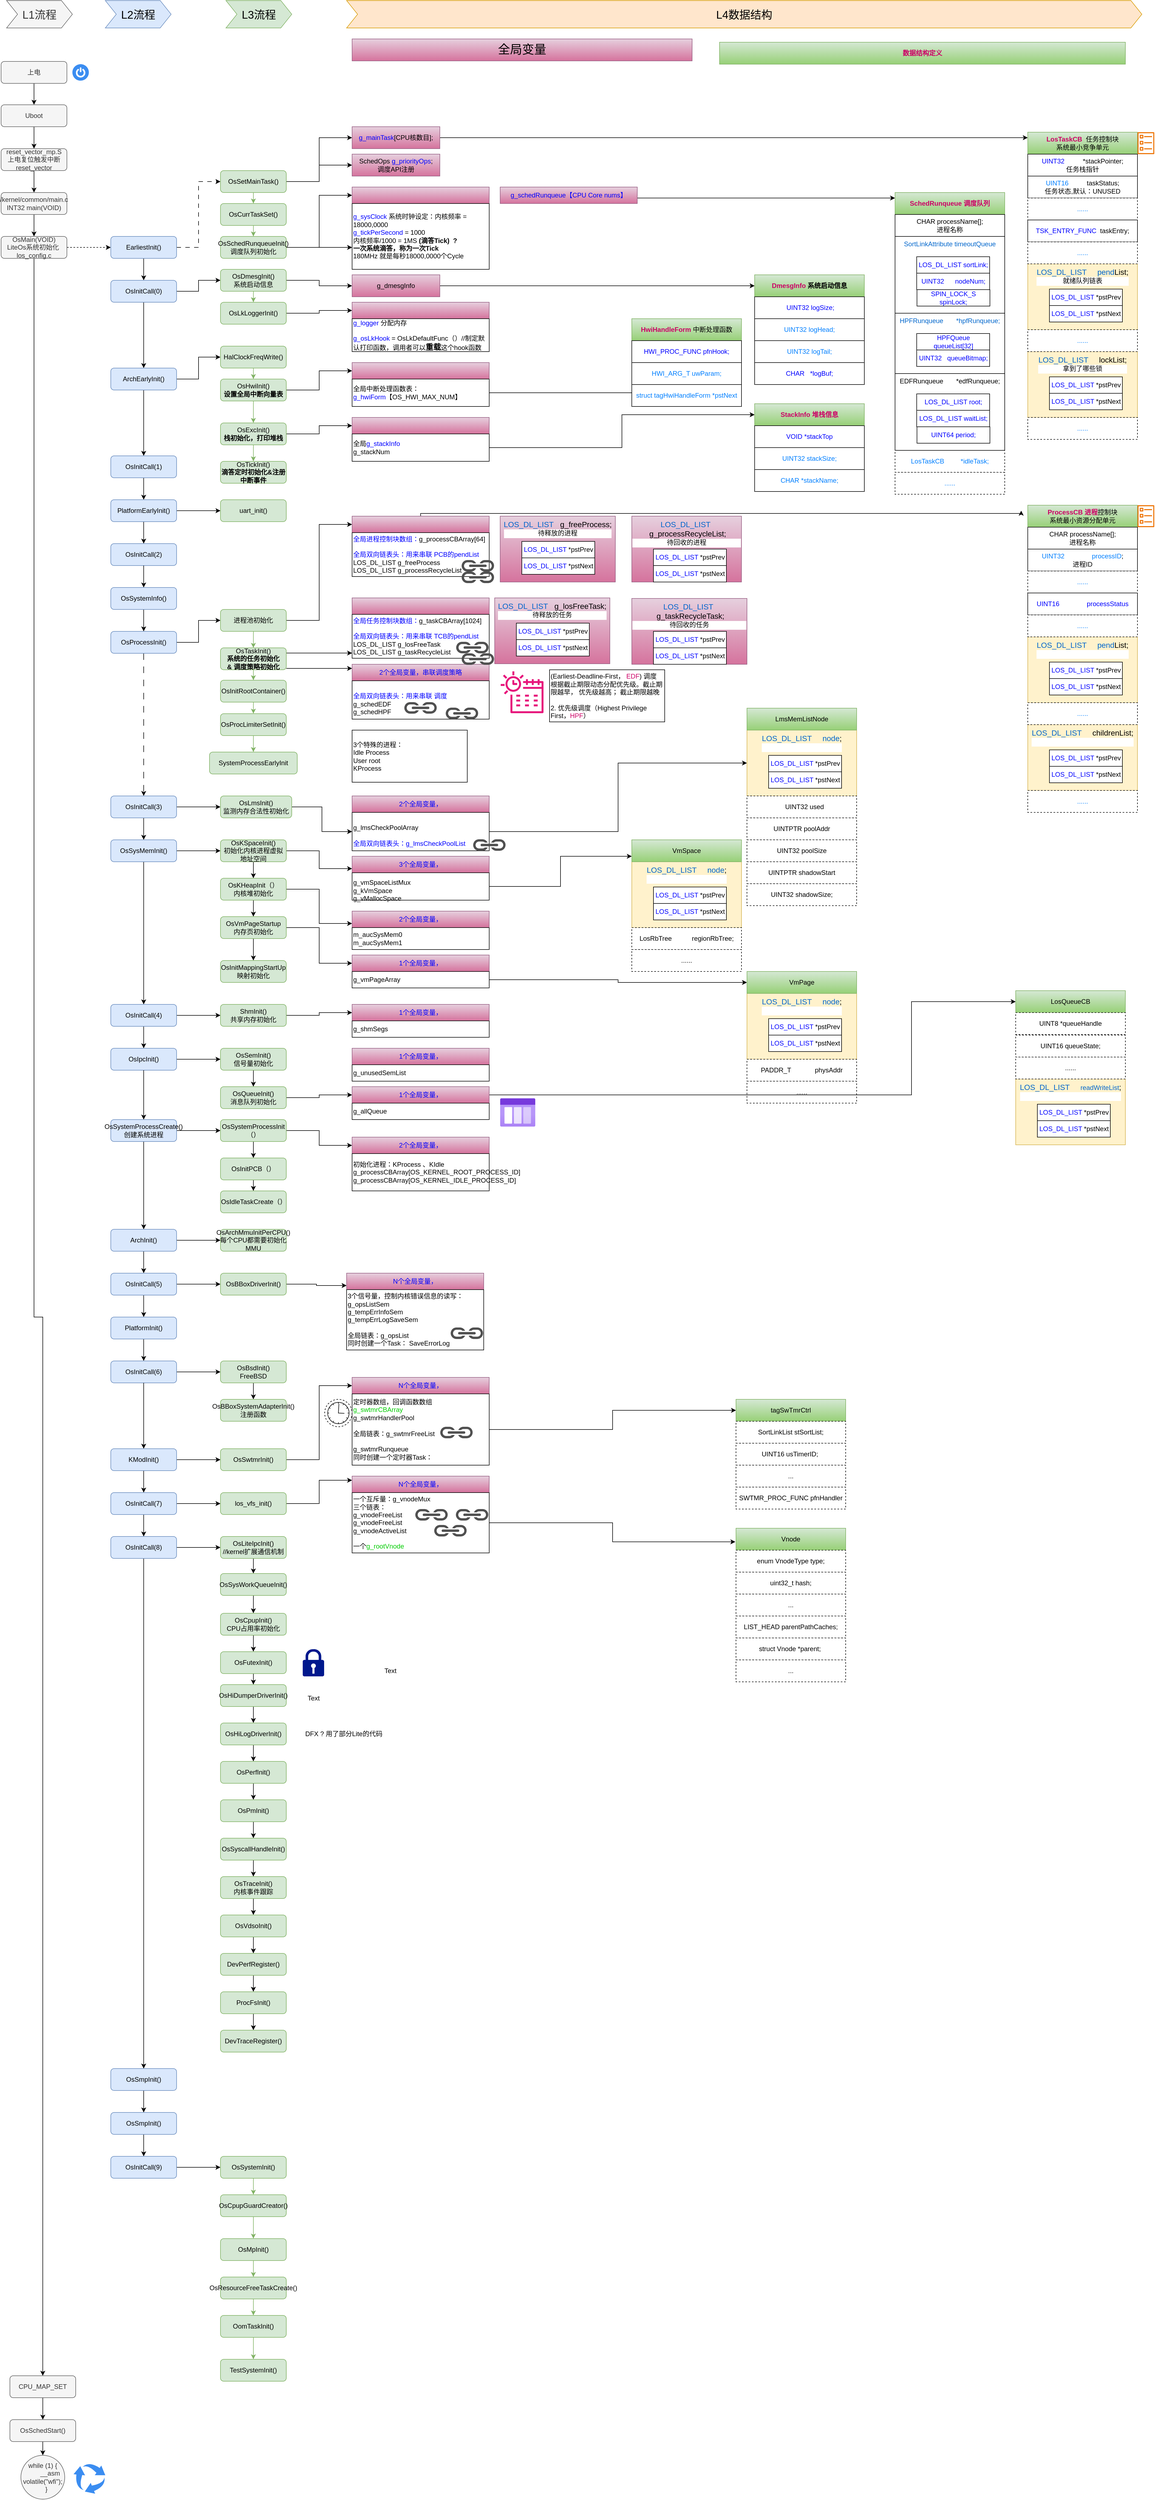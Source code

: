 <mxfile version="24.0.0" type="github">
  <diagram name="第 1 页" id="Cr2VqbzI6dDtqjlpagMs">
    <mxGraphModel dx="3545" dy="563" grid="1" gridSize="10" guides="1" tooltips="1" connect="1" arrows="1" fold="1" page="1" pageScale="1" pageWidth="827" pageHeight="1169" math="0" shadow="0">
      <root>
        <mxCell id="0" />
        <mxCell id="1" parent="0" />
        <mxCell id="z2g5AGjKFLvPSnn4dV-h-4" value="" style="edgeStyle=orthogonalEdgeStyle;rounded=0;orthogonalLoop=1;jettySize=auto;html=1;" parent="1" source="z2g5AGjKFLvPSnn4dV-h-1" target="z2g5AGjKFLvPSnn4dV-h-3" edge="1">
          <mxGeometry relative="1" as="geometry" />
        </mxCell>
        <mxCell id="z2g5AGjKFLvPSnn4dV-h-1" value="上电" style="rounded=1;whiteSpace=wrap;html=1;fillColor=#f5f5f5;strokeColor=#666666;shadow=0;glass=0;fontColor=#333333;" parent="1" vertex="1">
          <mxGeometry x="-1950" y="151" width="120" height="40" as="geometry" />
        </mxCell>
        <mxCell id="z2g5AGjKFLvPSnn4dV-h-2" value="" style="sketch=0;html=1;aspect=fixed;strokeColor=none;shadow=0;fillColor=#3B8DF1;verticalAlign=top;labelPosition=center;verticalLabelPosition=bottom;shape=mxgraph.gcp2.a7_power" parent="1" vertex="1">
          <mxGeometry x="-1820" y="156" width="30" height="30" as="geometry" />
        </mxCell>
        <mxCell id="z2g5AGjKFLvPSnn4dV-h-7" value="" style="edgeStyle=orthogonalEdgeStyle;rounded=0;orthogonalLoop=1;jettySize=auto;html=1;" parent="1" source="z2g5AGjKFLvPSnn4dV-h-3" target="z2g5AGjKFLvPSnn4dV-h-6" edge="1">
          <mxGeometry relative="1" as="geometry" />
        </mxCell>
        <mxCell id="z2g5AGjKFLvPSnn4dV-h-3" value="Uboot" style="rounded=1;whiteSpace=wrap;html=1;fillColor=#f5f5f5;strokeColor=#666666;fontColor=#333333;" parent="1" vertex="1">
          <mxGeometry x="-1950" y="230" width="120" height="40" as="geometry" />
        </mxCell>
        <mxCell id="z2g5AGjKFLvPSnn4dV-h-9" value="" style="edgeStyle=orthogonalEdgeStyle;rounded=0;orthogonalLoop=1;jettySize=auto;html=1;" parent="1" source="z2g5AGjKFLvPSnn4dV-h-6" target="z2g5AGjKFLvPSnn4dV-h-8" edge="1">
          <mxGeometry relative="1" as="geometry" />
        </mxCell>
        <mxCell id="z2g5AGjKFLvPSnn4dV-h-6" value="reset_vector_mp.S&lt;br&gt;上电复位触发中断&lt;br&gt;reset_vector" style="rounded=1;whiteSpace=wrap;html=1;fillColor=#f5f5f5;strokeColor=#666666;fontColor=#333333;" parent="1" vertex="1">
          <mxGeometry x="-1950" y="310" width="120" height="40" as="geometry" />
        </mxCell>
        <mxCell id="z2g5AGjKFLvPSnn4dV-h-14" value="" style="edgeStyle=orthogonalEdgeStyle;rounded=0;orthogonalLoop=1;jettySize=auto;html=1;" parent="1" source="z2g5AGjKFLvPSnn4dV-h-8" target="z2g5AGjKFLvPSnn4dV-h-13" edge="1">
          <mxGeometry relative="1" as="geometry" />
        </mxCell>
        <mxCell id="z2g5AGjKFLvPSnn4dV-h-8" value="/kernel/common/main.c&lt;br&gt;INT32 main(VOID)" style="rounded=1;whiteSpace=wrap;html=1;fillColor=#f5f5f5;strokeColor=#666666;fontColor=#333333;" parent="1" vertex="1">
          <mxGeometry x="-1950" y="390" width="120" height="40" as="geometry" />
        </mxCell>
        <mxCell id="z2g5AGjKFLvPSnn4dV-h-18" value="" style="edgeStyle=orthogonalEdgeStyle;rounded=0;orthogonalLoop=1;jettySize=auto;html=1;" parent="1" source="z2g5AGjKFLvPSnn4dV-h-13" target="z2g5AGjKFLvPSnn4dV-h-17" edge="1">
          <mxGeometry relative="1" as="geometry" />
        </mxCell>
        <mxCell id="z2g5AGjKFLvPSnn4dV-h-24" value="" style="edgeStyle=orthogonalEdgeStyle;rounded=0;orthogonalLoop=1;jettySize=auto;html=1;dashed=1;" parent="1" source="z2g5AGjKFLvPSnn4dV-h-13" target="z2g5AGjKFLvPSnn4dV-h-23" edge="1">
          <mxGeometry relative="1" as="geometry" />
        </mxCell>
        <mxCell id="z2g5AGjKFLvPSnn4dV-h-13" value="OsMain(VOID)&lt;br&gt;LiteOs系统初始化&amp;nbsp;&lt;br&gt;los_config.c" style="whiteSpace=wrap;html=1;fillColor=#f5f5f5;strokeColor=#666666;rounded=1;fontColor=#333333;" parent="1" vertex="1">
          <mxGeometry x="-1950" y="470" width="120" height="40" as="geometry" />
        </mxCell>
        <mxCell id="z2g5AGjKFLvPSnn4dV-h-20" value="" style="edgeStyle=orthogonalEdgeStyle;rounded=0;orthogonalLoop=1;jettySize=auto;html=1;" parent="1" source="z2g5AGjKFLvPSnn4dV-h-17" target="z2g5AGjKFLvPSnn4dV-h-19" edge="1">
          <mxGeometry relative="1" as="geometry" />
        </mxCell>
        <mxCell id="z2g5AGjKFLvPSnn4dV-h-17" value="CPU_MAP_SET" style="whiteSpace=wrap;html=1;fillColor=#f5f5f5;strokeColor=#666666;rounded=1;fontColor=#333333;" parent="1" vertex="1">
          <mxGeometry x="-1933.95" y="4370" width="120" height="40" as="geometry" />
        </mxCell>
        <mxCell id="z2g5AGjKFLvPSnn4dV-h-22" value="" style="edgeStyle=orthogonalEdgeStyle;rounded=0;orthogonalLoop=1;jettySize=auto;html=1;" parent="1" source="z2g5AGjKFLvPSnn4dV-h-19" target="z2g5AGjKFLvPSnn4dV-h-21" edge="1">
          <mxGeometry relative="1" as="geometry" />
        </mxCell>
        <mxCell id="z2g5AGjKFLvPSnn4dV-h-19" value="OsSchedStart()" style="whiteSpace=wrap;html=1;fillColor=#f5f5f5;strokeColor=#666666;rounded=1;fontColor=#333333;" parent="1" vertex="1">
          <mxGeometry x="-1933.95" y="4450" width="120" height="40" as="geometry" />
        </mxCell>
        <mxCell id="z2g5AGjKFLvPSnn4dV-h-21" value="&lt;div&gt;while (1) {&lt;/div&gt;&lt;div&gt;&amp;nbsp; &amp;nbsp; &amp;nbsp; &amp;nbsp; __asm volatile(&quot;wfi&quot;);&lt;/div&gt;&lt;div&gt;&amp;nbsp; &amp;nbsp; }&lt;/div&gt;" style="ellipse;whiteSpace=wrap;html=1;fillColor=#f5f5f5;strokeColor=#666666;rounded=0;fontColor=#333333;" parent="1" vertex="1">
          <mxGeometry x="-1913.95" y="4515" width="80" height="80" as="geometry" />
        </mxCell>
        <mxCell id="z2g5AGjKFLvPSnn4dV-h-26" value="" style="edgeStyle=orthogonalEdgeStyle;rounded=0;orthogonalLoop=1;jettySize=auto;html=1;" parent="1" source="z2g5AGjKFLvPSnn4dV-h-23" target="z2g5AGjKFLvPSnn4dV-h-25" edge="1">
          <mxGeometry relative="1" as="geometry" />
        </mxCell>
        <mxCell id="z2g5AGjKFLvPSnn4dV-h-87" style="edgeStyle=orthogonalEdgeStyle;rounded=0;orthogonalLoop=1;jettySize=auto;html=1;entryX=0;entryY=0.5;entryDx=0;entryDy=0;dashed=1;dashPattern=8 8;" parent="1" source="z2g5AGjKFLvPSnn4dV-h-23" target="z2g5AGjKFLvPSnn4dV-h-80" edge="1">
          <mxGeometry relative="1" as="geometry" />
        </mxCell>
        <mxCell id="z2g5AGjKFLvPSnn4dV-h-23" value="EarliestInit()" style="whiteSpace=wrap;html=1;fillColor=#dae8fc;strokeColor=#6c8ebf;rounded=1;" parent="1" vertex="1">
          <mxGeometry x="-1750" y="470" width="120" height="40" as="geometry" />
        </mxCell>
        <mxCell id="z2g5AGjKFLvPSnn4dV-h-28" value="" style="edgeStyle=orthogonalEdgeStyle;rounded=0;orthogonalLoop=1;jettySize=auto;html=1;" parent="1" source="z2g5AGjKFLvPSnn4dV-h-25" target="z2g5AGjKFLvPSnn4dV-h-27" edge="1">
          <mxGeometry relative="1" as="geometry" />
        </mxCell>
        <mxCell id="z2g5AGjKFLvPSnn4dV-h-93" value="" style="edgeStyle=orthogonalEdgeStyle;rounded=0;orthogonalLoop=1;jettySize=auto;html=1;" parent="1" source="z2g5AGjKFLvPSnn4dV-h-25" target="z2g5AGjKFLvPSnn4dV-h-92" edge="1">
          <mxGeometry relative="1" as="geometry" />
        </mxCell>
        <mxCell id="z2g5AGjKFLvPSnn4dV-h-25" value="OsInitCall(0)" style="whiteSpace=wrap;html=1;fillColor=#dae8fc;strokeColor=#6c8ebf;rounded=1;" parent="1" vertex="1">
          <mxGeometry x="-1750" y="550" width="120" height="40" as="geometry" />
        </mxCell>
        <mxCell id="z2g5AGjKFLvPSnn4dV-h-30" value="" style="edgeStyle=orthogonalEdgeStyle;rounded=0;orthogonalLoop=1;jettySize=auto;html=1;" parent="1" source="z2g5AGjKFLvPSnn4dV-h-27" target="z2g5AGjKFLvPSnn4dV-h-29" edge="1">
          <mxGeometry relative="1" as="geometry" />
        </mxCell>
        <mxCell id="z2g5AGjKFLvPSnn4dV-h-97" value="" style="edgeStyle=orthogonalEdgeStyle;rounded=0;orthogonalLoop=1;jettySize=auto;html=1;" parent="1" source="z2g5AGjKFLvPSnn4dV-h-27" target="z2g5AGjKFLvPSnn4dV-h-96" edge="1">
          <mxGeometry relative="1" as="geometry" />
        </mxCell>
        <mxCell id="z2g5AGjKFLvPSnn4dV-h-27" value="ArchEarlyInit()" style="whiteSpace=wrap;html=1;fillColor=#dae8fc;strokeColor=#6c8ebf;rounded=1;" parent="1" vertex="1">
          <mxGeometry x="-1750" y="710" width="120" height="40" as="geometry" />
        </mxCell>
        <mxCell id="z2g5AGjKFLvPSnn4dV-h-32" value="" style="edgeStyle=orthogonalEdgeStyle;rounded=0;orthogonalLoop=1;jettySize=auto;html=1;" parent="1" source="z2g5AGjKFLvPSnn4dV-h-29" target="z2g5AGjKFLvPSnn4dV-h-31" edge="1">
          <mxGeometry relative="1" as="geometry" />
        </mxCell>
        <mxCell id="z2g5AGjKFLvPSnn4dV-h-29" value="OsInitCall(1)" style="whiteSpace=wrap;html=1;fillColor=#dae8fc;strokeColor=#6c8ebf;rounded=1;" parent="1" vertex="1">
          <mxGeometry x="-1750" y="870" width="120" height="40" as="geometry" />
        </mxCell>
        <mxCell id="z2g5AGjKFLvPSnn4dV-h-34" value="" style="edgeStyle=orthogonalEdgeStyle;rounded=0;orthogonalLoop=1;jettySize=auto;html=1;" parent="1" source="z2g5AGjKFLvPSnn4dV-h-31" target="z2g5AGjKFLvPSnn4dV-h-33" edge="1">
          <mxGeometry relative="1" as="geometry" />
        </mxCell>
        <mxCell id="z2g5AGjKFLvPSnn4dV-h-107" value="" style="edgeStyle=orthogonalEdgeStyle;rounded=0;orthogonalLoop=1;jettySize=auto;html=1;" parent="1" source="z2g5AGjKFLvPSnn4dV-h-31" target="z2g5AGjKFLvPSnn4dV-h-106" edge="1">
          <mxGeometry relative="1" as="geometry" />
        </mxCell>
        <mxCell id="z2g5AGjKFLvPSnn4dV-h-31" value="PlatformEarlyInit()" style="whiteSpace=wrap;html=1;fillColor=#dae8fc;strokeColor=#6c8ebf;rounded=1;" parent="1" vertex="1">
          <mxGeometry x="-1750" y="950" width="120" height="40" as="geometry" />
        </mxCell>
        <mxCell id="z2g5AGjKFLvPSnn4dV-h-33" value="OsInitCall(2)" style="whiteSpace=wrap;html=1;fillColor=#dae8fc;strokeColor=#6c8ebf;rounded=1;" parent="1" vertex="1">
          <mxGeometry x="-1750" y="1030" width="120" height="40" as="geometry" />
        </mxCell>
        <mxCell id="z2g5AGjKFLvPSnn4dV-h-38" value="" style="edgeStyle=orthogonalEdgeStyle;rounded=0;orthogonalLoop=1;jettySize=auto;html=1;" parent="1" source="z2g5AGjKFLvPSnn4dV-h-33" target="z2g5AGjKFLvPSnn4dV-h-37" edge="1">
          <mxGeometry relative="1" as="geometry">
            <mxPoint x="-1690" y="1150" as="sourcePoint" />
          </mxGeometry>
        </mxCell>
        <mxCell id="z2g5AGjKFLvPSnn4dV-h-42" value="" style="edgeStyle=orthogonalEdgeStyle;rounded=0;orthogonalLoop=1;jettySize=auto;html=1;" parent="1" source="z2g5AGjKFLvPSnn4dV-h-37" target="z2g5AGjKFLvPSnn4dV-h-41" edge="1">
          <mxGeometry relative="1" as="geometry" />
        </mxCell>
        <mxCell id="z2g5AGjKFLvPSnn4dV-h-37" value="OsSystemInfo()" style="whiteSpace=wrap;html=1;fillColor=#dae8fc;strokeColor=#6c8ebf;rounded=1;" parent="1" vertex="1">
          <mxGeometry x="-1750" y="1110" width="120" height="40" as="geometry" />
        </mxCell>
        <mxCell id="z2g5AGjKFLvPSnn4dV-h-44" value="" style="edgeStyle=orthogonalEdgeStyle;rounded=0;orthogonalLoop=1;jettySize=auto;html=1;dashed=1;dashPattern=12 12;" parent="1" source="z2g5AGjKFLvPSnn4dV-h-41" target="z2g5AGjKFLvPSnn4dV-h-43" edge="1">
          <mxGeometry relative="1" as="geometry" />
        </mxCell>
        <mxCell id="z2g5AGjKFLvPSnn4dV-h-111" value="" style="edgeStyle=orthogonalEdgeStyle;rounded=0;orthogonalLoop=1;jettySize=auto;html=1;" parent="1" source="z2g5AGjKFLvPSnn4dV-h-41" target="z2g5AGjKFLvPSnn4dV-h-110" edge="1">
          <mxGeometry relative="1" as="geometry" />
        </mxCell>
        <mxCell id="z2g5AGjKFLvPSnn4dV-h-41" value="OsProcessInit()" style="whiteSpace=wrap;html=1;fillColor=#dae8fc;strokeColor=#6c8ebf;rounded=1;" parent="1" vertex="1">
          <mxGeometry x="-1750" y="1190" width="120" height="40" as="geometry" />
        </mxCell>
        <mxCell id="z2g5AGjKFLvPSnn4dV-h-46" value="" style="edgeStyle=orthogonalEdgeStyle;rounded=0;orthogonalLoop=1;jettySize=auto;html=1;" parent="1" source="z2g5AGjKFLvPSnn4dV-h-43" target="z2g5AGjKFLvPSnn4dV-h-45" edge="1">
          <mxGeometry relative="1" as="geometry" />
        </mxCell>
        <mxCell id="z2g5AGjKFLvPSnn4dV-h-121" value="" style="edgeStyle=orthogonalEdgeStyle;rounded=0;orthogonalLoop=1;jettySize=auto;html=1;" parent="1" source="z2g5AGjKFLvPSnn4dV-h-43" target="z2g5AGjKFLvPSnn4dV-h-120" edge="1">
          <mxGeometry relative="1" as="geometry" />
        </mxCell>
        <mxCell id="z2g5AGjKFLvPSnn4dV-h-43" value="OsInitCall(3)" style="whiteSpace=wrap;html=1;fillColor=#dae8fc;strokeColor=#6c8ebf;rounded=1;" parent="1" vertex="1">
          <mxGeometry x="-1750" y="1490" width="120" height="40" as="geometry" />
        </mxCell>
        <mxCell id="z2g5AGjKFLvPSnn4dV-h-48" value="" style="edgeStyle=orthogonalEdgeStyle;rounded=0;orthogonalLoop=1;jettySize=auto;html=1;" parent="1" source="z2g5AGjKFLvPSnn4dV-h-45" target="z2g5AGjKFLvPSnn4dV-h-47" edge="1">
          <mxGeometry relative="1" as="geometry" />
        </mxCell>
        <mxCell id="z2g5AGjKFLvPSnn4dV-h-123" value="" style="edgeStyle=orthogonalEdgeStyle;rounded=0;orthogonalLoop=1;jettySize=auto;html=1;" parent="1" source="z2g5AGjKFLvPSnn4dV-h-45" target="z2g5AGjKFLvPSnn4dV-h-122" edge="1">
          <mxGeometry relative="1" as="geometry" />
        </mxCell>
        <mxCell id="z2g5AGjKFLvPSnn4dV-h-45" value="OsSysMemInit()" style="whiteSpace=wrap;html=1;fillColor=#dae8fc;strokeColor=#6c8ebf;rounded=1;" parent="1" vertex="1">
          <mxGeometry x="-1750" y="1570" width="120" height="40" as="geometry" />
        </mxCell>
        <mxCell id="z2g5AGjKFLvPSnn4dV-h-50" value="" style="edgeStyle=orthogonalEdgeStyle;rounded=0;orthogonalLoop=1;jettySize=auto;html=1;entryX=0.5;entryY=0;entryDx=0;entryDy=0;" parent="1" source="z2g5AGjKFLvPSnn4dV-h-47" target="z2g5AGjKFLvPSnn4dV-h-51" edge="1">
          <mxGeometry relative="1" as="geometry">
            <mxPoint x="-1690" y="2000" as="targetPoint" />
          </mxGeometry>
        </mxCell>
        <mxCell id="z2g5AGjKFLvPSnn4dV-h-131" value="" style="edgeStyle=orthogonalEdgeStyle;rounded=0;orthogonalLoop=1;jettySize=auto;html=1;" parent="1" source="z2g5AGjKFLvPSnn4dV-h-47" target="z2g5AGjKFLvPSnn4dV-h-130" edge="1">
          <mxGeometry relative="1" as="geometry" />
        </mxCell>
        <mxCell id="z2g5AGjKFLvPSnn4dV-h-47" value="OsInitCall(4)" style="whiteSpace=wrap;html=1;fillColor=#dae8fc;strokeColor=#6c8ebf;rounded=1;" parent="1" vertex="1">
          <mxGeometry x="-1750" y="1870" width="120" height="40" as="geometry" />
        </mxCell>
        <mxCell id="z2g5AGjKFLvPSnn4dV-h-133" value="" style="edgeStyle=orthogonalEdgeStyle;rounded=0;orthogonalLoop=1;jettySize=auto;html=1;" parent="1" source="z2g5AGjKFLvPSnn4dV-h-51" target="z2g5AGjKFLvPSnn4dV-h-132" edge="1">
          <mxGeometry relative="1" as="geometry" />
        </mxCell>
        <mxCell id="z2g5AGjKFLvPSnn4dV-h-51" value="OsIpcInit()" style="whiteSpace=wrap;html=1;fillColor=#dae8fc;strokeColor=#6c8ebf;rounded=1;" parent="1" vertex="1">
          <mxGeometry x="-1750" y="1950" width="120" height="40" as="geometry" />
        </mxCell>
        <mxCell id="z2g5AGjKFLvPSnn4dV-h-56" value="" style="edgeStyle=orthogonalEdgeStyle;rounded=0;orthogonalLoop=1;jettySize=auto;html=1;exitX=0.5;exitY=1;exitDx=0;exitDy=0;" parent="1" source="z2g5AGjKFLvPSnn4dV-h-51" target="z2g5AGjKFLvPSnn4dV-h-55" edge="1">
          <mxGeometry relative="1" as="geometry">
            <mxPoint x="-1690" y="2120" as="sourcePoint" />
          </mxGeometry>
        </mxCell>
        <mxCell id="z2g5AGjKFLvPSnn4dV-h-58" value="" style="edgeStyle=orthogonalEdgeStyle;rounded=0;orthogonalLoop=1;jettySize=auto;html=1;" parent="1" source="z2g5AGjKFLvPSnn4dV-h-55" target="z2g5AGjKFLvPSnn4dV-h-57" edge="1">
          <mxGeometry relative="1" as="geometry" />
        </mxCell>
        <mxCell id="z2g5AGjKFLvPSnn4dV-h-137" value="" style="edgeStyle=orthogonalEdgeStyle;rounded=0;orthogonalLoop=1;jettySize=auto;html=1;" parent="1" source="z2g5AGjKFLvPSnn4dV-h-55" target="z2g5AGjKFLvPSnn4dV-h-136" edge="1">
          <mxGeometry relative="1" as="geometry" />
        </mxCell>
        <mxCell id="z2g5AGjKFLvPSnn4dV-h-55" value="OsSystemProcessCreate()&lt;br&gt;创建系统进程" style="whiteSpace=wrap;html=1;fillColor=#dae8fc;strokeColor=#6c8ebf;rounded=1;" parent="1" vertex="1">
          <mxGeometry x="-1750" y="2080" width="120" height="40" as="geometry" />
        </mxCell>
        <mxCell id="z2g5AGjKFLvPSnn4dV-h-60" value="" style="edgeStyle=orthogonalEdgeStyle;rounded=0;orthogonalLoop=1;jettySize=auto;html=1;" parent="1" source="z2g5AGjKFLvPSnn4dV-h-57" target="z2g5AGjKFLvPSnn4dV-h-59" edge="1">
          <mxGeometry relative="1" as="geometry" />
        </mxCell>
        <mxCell id="z2g5AGjKFLvPSnn4dV-h-143" value="" style="edgeStyle=orthogonalEdgeStyle;rounded=0;orthogonalLoop=1;jettySize=auto;html=1;" parent="1" source="z2g5AGjKFLvPSnn4dV-h-57" target="z2g5AGjKFLvPSnn4dV-h-142" edge="1">
          <mxGeometry relative="1" as="geometry" />
        </mxCell>
        <mxCell id="z2g5AGjKFLvPSnn4dV-h-57" value="ArchInit()" style="whiteSpace=wrap;html=1;fillColor=#dae8fc;strokeColor=#6c8ebf;rounded=1;" parent="1" vertex="1">
          <mxGeometry x="-1750" y="2280" width="120" height="40" as="geometry" />
        </mxCell>
        <mxCell id="z2g5AGjKFLvPSnn4dV-h-62" value="" style="edgeStyle=orthogonalEdgeStyle;rounded=0;orthogonalLoop=1;jettySize=auto;html=1;" parent="1" source="z2g5AGjKFLvPSnn4dV-h-59" target="z2g5AGjKFLvPSnn4dV-h-61" edge="1">
          <mxGeometry relative="1" as="geometry" />
        </mxCell>
        <mxCell id="z2g5AGjKFLvPSnn4dV-h-145" value="" style="edgeStyle=orthogonalEdgeStyle;rounded=0;orthogonalLoop=1;jettySize=auto;html=1;" parent="1" source="z2g5AGjKFLvPSnn4dV-h-59" target="z2g5AGjKFLvPSnn4dV-h-144" edge="1">
          <mxGeometry relative="1" as="geometry" />
        </mxCell>
        <mxCell id="z2g5AGjKFLvPSnn4dV-h-59" value="OsInitCall(5)" style="whiteSpace=wrap;html=1;fillColor=#dae8fc;strokeColor=#6c8ebf;rounded=1;" parent="1" vertex="1">
          <mxGeometry x="-1750" y="2360" width="120" height="40" as="geometry" />
        </mxCell>
        <mxCell id="z2g5AGjKFLvPSnn4dV-h-64" value="" style="edgeStyle=orthogonalEdgeStyle;rounded=0;orthogonalLoop=1;jettySize=auto;html=1;" parent="1" source="z2g5AGjKFLvPSnn4dV-h-61" target="z2g5AGjKFLvPSnn4dV-h-63" edge="1">
          <mxGeometry relative="1" as="geometry" />
        </mxCell>
        <mxCell id="z2g5AGjKFLvPSnn4dV-h-61" value="PlatformInit()" style="whiteSpace=wrap;html=1;fillColor=#dae8fc;strokeColor=#6c8ebf;rounded=1;" parent="1" vertex="1">
          <mxGeometry x="-1750" y="2440" width="120" height="40" as="geometry" />
        </mxCell>
        <mxCell id="z2g5AGjKFLvPSnn4dV-h-147" value="" style="edgeStyle=orthogonalEdgeStyle;rounded=0;orthogonalLoop=1;jettySize=auto;html=1;" parent="1" source="z2g5AGjKFLvPSnn4dV-h-63" target="z2g5AGjKFLvPSnn4dV-h-146" edge="1">
          <mxGeometry relative="1" as="geometry" />
        </mxCell>
        <mxCell id="z2g5AGjKFLvPSnn4dV-h-63" value="OsInitCall(6)" style="whiteSpace=wrap;html=1;fillColor=#dae8fc;strokeColor=#6c8ebf;rounded=1;" parent="1" vertex="1">
          <mxGeometry x="-1750" y="2520" width="120" height="40" as="geometry" />
        </mxCell>
        <mxCell id="z2g5AGjKFLvPSnn4dV-h-68" value="" style="edgeStyle=orthogonalEdgeStyle;rounded=0;orthogonalLoop=1;jettySize=auto;html=1;exitX=0.5;exitY=1;exitDx=0;exitDy=0;" parent="1" source="z2g5AGjKFLvPSnn4dV-h-63" target="z2g5AGjKFLvPSnn4dV-h-67" edge="1">
          <mxGeometry relative="1" as="geometry">
            <mxPoint x="-1690" y="2640" as="sourcePoint" />
          </mxGeometry>
        </mxCell>
        <mxCell id="z2g5AGjKFLvPSnn4dV-h-70" value="" style="edgeStyle=orthogonalEdgeStyle;rounded=0;orthogonalLoop=1;jettySize=auto;html=1;" parent="1" source="z2g5AGjKFLvPSnn4dV-h-67" target="z2g5AGjKFLvPSnn4dV-h-69" edge="1">
          <mxGeometry relative="1" as="geometry" />
        </mxCell>
        <mxCell id="z2g5AGjKFLvPSnn4dV-h-151" value="" style="edgeStyle=orthogonalEdgeStyle;rounded=0;orthogonalLoop=1;jettySize=auto;html=1;" parent="1" source="z2g5AGjKFLvPSnn4dV-h-67" target="z2g5AGjKFLvPSnn4dV-h-150" edge="1">
          <mxGeometry relative="1" as="geometry" />
        </mxCell>
        <mxCell id="z2g5AGjKFLvPSnn4dV-h-67" value="KModInit()" style="whiteSpace=wrap;html=1;fillColor=#dae8fc;strokeColor=#6c8ebf;rounded=1;" parent="1" vertex="1">
          <mxGeometry x="-1750" y="2680" width="120" height="40" as="geometry" />
        </mxCell>
        <mxCell id="z2g5AGjKFLvPSnn4dV-h-72" value="" style="edgeStyle=orthogonalEdgeStyle;rounded=0;orthogonalLoop=1;jettySize=auto;html=1;" parent="1" source="z2g5AGjKFLvPSnn4dV-h-69" target="z2g5AGjKFLvPSnn4dV-h-71" edge="1">
          <mxGeometry relative="1" as="geometry" />
        </mxCell>
        <mxCell id="z2g5AGjKFLvPSnn4dV-h-153" value="" style="edgeStyle=orthogonalEdgeStyle;rounded=0;orthogonalLoop=1;jettySize=auto;html=1;" parent="1" source="z2g5AGjKFLvPSnn4dV-h-69" target="z2g5AGjKFLvPSnn4dV-h-152" edge="1">
          <mxGeometry relative="1" as="geometry" />
        </mxCell>
        <mxCell id="z2g5AGjKFLvPSnn4dV-h-69" value="OsInitCall(7)" style="whiteSpace=wrap;html=1;fillColor=#dae8fc;strokeColor=#6c8ebf;rounded=1;" parent="1" vertex="1">
          <mxGeometry x="-1750" y="2760" width="120" height="40" as="geometry" />
        </mxCell>
        <mxCell id="z2g5AGjKFLvPSnn4dV-h-74" value="" style="edgeStyle=orthogonalEdgeStyle;rounded=0;orthogonalLoop=1;jettySize=auto;html=1;" parent="1" source="z2g5AGjKFLvPSnn4dV-h-71" target="z2g5AGjKFLvPSnn4dV-h-73" edge="1">
          <mxGeometry relative="1" as="geometry" />
        </mxCell>
        <mxCell id="z2g5AGjKFLvPSnn4dV-h-155" value="" style="edgeStyle=orthogonalEdgeStyle;rounded=0;orthogonalLoop=1;jettySize=auto;html=1;" parent="1" source="z2g5AGjKFLvPSnn4dV-h-71" target="z2g5AGjKFLvPSnn4dV-h-154" edge="1">
          <mxGeometry relative="1" as="geometry" />
        </mxCell>
        <mxCell id="z2g5AGjKFLvPSnn4dV-h-71" value="OsInitCall(8)" style="whiteSpace=wrap;html=1;fillColor=#dae8fc;strokeColor=#6c8ebf;rounded=1;" parent="1" vertex="1">
          <mxGeometry x="-1750" y="2840" width="120" height="40" as="geometry" />
        </mxCell>
        <mxCell id="z2g5AGjKFLvPSnn4dV-h-76" value="" style="edgeStyle=orthogonalEdgeStyle;rounded=0;orthogonalLoop=1;jettySize=auto;html=1;" parent="1" source="z2g5AGjKFLvPSnn4dV-h-73" target="z2g5AGjKFLvPSnn4dV-h-75" edge="1">
          <mxGeometry relative="1" as="geometry" />
        </mxCell>
        <mxCell id="z2g5AGjKFLvPSnn4dV-h-73" value="OsSmpInit()" style="whiteSpace=wrap;html=1;fillColor=#dae8fc;strokeColor=#6c8ebf;rounded=1;" parent="1" vertex="1">
          <mxGeometry x="-1750" y="3810" width="120" height="40" as="geometry" />
        </mxCell>
        <mxCell id="z2g5AGjKFLvPSnn4dV-h-78" value="" style="edgeStyle=orthogonalEdgeStyle;rounded=0;orthogonalLoop=1;jettySize=auto;html=1;" parent="1" source="z2g5AGjKFLvPSnn4dV-h-75" target="z2g5AGjKFLvPSnn4dV-h-77" edge="1">
          <mxGeometry relative="1" as="geometry" />
        </mxCell>
        <mxCell id="z2g5AGjKFLvPSnn4dV-h-75" value="OsSmpInit()" style="whiteSpace=wrap;html=1;fillColor=#dae8fc;strokeColor=#6c8ebf;rounded=1;" parent="1" vertex="1">
          <mxGeometry x="-1750" y="3890" width="120" height="40" as="geometry" />
        </mxCell>
        <mxCell id="z2g5AGjKFLvPSnn4dV-h-183" value="" style="edgeStyle=orthogonalEdgeStyle;rounded=0;orthogonalLoop=1;jettySize=auto;html=1;" parent="1" source="z2g5AGjKFLvPSnn4dV-h-77" target="z2g5AGjKFLvPSnn4dV-h-182" edge="1">
          <mxGeometry relative="1" as="geometry" />
        </mxCell>
        <mxCell id="z2g5AGjKFLvPSnn4dV-h-77" value="OsInitCall(9)" style="whiteSpace=wrap;html=1;fillColor=#dae8fc;strokeColor=#6c8ebf;rounded=1;" parent="1" vertex="1">
          <mxGeometry x="-1750" y="3970" width="120" height="40" as="geometry" />
        </mxCell>
        <mxCell id="z2g5AGjKFLvPSnn4dV-h-79" value="" style="sketch=0;html=1;aspect=fixed;strokeColor=none;shadow=0;fillColor=#3B8DF1;verticalAlign=top;labelPosition=center;verticalLabelPosition=bottom;shape=mxgraph.gcp2.arrow_cycle" parent="1" vertex="1">
          <mxGeometry x="-1817.89" y="4530" width="57.89" height="55" as="geometry" />
        </mxCell>
        <mxCell id="z2g5AGjKFLvPSnn4dV-h-90" style="edgeStyle=orthogonalEdgeStyle;rounded=0;orthogonalLoop=1;jettySize=auto;html=1;dashed=1;dashPattern=8 8;fillColor=#d5e8d4;strokeColor=#82b366;" parent="1" source="z2g5AGjKFLvPSnn4dV-h-80" target="z2g5AGjKFLvPSnn4dV-h-82" edge="1">
          <mxGeometry relative="1" as="geometry" />
        </mxCell>
        <mxCell id="z2g5AGjKFLvPSnn4dV-h-244" style="edgeStyle=orthogonalEdgeStyle;rounded=0;orthogonalLoop=1;jettySize=auto;html=1;entryX=0;entryY=0.5;entryDx=0;entryDy=0;" parent="1" source="z2g5AGjKFLvPSnn4dV-h-80" target="z2g5AGjKFLvPSnn4dV-h-219" edge="1">
          <mxGeometry relative="1" as="geometry">
            <mxPoint x="-1320" y="340" as="targetPoint" />
          </mxGeometry>
        </mxCell>
        <mxCell id="z2g5AGjKFLvPSnn4dV-h-248" style="edgeStyle=orthogonalEdgeStyle;rounded=0;orthogonalLoop=1;jettySize=auto;html=1;entryX=0;entryY=0.5;entryDx=0;entryDy=0;" parent="1" source="z2g5AGjKFLvPSnn4dV-h-80" target="z2g5AGjKFLvPSnn4dV-h-247" edge="1">
          <mxGeometry relative="1" as="geometry" />
        </mxCell>
        <mxCell id="z2g5AGjKFLvPSnn4dV-h-80" value="OsSetMainTask()" style="whiteSpace=wrap;html=1;fillColor=#d5e8d4;strokeColor=#82b366;rounded=1;" parent="1" vertex="1">
          <mxGeometry x="-1550" y="350" width="120" height="40" as="geometry" />
        </mxCell>
        <mxCell id="z2g5AGjKFLvPSnn4dV-h-91" value="" style="edgeStyle=orthogonalEdgeStyle;rounded=0;orthogonalLoop=1;jettySize=auto;html=1;dashed=1;dashPattern=8 8;fillColor=#d5e8d4;strokeColor=#82b366;" parent="1" source="z2g5AGjKFLvPSnn4dV-h-82" target="z2g5AGjKFLvPSnn4dV-h-84" edge="1">
          <mxGeometry relative="1" as="geometry" />
        </mxCell>
        <mxCell id="z2g5AGjKFLvPSnn4dV-h-82" value="OsCurrTaskSet()" style="whiteSpace=wrap;html=1;fillColor=#d5e8d4;strokeColor=#82b366;rounded=1;" parent="1" vertex="1">
          <mxGeometry x="-1550" y="410" width="120" height="40" as="geometry" />
        </mxCell>
        <mxCell id="z2g5AGjKFLvPSnn4dV-h-252" style="edgeStyle=orthogonalEdgeStyle;rounded=0;orthogonalLoop=1;jettySize=auto;html=1;entryX=0;entryY=0.5;entryDx=0;entryDy=0;" parent="1" source="z2g5AGjKFLvPSnn4dV-h-84" target="z2g5AGjKFLvPSnn4dV-h-250" edge="1">
          <mxGeometry relative="1" as="geometry" />
        </mxCell>
        <mxCell id="z2g5AGjKFLvPSnn4dV-h-253" style="edgeStyle=orthogonalEdgeStyle;rounded=0;orthogonalLoop=1;jettySize=auto;html=1;exitX=1;exitY=0.5;exitDx=0;exitDy=0;entryX=0;entryY=0.5;entryDx=0;entryDy=0;" parent="1" source="z2g5AGjKFLvPSnn4dV-h-84" edge="1">
          <mxGeometry relative="1" as="geometry">
            <mxPoint x="-1310" y="490" as="targetPoint" />
          </mxGeometry>
        </mxCell>
        <mxCell id="z2g5AGjKFLvPSnn4dV-h-84" value="OsSchedRunqueueInit()&lt;br&gt;调度队列初始化" style="whiteSpace=wrap;html=1;fillColor=#d5e8d4;strokeColor=#82b366;rounded=1;" parent="1" vertex="1">
          <mxGeometry x="-1550" y="470" width="120" height="40" as="geometry" />
        </mxCell>
        <mxCell id="z2g5AGjKFLvPSnn4dV-h-95" value="" style="edgeStyle=orthogonalEdgeStyle;rounded=0;orthogonalLoop=1;jettySize=auto;html=1;fillColor=#d5e8d4;strokeColor=#82b366;" parent="1" source="z2g5AGjKFLvPSnn4dV-h-92" target="z2g5AGjKFLvPSnn4dV-h-94" edge="1">
          <mxGeometry relative="1" as="geometry" />
        </mxCell>
        <mxCell id="z2g5AGjKFLvPSnn4dV-h-261" value="" style="edgeStyle=orthogonalEdgeStyle;rounded=0;orthogonalLoop=1;jettySize=auto;html=1;" parent="1" source="z2g5AGjKFLvPSnn4dV-h-92" target="z2g5AGjKFLvPSnn4dV-h-260" edge="1">
          <mxGeometry relative="1" as="geometry" />
        </mxCell>
        <mxCell id="z2g5AGjKFLvPSnn4dV-h-92" value="&lt;span style=&quot;background-color: initial;&quot;&gt;OsDmesgInit()&lt;br&gt;系统启动信息&lt;br&gt;&lt;/span&gt;" style="whiteSpace=wrap;html=1;fillColor=#d5e8d4;strokeColor=#82b366;rounded=1;" parent="1" vertex="1">
          <mxGeometry x="-1550" y="530" width="120" height="40" as="geometry" />
        </mxCell>
        <mxCell id="z2g5AGjKFLvPSnn4dV-h-269" value="" style="edgeStyle=orthogonalEdgeStyle;rounded=0;orthogonalLoop=1;jettySize=auto;html=1;entryX=0;entryY=0.5;entryDx=0;entryDy=0;" parent="1" source="z2g5AGjKFLvPSnn4dV-h-94" target="z2g5AGjKFLvPSnn4dV-h-267" edge="1">
          <mxGeometry relative="1" as="geometry" />
        </mxCell>
        <mxCell id="z2g5AGjKFLvPSnn4dV-h-94" value="&lt;div data-docx-has-block-data=&quot;false&quot; data-page-id=&quot;U03UdISSfoZH72xRqkdcZeTsnoe&quot;&gt;&lt;div class=&quot;ace-line ace-line old-record-id-AxFtd1z7MoWnuzxAcQicV0x3nUe&quot;&gt;OsLkLoggerInit()&lt;/div&gt;&lt;/div&gt;" style="whiteSpace=wrap;html=1;fillColor=#d5e8d4;strokeColor=#82b366;rounded=1;" parent="1" vertex="1">
          <mxGeometry x="-1550" y="590" width="120" height="40" as="geometry" />
        </mxCell>
        <mxCell id="z2g5AGjKFLvPSnn4dV-h-99" value="" style="edgeStyle=orthogonalEdgeStyle;rounded=0;orthogonalLoop=1;jettySize=auto;html=1;fillColor=#d5e8d4;strokeColor=#82b366;" parent="1" source="z2g5AGjKFLvPSnn4dV-h-96" target="z2g5AGjKFLvPSnn4dV-h-98" edge="1">
          <mxGeometry relative="1" as="geometry" />
        </mxCell>
        <mxCell id="z2g5AGjKFLvPSnn4dV-h-96" value="&lt;div data-docx-has-block-data=&quot;false&quot; data-page-id=&quot;U03UdISSfoZH72xRqkdcZeTsnoe&quot;&gt;&lt;div class=&quot;ace-line ace-line old-record-id-FEFDdVhywozoOmxRUMxclfcrnwe&quot;&gt;HalClockFreqWrite()&lt;/div&gt;&lt;/div&gt;" style="whiteSpace=wrap;html=1;fillColor=#d5e8d4;strokeColor=#82b366;rounded=1;" parent="1" vertex="1">
          <mxGeometry x="-1550" y="670" width="120" height="40" as="geometry" />
        </mxCell>
        <mxCell id="z2g5AGjKFLvPSnn4dV-h-101" value="" style="edgeStyle=orthogonalEdgeStyle;rounded=0;orthogonalLoop=1;jettySize=auto;html=1;fillColor=#d5e8d4;strokeColor=#82b366;" parent="1" source="z2g5AGjKFLvPSnn4dV-h-98" target="z2g5AGjKFLvPSnn4dV-h-100" edge="1">
          <mxGeometry relative="1" as="geometry" />
        </mxCell>
        <mxCell id="z2g5AGjKFLvPSnn4dV-h-279" style="edgeStyle=orthogonalEdgeStyle;rounded=0;orthogonalLoop=1;jettySize=auto;html=1;" parent="1" source="z2g5AGjKFLvPSnn4dV-h-98" target="z2g5AGjKFLvPSnn4dV-h-271" edge="1">
          <mxGeometry relative="1" as="geometry" />
        </mxCell>
        <mxCell id="z2g5AGjKFLvPSnn4dV-h-98" value="&lt;div data-docx-has-block-data=&quot;false&quot; data-page-id=&quot;U03UdISSfoZH72xRqkdcZeTsnoe&quot;&gt;&lt;div class=&quot;ace-line ace-line old-record-id-FEFDdVhywozoOmxRUMxclfcrnwe&quot;&gt;&lt;div data-docx-has-block-data=&quot;false&quot; data-page-id=&quot;U03UdISSfoZH72xRqkdcZeTsnoe&quot;&gt;&lt;div class=&quot;ace-line ace-line old-record-id-L54bdNkFco09ewxYhlHcc5Ohn7p&quot;&gt;OsHwiInit()&lt;/div&gt;&lt;div class=&quot;ace-line ace-line old-record-id-L54bdNkFco09ewxYhlHcc5Ohn7p&quot;&gt;&lt;b&gt;设置全局中断向量表&lt;/b&gt;&lt;/div&gt;&lt;/div&gt;&lt;/div&gt;&lt;/div&gt;" style="whiteSpace=wrap;html=1;fillColor=#d5e8d4;strokeColor=#82b366;rounded=1;" parent="1" vertex="1">
          <mxGeometry x="-1550" y="730" width="120" height="40" as="geometry" />
        </mxCell>
        <mxCell id="z2g5AGjKFLvPSnn4dV-h-103" value="" style="edgeStyle=orthogonalEdgeStyle;rounded=0;orthogonalLoop=1;jettySize=auto;html=1;fillColor=#d5e8d4;strokeColor=#82b366;" parent="1" source="z2g5AGjKFLvPSnn4dV-h-100" target="z2g5AGjKFLvPSnn4dV-h-102" edge="1">
          <mxGeometry relative="1" as="geometry" />
        </mxCell>
        <mxCell id="z2g5AGjKFLvPSnn4dV-h-286" style="edgeStyle=orthogonalEdgeStyle;rounded=0;orthogonalLoop=1;jettySize=auto;html=1;entryX=0;entryY=0.5;entryDx=0;entryDy=0;" parent="1" source="z2g5AGjKFLvPSnn4dV-h-100" target="z2g5AGjKFLvPSnn4dV-h-280" edge="1">
          <mxGeometry relative="1" as="geometry" />
        </mxCell>
        <mxCell id="z2g5AGjKFLvPSnn4dV-h-100" value="&lt;div data-docx-has-block-data=&quot;false&quot; data-page-id=&quot;U03UdISSfoZH72xRqkdcZeTsnoe&quot;&gt;&lt;div class=&quot;ace-line ace-line old-record-id-FEFDdVhywozoOmxRUMxclfcrnwe&quot;&gt;&lt;div data-docx-has-block-data=&quot;false&quot; data-page-id=&quot;U03UdISSfoZH72xRqkdcZeTsnoe&quot;&gt;&lt;div class=&quot;ace-line ace-line old-record-id-L54bdNkFco09ewxYhlHcc5Ohn7p&quot;&gt;&lt;div data-docx-has-block-data=&quot;false&quot; data-page-id=&quot;U03UdISSfoZH72xRqkdcZeTsnoe&quot;&gt;&lt;div class=&quot;ace-line ace-line old-record-id-DLO5da6fsoDYE2xuXyPc0Ca8nMh&quot;&gt;OsExcInit()&lt;/div&gt;&lt;div class=&quot;ace-line ace-line old-record-id-DLO5da6fsoDYE2xuXyPc0Ca8nMh&quot;&gt;&lt;b&gt;栈初始化，打印堆栈&lt;/b&gt;&lt;br&gt;&lt;/div&gt;&lt;/div&gt;&lt;/div&gt;&lt;/div&gt;&lt;/div&gt;&lt;/div&gt;" style="whiteSpace=wrap;html=1;fillColor=#d5e8d4;strokeColor=#82b366;rounded=1;" parent="1" vertex="1">
          <mxGeometry x="-1550" y="810" width="120" height="40" as="geometry" />
        </mxCell>
        <mxCell id="z2g5AGjKFLvPSnn4dV-h-102" value="&lt;div data-docx-has-block-data=&quot;false&quot; data-page-id=&quot;U03UdISSfoZH72xRqkdcZeTsnoe&quot;&gt;&lt;div class=&quot;ace-line ace-line old-record-id-FEFDdVhywozoOmxRUMxclfcrnwe&quot;&gt;&lt;div data-docx-has-block-data=&quot;false&quot; data-page-id=&quot;U03UdISSfoZH72xRqkdcZeTsnoe&quot;&gt;&lt;div class=&quot;ace-line ace-line old-record-id-L54bdNkFco09ewxYhlHcc5Ohn7p&quot;&gt;&lt;div data-docx-has-block-data=&quot;false&quot; data-page-id=&quot;U03UdISSfoZH72xRqkdcZeTsnoe&quot;&gt;&lt;div class=&quot;ace-line ace-line old-record-id-DLO5da6fsoDYE2xuXyPc0Ca8nMh&quot;&gt;&lt;div data-docx-has-block-data=&quot;false&quot; data-page-id=&quot;U03UdISSfoZH72xRqkdcZeTsnoe&quot;&gt;&lt;div class=&quot;ace-line ace-line old-record-id-AKrEd8BQToYRvpxZVkech7BEnzd&quot;&gt;OsTickInit()&lt;/div&gt;&lt;div class=&quot;ace-line ace-line old-record-id-AKrEd8BQToYRvpxZVkech7BEnzd&quot;&gt;&lt;b&gt;滴答定时初始化&amp;amp;注册中断事件&lt;/b&gt;&lt;br&gt;&lt;/div&gt;&lt;/div&gt;&lt;/div&gt;&lt;/div&gt;&lt;/div&gt;&lt;/div&gt;&lt;/div&gt;&lt;/div&gt;" style="whiteSpace=wrap;html=1;fillColor=#d5e8d4;strokeColor=#82b366;rounded=1;" parent="1" vertex="1">
          <mxGeometry x="-1550" y="880" width="120" height="40" as="geometry" />
        </mxCell>
        <mxCell id="z2g5AGjKFLvPSnn4dV-h-106" value="&lt;div data-docx-has-block-data=&quot;false&quot; data-page-id=&quot;U03UdISSfoZH72xRqkdcZeTsnoe&quot;&gt;&lt;div class=&quot;ace-line ace-line old-record-id-TZG1dqnJWorGLwxROrocpgdHnJh&quot;&gt;uart_init()&lt;/div&gt;&lt;/div&gt;" style="whiteSpace=wrap;html=1;fillColor=#d5e8d4;strokeColor=#82b366;rounded=1;" parent="1" vertex="1">
          <mxGeometry x="-1550" y="950" width="120" height="40" as="geometry" />
        </mxCell>
        <mxCell id="z2g5AGjKFLvPSnn4dV-h-113" value="" style="edgeStyle=orthogonalEdgeStyle;rounded=0;orthogonalLoop=1;jettySize=auto;html=1;fillColor=#d5e8d4;strokeColor=#82b366;" parent="1" source="z2g5AGjKFLvPSnn4dV-h-110" target="z2g5AGjKFLvPSnn4dV-h-112" edge="1">
          <mxGeometry relative="1" as="geometry" />
        </mxCell>
        <mxCell id="z2g5AGjKFLvPSnn4dV-h-290" style="edgeStyle=orthogonalEdgeStyle;rounded=0;orthogonalLoop=1;jettySize=auto;html=1;entryX=0;entryY=0.5;entryDx=0;entryDy=0;" parent="1" source="z2g5AGjKFLvPSnn4dV-h-110" target="z2g5AGjKFLvPSnn4dV-h-288" edge="1">
          <mxGeometry relative="1" as="geometry" />
        </mxCell>
        <mxCell id="z2g5AGjKFLvPSnn4dV-h-110" value="进程池初始化" style="whiteSpace=wrap;html=1;fillColor=#d5e8d4;strokeColor=#82b366;rounded=1;" parent="1" vertex="1">
          <mxGeometry x="-1550" y="1150" width="120" height="40" as="geometry" />
        </mxCell>
        <mxCell id="z2g5AGjKFLvPSnn4dV-h-115" value="" style="edgeStyle=orthogonalEdgeStyle;rounded=0;orthogonalLoop=1;jettySize=auto;html=1;fillColor=#d5e8d4;strokeColor=#82b366;" parent="1" source="z2g5AGjKFLvPSnn4dV-h-112" target="z2g5AGjKFLvPSnn4dV-h-114" edge="1">
          <mxGeometry relative="1" as="geometry" />
        </mxCell>
        <mxCell id="z2g5AGjKFLvPSnn4dV-h-340" style="edgeStyle=elbowEdgeStyle;rounded=0;orthogonalLoop=1;jettySize=auto;elbow=vertical;html=1;" parent="1" source="z2g5AGjKFLvPSnn4dV-h-112" target="z2g5AGjKFLvPSnn4dV-h-320" edge="1">
          <mxGeometry relative="1" as="geometry" />
        </mxCell>
        <mxCell id="z2g5AGjKFLvPSnn4dV-h-389" style="edgeStyle=elbowEdgeStyle;rounded=0;orthogonalLoop=1;jettySize=auto;elbow=vertical;html=1;entryX=0;entryY=0.25;entryDx=0;entryDy=0;" parent="1" source="z2g5AGjKFLvPSnn4dV-h-112" target="z2g5AGjKFLvPSnn4dV-h-341" edge="1">
          <mxGeometry relative="1" as="geometry" />
        </mxCell>
        <mxCell id="z2g5AGjKFLvPSnn4dV-h-112" value="&lt;div data-docx-has-block-data=&quot;false&quot; data-page-id=&quot;U03UdISSfoZH72xRqkdcZeTsnoe&quot;&gt;&lt;div data-docx-has-block-data=&quot;false&quot; data-page-id=&quot;U03UdISSfoZH72xRqkdcZeTsnoe&quot;&gt;&lt;div class=&quot;ace-line ace-line old-record-id-HOTOd7lljoDYUixiO60cQ6sHnod&quot;&gt;OsTaskInit()&lt;/div&gt;&lt;div class=&quot;ace-line ace-line old-record-id-HOTOd7lljoDYUixiO60cQ6sHnod&quot;&gt;&lt;b&gt;系统的任务初始化&lt;/b&gt;&lt;br&gt;&lt;/div&gt;&lt;div class=&quot;ace-line ace-line old-record-id-HOTOd7lljoDYUixiO60cQ6sHnod&quot;&gt;&lt;b&gt;&amp;amp; 调度策略初始化&lt;/b&gt;&lt;/div&gt;&lt;/div&gt;&lt;/div&gt;" style="whiteSpace=wrap;html=1;fillColor=#d5e8d4;strokeColor=#82b366;rounded=1;" parent="1" vertex="1">
          <mxGeometry x="-1550" y="1220" width="120" height="40" as="geometry" />
        </mxCell>
        <mxCell id="z2g5AGjKFLvPSnn4dV-h-117" value="" style="edgeStyle=orthogonalEdgeStyle;rounded=0;orthogonalLoop=1;jettySize=auto;html=1;fillColor=#d5e8d4;strokeColor=#82b366;" parent="1" source="z2g5AGjKFLvPSnn4dV-h-114" target="z2g5AGjKFLvPSnn4dV-h-116" edge="1">
          <mxGeometry relative="1" as="geometry" />
        </mxCell>
        <mxCell id="z2g5AGjKFLvPSnn4dV-h-114" value="&lt;div data-docx-has-block-data=&quot;false&quot; data-page-id=&quot;U03UdISSfoZH72xRqkdcZeTsnoe&quot;&gt;&lt;div data-docx-has-block-data=&quot;false&quot; data-page-id=&quot;U03UdISSfoZH72xRqkdcZeTsnoe&quot;&gt;&lt;div class=&quot;ace-line ace-line old-record-id-HOTOd7lljoDYUixiO60cQ6sHnod&quot;&gt;&lt;div data-docx-has-block-data=&quot;false&quot; data-page-id=&quot;U03UdISSfoZH72xRqkdcZeTsnoe&quot;&gt;&lt;div class=&quot;ace-line ace-line old-record-id-HTqmdKRiOoCuXrxsuSxcnZOInRc&quot;&gt;OsInitRootContainer()&lt;/div&gt;&lt;/div&gt;&lt;/div&gt;&lt;/div&gt;&lt;/div&gt;" style="whiteSpace=wrap;html=1;fillColor=#d5e8d4;strokeColor=#82b366;rounded=1;horizontal=1;labelBackgroundColor=none;labelBorderColor=none;" parent="1" vertex="1">
          <mxGeometry x="-1550" y="1279" width="120" height="40" as="geometry" />
        </mxCell>
        <mxCell id="z2g5AGjKFLvPSnn4dV-h-119" value="" style="edgeStyle=orthogonalEdgeStyle;rounded=0;orthogonalLoop=1;jettySize=auto;html=1;fillColor=#d5e8d4;strokeColor=#82b366;" parent="1" source="z2g5AGjKFLvPSnn4dV-h-116" target="z2g5AGjKFLvPSnn4dV-h-118" edge="1">
          <mxGeometry relative="1" as="geometry" />
        </mxCell>
        <mxCell id="z2g5AGjKFLvPSnn4dV-h-116" value="&lt;div data-docx-has-block-data=&quot;false&quot; data-page-id=&quot;U03UdISSfoZH72xRqkdcZeTsnoe&quot;&gt;&lt;div data-docx-has-block-data=&quot;false&quot; data-page-id=&quot;U03UdISSfoZH72xRqkdcZeTsnoe&quot;&gt;&lt;div class=&quot;ace-line ace-line old-record-id-HOTOd7lljoDYUixiO60cQ6sHnod&quot;&gt;&lt;div data-docx-has-block-data=&quot;false&quot; data-page-id=&quot;U03UdISSfoZH72xRqkdcZeTsnoe&quot;&gt;&lt;div class=&quot;ace-line ace-line old-record-id-HTqmdKRiOoCuXrxsuSxcnZOInRc&quot;&gt;&lt;div data-docx-has-block-data=&quot;false&quot; data-page-id=&quot;U03UdISSfoZH72xRqkdcZeTsnoe&quot;&gt;&lt;div class=&quot;ace-line ace-line old-record-id-PcTZd04ipoDCtjxc85lcLvJtnPh&quot;&gt;OsProcLimiterSetInit()&lt;/div&gt;&lt;/div&gt;&lt;/div&gt;&lt;/div&gt;&lt;/div&gt;&lt;/div&gt;&lt;/div&gt;" style="whiteSpace=wrap;html=1;fillColor=#d5e8d4;strokeColor=#82b366;rounded=1;" parent="1" vertex="1">
          <mxGeometry x="-1550" y="1340" width="120" height="40" as="geometry" />
        </mxCell>
        <mxCell id="z2g5AGjKFLvPSnn4dV-h-118" value="&lt;div data-docx-has-block-data=&quot;false&quot; data-page-id=&quot;U03UdISSfoZH72xRqkdcZeTsnoe&quot;&gt;&lt;div data-docx-has-block-data=&quot;false&quot; data-page-id=&quot;U03UdISSfoZH72xRqkdcZeTsnoe&quot;&gt;&lt;div class=&quot;ace-line ace-line old-record-id-HOTOd7lljoDYUixiO60cQ6sHnod&quot;&gt;&lt;div data-docx-has-block-data=&quot;false&quot; data-page-id=&quot;U03UdISSfoZH72xRqkdcZeTsnoe&quot;&gt;&lt;div class=&quot;ace-line ace-line old-record-id-HTqmdKRiOoCuXrxsuSxcnZOInRc&quot;&gt;&lt;div data-docx-has-block-data=&quot;false&quot; data-page-id=&quot;U03UdISSfoZH72xRqkdcZeTsnoe&quot;&gt;&lt;div class=&quot;ace-line ace-line old-record-id-PcTZd04ipoDCtjxc85lcLvJtnPh&quot;&gt;&lt;div data-docx-has-block-data=&quot;false&quot; data-page-id=&quot;U03UdISSfoZH72xRqkdcZeTsnoe&quot;&gt;&lt;div class=&quot;old-record-id-DshVdtMYCoDBIOxS82ZcGobSnre&quot;&gt;SystemProcessEarlyInit&lt;/div&gt;&lt;/div&gt;&lt;/div&gt;&lt;/div&gt;&lt;/div&gt;&lt;/div&gt;&lt;/div&gt;&lt;/div&gt;&lt;/div&gt;" style="whiteSpace=wrap;html=1;fillColor=#d5e8d4;strokeColor=#82b366;rounded=1;" parent="1" vertex="1">
          <mxGeometry x="-1570" y="1410" width="160" height="40" as="geometry" />
        </mxCell>
        <mxCell id="jITo4HeFq4khTU6lpHoQ-24" value="" style="edgeStyle=orthogonalEdgeStyle;rounded=0;orthogonalLoop=1;jettySize=auto;html=1;" parent="1" source="z2g5AGjKFLvPSnn4dV-h-120" target="jITo4HeFq4khTU6lpHoQ-3" edge="1">
          <mxGeometry relative="1" as="geometry" />
        </mxCell>
        <mxCell id="z2g5AGjKFLvPSnn4dV-h-120" value="&lt;div data-docx-has-block-data=&quot;false&quot; data-page-id=&quot;U03UdISSfoZH72xRqkdcZeTsnoe&quot;&gt;&lt;div class=&quot;ace-line ace-line old-record-id-JOv1dN6HVoYLsjxf3ZgcwbNAn1b&quot;&gt;OsLmsInit()&lt;/div&gt;&lt;div class=&quot;ace-line ace-line old-record-id-JOv1dN6HVoYLsjxf3ZgcwbNAn1b&quot;&gt;监测内存合法性初始化&lt;/div&gt;&lt;/div&gt;" style="whiteSpace=wrap;html=1;fillColor=#d5e8d4;strokeColor=#82b366;rounded=1;" parent="1" vertex="1">
          <mxGeometry x="-1550" y="1490" width="130" height="40" as="geometry" />
        </mxCell>
        <mxCell id="z2g5AGjKFLvPSnn4dV-h-125" value="" style="edgeStyle=orthogonalEdgeStyle;rounded=0;orthogonalLoop=1;jettySize=auto;html=1;" parent="1" source="z2g5AGjKFLvPSnn4dV-h-122" target="z2g5AGjKFLvPSnn4dV-h-124" edge="1">
          <mxGeometry relative="1" as="geometry" />
        </mxCell>
        <mxCell id="jITo4HeFq4khTU6lpHoQ-28" style="edgeStyle=orthogonalEdgeStyle;rounded=0;orthogonalLoop=1;jettySize=auto;html=1;entryX=0;entryY=0.75;entryDx=0;entryDy=0;" parent="1" source="z2g5AGjKFLvPSnn4dV-h-122" target="jITo4HeFq4khTU6lpHoQ-26" edge="1">
          <mxGeometry relative="1" as="geometry" />
        </mxCell>
        <mxCell id="z2g5AGjKFLvPSnn4dV-h-122" value="&lt;div data-docx-has-block-data=&quot;false&quot; data-page-id=&quot;U03UdISSfoZH72xRqkdcZeTsnoe&quot;&gt;&lt;div class=&quot;ace-line ace-line old-record-id-GQzedpXVgoSTajxAPJycHmfBngg&quot;&gt;OsKSpaceInit()&lt;/div&gt;&lt;div class=&quot;ace-line ace-line old-record-id-GQzedpXVgoSTajxAPJycHmfBngg&quot;&gt;初始化内核进程虚拟地址空间&lt;br&gt;&lt;/div&gt;&lt;/div&gt;" style="whiteSpace=wrap;html=1;fillColor=#d5e8d4;strokeColor=#82b366;rounded=1;" parent="1" vertex="1">
          <mxGeometry x="-1550" y="1570" width="120" height="40" as="geometry" />
        </mxCell>
        <mxCell id="z2g5AGjKFLvPSnn4dV-h-127" value="" style="edgeStyle=orthogonalEdgeStyle;rounded=0;orthogonalLoop=1;jettySize=auto;html=1;" parent="1" source="z2g5AGjKFLvPSnn4dV-h-124" target="z2g5AGjKFLvPSnn4dV-h-126" edge="1">
          <mxGeometry relative="1" as="geometry" />
        </mxCell>
        <mxCell id="jITo4HeFq4khTU6lpHoQ-41" style="edgeStyle=orthogonalEdgeStyle;rounded=0;orthogonalLoop=1;jettySize=auto;html=1;entryX=0;entryY=0.75;entryDx=0;entryDy=0;" parent="1" source="z2g5AGjKFLvPSnn4dV-h-124" target="jITo4HeFq4khTU6lpHoQ-39" edge="1">
          <mxGeometry relative="1" as="geometry" />
        </mxCell>
        <mxCell id="z2g5AGjKFLvPSnn4dV-h-124" value="&lt;div data-docx-has-block-data=&quot;false&quot; data-page-id=&quot;U03UdISSfoZH72xRqkdcZeTsnoe&quot;&gt;&lt;div class=&quot;ace-line ace-line old-record-id-GQzedpXVgoSTajxAPJycHmfBngg&quot;&gt;&lt;div data-docx-has-block-data=&quot;false&quot; data-page-id=&quot;U03UdISSfoZH72xRqkdcZeTsnoe&quot;&gt;&lt;div class=&quot;ace-line ace-line old-record-id-HMU2dMi3WoC3GZxRF4mcSQGSnGb&quot;&gt;OsKHeapInit（）&lt;/div&gt;&lt;div class=&quot;ace-line ace-line old-record-id-HMU2dMi3WoC3GZxRF4mcSQGSnGb&quot;&gt;内核堆初始化&lt;/div&gt;&lt;/div&gt;&lt;/div&gt;&lt;/div&gt;" style="whiteSpace=wrap;html=1;fillColor=#d5e8d4;strokeColor=#82b366;rounded=1;" parent="1" vertex="1">
          <mxGeometry x="-1550" y="1640" width="120" height="40" as="geometry" />
        </mxCell>
        <mxCell id="z2g5AGjKFLvPSnn4dV-h-129" value="" style="edgeStyle=orthogonalEdgeStyle;rounded=0;orthogonalLoop=1;jettySize=auto;html=1;" parent="1" source="z2g5AGjKFLvPSnn4dV-h-126" target="z2g5AGjKFLvPSnn4dV-h-128" edge="1">
          <mxGeometry relative="1" as="geometry" />
        </mxCell>
        <mxCell id="jITo4HeFq4khTU6lpHoQ-56" style="edgeStyle=orthogonalEdgeStyle;rounded=0;orthogonalLoop=1;jettySize=auto;html=1;entryX=0;entryY=0.5;entryDx=0;entryDy=0;" parent="1" source="z2g5AGjKFLvPSnn4dV-h-126" target="jITo4HeFq4khTU6lpHoQ-42" edge="1">
          <mxGeometry relative="1" as="geometry" />
        </mxCell>
        <mxCell id="z2g5AGjKFLvPSnn4dV-h-126" value="&lt;div data-docx-has-block-data=&quot;false&quot; data-page-id=&quot;U03UdISSfoZH72xRqkdcZeTsnoe&quot;&gt;&lt;div class=&quot;ace-line ace-line old-record-id-GQzedpXVgoSTajxAPJycHmfBngg&quot;&gt;&lt;div data-docx-has-block-data=&quot;false&quot; data-page-id=&quot;U03UdISSfoZH72xRqkdcZeTsnoe&quot;&gt;&lt;div class=&quot;ace-line ace-line old-record-id-HMU2dMi3WoC3GZxRF4mcSQGSnGb&quot;&gt;&lt;div data-docx-has-block-data=&quot;false&quot; data-page-id=&quot;U03UdISSfoZH72xRqkdcZeTsnoe&quot;&gt;&lt;div class=&quot;ace-line ace-line old-record-id-FLcFdFjJ1ol5tRx7QOYcLP5Yn5g&quot;&gt;OsVmPageStartup&lt;/div&gt;&lt;div class=&quot;ace-line ace-line old-record-id-FLcFdFjJ1ol5tRx7QOYcLP5Yn5g&quot;&gt;内存页初始化&lt;br&gt;&lt;/div&gt;&lt;/div&gt;&lt;/div&gt;&lt;/div&gt;&lt;/div&gt;&lt;/div&gt;" style="whiteSpace=wrap;html=1;fillColor=#d5e8d4;strokeColor=#82b366;rounded=1;" parent="1" vertex="1">
          <mxGeometry x="-1550" y="1710" width="120" height="40" as="geometry" />
        </mxCell>
        <mxCell id="z2g5AGjKFLvPSnn4dV-h-128" value="&lt;div data-docx-has-block-data=&quot;false&quot; data-page-id=&quot;U03UdISSfoZH72xRqkdcZeTsnoe&quot;&gt;&lt;div class=&quot;ace-line ace-line old-record-id-GQzedpXVgoSTajxAPJycHmfBngg&quot;&gt;&lt;div data-docx-has-block-data=&quot;false&quot; data-page-id=&quot;U03UdISSfoZH72xRqkdcZeTsnoe&quot;&gt;&lt;div class=&quot;ace-line ace-line old-record-id-HMU2dMi3WoC3GZxRF4mcSQGSnGb&quot;&gt;&lt;div data-docx-has-block-data=&quot;false&quot; data-page-id=&quot;U03UdISSfoZH72xRqkdcZeTsnoe&quot;&gt;&lt;div class=&quot;ace-line ace-line old-record-id-FLcFdFjJ1ol5tRx7QOYcLP5Yn5g&quot;&gt;&lt;div data-docx-has-block-data=&quot;false&quot; data-page-id=&quot;U03UdISSfoZH72xRqkdcZeTsnoe&quot;&gt;&lt;div class=&quot;ace-line ace-line old-record-id-Tk3RdVDn7ohEdWxqOaKc9dvtnId&quot;&gt;OsInitMappingStartUp&lt;/div&gt;&lt;div class=&quot;ace-line ace-line old-record-id-Tk3RdVDn7ohEdWxqOaKc9dvtnId&quot;&gt;映射初始化&lt;br&gt;&lt;/div&gt;&lt;/div&gt;&lt;/div&gt;&lt;/div&gt;&lt;/div&gt;&lt;/div&gt;&lt;/div&gt;&lt;/div&gt;" style="whiteSpace=wrap;html=1;fillColor=#d5e8d4;strokeColor=#82b366;rounded=1;" parent="1" vertex="1">
          <mxGeometry x="-1550" y="1790" width="120" height="40" as="geometry" />
        </mxCell>
        <mxCell id="jITo4HeFq4khTU6lpHoQ-59" style="edgeStyle=orthogonalEdgeStyle;rounded=0;orthogonalLoop=1;jettySize=auto;html=1;entryX=0;entryY=0.5;entryDx=0;entryDy=0;" parent="1" source="z2g5AGjKFLvPSnn4dV-h-130" target="jITo4HeFq4khTU6lpHoQ-57" edge="1">
          <mxGeometry relative="1" as="geometry" />
        </mxCell>
        <mxCell id="z2g5AGjKFLvPSnn4dV-h-130" value="&lt;div data-docx-has-block-data=&quot;false&quot; data-page-id=&quot;U03UdISSfoZH72xRqkdcZeTsnoe&quot;&gt;&lt;div class=&quot;ace-line ace-line old-record-id-O3HbdjE5xoi5IfxD3X0cS69rnSb&quot;&gt;ShmInit()&lt;/div&gt;&lt;div class=&quot;ace-line ace-line old-record-id-O3HbdjE5xoi5IfxD3X0cS69rnSb&quot;&gt;共享内存初始化&lt;/div&gt;&lt;/div&gt;" style="whiteSpace=wrap;html=1;fillColor=#d5e8d4;strokeColor=#82b366;rounded=1;" parent="1" vertex="1">
          <mxGeometry x="-1550" y="1870" width="120" height="40" as="geometry" />
        </mxCell>
        <mxCell id="z2g5AGjKFLvPSnn4dV-h-135" value="" style="edgeStyle=orthogonalEdgeStyle;rounded=0;orthogonalLoop=1;jettySize=auto;html=1;" parent="1" source="z2g5AGjKFLvPSnn4dV-h-132" target="z2g5AGjKFLvPSnn4dV-h-134" edge="1">
          <mxGeometry relative="1" as="geometry" />
        </mxCell>
        <mxCell id="z2g5AGjKFLvPSnn4dV-h-132" value="&lt;div data-docx-has-block-data=&quot;false&quot; data-page-id=&quot;U03UdISSfoZH72xRqkdcZeTsnoe&quot;&gt;&lt;div class=&quot;ace-line ace-line old-record-id-TKYTdtxcUot8M4xuaTGcw1Fxnkd&quot;&gt;OsSemInit()&lt;/div&gt;&lt;div class=&quot;ace-line ace-line old-record-id-TKYTdtxcUot8M4xuaTGcw1Fxnkd&quot;&gt;信号量初始化&lt;/div&gt;&lt;/div&gt;" style="whiteSpace=wrap;html=1;fillColor=#d5e8d4;strokeColor=#82b366;rounded=1;" parent="1" vertex="1">
          <mxGeometry x="-1550" y="1950" width="120" height="40" as="geometry" />
        </mxCell>
        <mxCell id="jITo4HeFq4khTU6lpHoQ-64" style="edgeStyle=orthogonalEdgeStyle;rounded=0;orthogonalLoop=1;jettySize=auto;html=1;entryX=0;entryY=0.5;entryDx=0;entryDy=0;" parent="1" source="z2g5AGjKFLvPSnn4dV-h-134" target="jITo4HeFq4khTU6lpHoQ-62" edge="1">
          <mxGeometry relative="1" as="geometry" />
        </mxCell>
        <mxCell id="z2g5AGjKFLvPSnn4dV-h-134" value="&lt;div data-docx-has-block-data=&quot;false&quot; data-page-id=&quot;U03UdISSfoZH72xRqkdcZeTsnoe&quot;&gt;&lt;div class=&quot;ace-line ace-line old-record-id-TKYTdtxcUot8M4xuaTGcw1Fxnkd&quot;&gt;&lt;div data-docx-has-block-data=&quot;false&quot; data-page-id=&quot;U03UdISSfoZH72xRqkdcZeTsnoe&quot;&gt;&lt;div class=&quot;ace-line ace-line old-record-id-XxssdVLW6o4Rmaxei0OcEpHwnch&quot;&gt;OsQueueInit()&lt;/div&gt;&lt;div class=&quot;ace-line ace-line old-record-id-XxssdVLW6o4Rmaxei0OcEpHwnch&quot;&gt;消息队列初始化&lt;/div&gt;&lt;/div&gt;&lt;/div&gt;&lt;/div&gt;" style="whiteSpace=wrap;html=1;fillColor=#d5e8d4;strokeColor=#82b366;rounded=1;" parent="1" vertex="1">
          <mxGeometry x="-1550" y="2020" width="120" height="40" as="geometry" />
        </mxCell>
        <mxCell id="z2g5AGjKFLvPSnn4dV-h-139" value="" style="edgeStyle=orthogonalEdgeStyle;rounded=0;orthogonalLoop=1;jettySize=auto;html=1;" parent="1" source="z2g5AGjKFLvPSnn4dV-h-136" target="z2g5AGjKFLvPSnn4dV-h-138" edge="1">
          <mxGeometry relative="1" as="geometry" />
        </mxCell>
        <mxCell id="jITo4HeFq4khTU6lpHoQ-75" style="edgeStyle=orthogonalEdgeStyle;rounded=0;orthogonalLoop=1;jettySize=auto;html=1;" parent="1" source="z2g5AGjKFLvPSnn4dV-h-136" target="jITo4HeFq4khTU6lpHoQ-73" edge="1">
          <mxGeometry relative="1" as="geometry" />
        </mxCell>
        <mxCell id="z2g5AGjKFLvPSnn4dV-h-136" value="&lt;div data-docx-has-block-data=&quot;false&quot; data-page-id=&quot;U03UdISSfoZH72xRqkdcZeTsnoe&quot;&gt;&lt;div class=&quot;ace-line ace-line old-record-id-QMf5dFDlDoWH1ux7JJncuHRYnbd&quot;&gt;OsSystemProcessInit（）&lt;/div&gt;&lt;/div&gt;" style="whiteSpace=wrap;html=1;fillColor=#d5e8d4;strokeColor=#82b366;rounded=1;" parent="1" vertex="1">
          <mxGeometry x="-1550" y="2080" width="120" height="40" as="geometry" />
        </mxCell>
        <mxCell id="z2g5AGjKFLvPSnn4dV-h-141" value="" style="edgeStyle=orthogonalEdgeStyle;rounded=0;orthogonalLoop=1;jettySize=auto;html=1;" parent="1" source="z2g5AGjKFLvPSnn4dV-h-138" target="z2g5AGjKFLvPSnn4dV-h-140" edge="1">
          <mxGeometry relative="1" as="geometry" />
        </mxCell>
        <mxCell id="z2g5AGjKFLvPSnn4dV-h-138" value="&lt;div data-docx-has-block-data=&quot;false&quot; data-page-id=&quot;U03UdISSfoZH72xRqkdcZeTsnoe&quot;&gt;&lt;div class=&quot;ace-line ace-line old-record-id-QMf5dFDlDoWH1ux7JJncuHRYnbd&quot;&gt;&lt;div data-docx-has-block-data=&quot;false&quot; data-page-id=&quot;U03UdISSfoZH72xRqkdcZeTsnoe&quot;&gt;&lt;div class=&quot;ace-line ace-line old-record-id-TlGfdFl62oJvyMxlZKpcw0hxnFh&quot;&gt;OsInitPCB（）&lt;/div&gt;&lt;/div&gt;&lt;/div&gt;&lt;/div&gt;" style="whiteSpace=wrap;html=1;fillColor=#d5e8d4;strokeColor=#82b366;rounded=1;" parent="1" vertex="1">
          <mxGeometry x="-1550" y="2150" width="120" height="40" as="geometry" />
        </mxCell>
        <mxCell id="z2g5AGjKFLvPSnn4dV-h-140" value="&lt;div data-docx-has-block-data=&quot;false&quot; data-page-id=&quot;U03UdISSfoZH72xRqkdcZeTsnoe&quot;&gt;&lt;div class=&quot;ace-line ace-line old-record-id-QMf5dFDlDoWH1ux7JJncuHRYnbd&quot;&gt;&lt;div data-docx-has-block-data=&quot;false&quot; data-page-id=&quot;U03UdISSfoZH72xRqkdcZeTsnoe&quot;&gt;&lt;div class=&quot;ace-line ace-line old-record-id-TlGfdFl62oJvyMxlZKpcw0hxnFh&quot;&gt;&lt;div data-docx-has-block-data=&quot;false&quot; data-page-id=&quot;U03UdISSfoZH72xRqkdcZeTsnoe&quot;&gt;&lt;div class=&quot;ace-line ace-line old-record-id-HTq0dwNPRoASF0xytqqchLS0ndO&quot;&gt;OsIdleTaskCreate（）&lt;/div&gt;&lt;/div&gt;&lt;/div&gt;&lt;/div&gt;&lt;/div&gt;&lt;/div&gt;" style="whiteSpace=wrap;html=1;fillColor=#d5e8d4;strokeColor=#82b366;rounded=1;" parent="1" vertex="1">
          <mxGeometry x="-1550" y="2210" width="120" height="40" as="geometry" />
        </mxCell>
        <mxCell id="z2g5AGjKFLvPSnn4dV-h-142" value="&lt;div data-docx-has-block-data=&quot;false&quot; data-page-id=&quot;U03UdISSfoZH72xRqkdcZeTsnoe&quot;&gt;&lt;div class=&quot;ace-line ace-line old-record-id-KJIMdioj2o3uNnxFZn3caENWnnh&quot;&gt;OsArchMmuInitPerCPU()&lt;/div&gt;&lt;div class=&quot;ace-line ace-line old-record-id-KJIMdioj2o3uNnxFZn3caENWnnh&quot;&gt;每个CPU都需要初始化MMU&lt;br&gt;&lt;/div&gt;&lt;/div&gt;" style="whiteSpace=wrap;html=1;fillColor=#d5e8d4;strokeColor=#82b366;rounded=1;" parent="1" vertex="1">
          <mxGeometry x="-1550" y="2280" width="120" height="40" as="geometry" />
        </mxCell>
        <mxCell id="_q9olHAQM-VF2bWb434_-3" style="edgeStyle=orthogonalEdgeStyle;rounded=0;orthogonalLoop=1;jettySize=auto;html=1;entryX=0;entryY=0.75;entryDx=0;entryDy=0;" parent="1" source="z2g5AGjKFLvPSnn4dV-h-144" target="_q9olHAQM-VF2bWb434_-1" edge="1">
          <mxGeometry relative="1" as="geometry" />
        </mxCell>
        <mxCell id="z2g5AGjKFLvPSnn4dV-h-144" value="&lt;div data-docx-has-block-data=&quot;false&quot; data-page-id=&quot;U03UdISSfoZH72xRqkdcZeTsnoe&quot;&gt;&lt;div class=&quot;ace-line ace-line old-record-id-Kq3cd3dW1oxzg6xySU3cPSQwnBd&quot;&gt;OsBBoxDriverInit()&lt;/div&gt;&lt;/div&gt;" style="whiteSpace=wrap;html=1;fillColor=#d5e8d4;strokeColor=#82b366;rounded=1;" parent="1" vertex="1">
          <mxGeometry x="-1550" y="2360" width="120" height="40" as="geometry" />
        </mxCell>
        <mxCell id="z2g5AGjKFLvPSnn4dV-h-149" value="" style="edgeStyle=orthogonalEdgeStyle;rounded=0;orthogonalLoop=1;jettySize=auto;html=1;" parent="1" source="z2g5AGjKFLvPSnn4dV-h-146" target="z2g5AGjKFLvPSnn4dV-h-148" edge="1">
          <mxGeometry relative="1" as="geometry" />
        </mxCell>
        <mxCell id="z2g5AGjKFLvPSnn4dV-h-146" value="&lt;div data-docx-has-block-data=&quot;false&quot; data-page-id=&quot;U03UdISSfoZH72xRqkdcZeTsnoe&quot;&gt;&lt;div class=&quot;ace-line ace-line old-record-id-KPcQdK7aRo80GBximzycjjGtnTf&quot;&gt;OsBsdInit()&lt;/div&gt;&lt;div class=&quot;ace-line ace-line old-record-id-KPcQdK7aRo80GBximzycjjGtnTf&quot;&gt;FreeBSD&lt;/div&gt;&lt;/div&gt;" style="whiteSpace=wrap;html=1;fillColor=#d5e8d4;strokeColor=#82b366;rounded=1;" parent="1" vertex="1">
          <mxGeometry x="-1550" y="2520" width="120" height="40" as="geometry" />
        </mxCell>
        <mxCell id="z2g5AGjKFLvPSnn4dV-h-148" value="&lt;div data-docx-has-block-data=&quot;false&quot; data-page-id=&quot;U03UdISSfoZH72xRqkdcZeTsnoe&quot;&gt;&lt;div class=&quot;ace-line ace-line old-record-id-KPcQdK7aRo80GBximzycjjGtnTf&quot;&gt;&lt;div data-docx-has-block-data=&quot;false&quot; data-page-id=&quot;U03UdISSfoZH72xRqkdcZeTsnoe&quot;&gt;&lt;div class=&quot;ace-line ace-line old-record-id-P3JXdqGfhoXUbexrSAwczzSCnJc&quot;&gt;OsBBoxSystemAdapterInit()&lt;/div&gt;&lt;div class=&quot;ace-line ace-line old-record-id-P3JXdqGfhoXUbexrSAwczzSCnJc&quot;&gt;注册函数&lt;/div&gt;&lt;/div&gt;&lt;/div&gt;&lt;/div&gt;" style="whiteSpace=wrap;html=1;fillColor=#d5e8d4;strokeColor=#82b366;rounded=1;" parent="1" vertex="1">
          <mxGeometry x="-1550" y="2590" width="120" height="40" as="geometry" />
        </mxCell>
        <mxCell id="_q9olHAQM-VF2bWb434_-6" style="edgeStyle=orthogonalEdgeStyle;rounded=0;orthogonalLoop=1;jettySize=auto;html=1;entryX=0;entryY=0.5;entryDx=0;entryDy=0;" parent="1" source="z2g5AGjKFLvPSnn4dV-h-150" target="_q9olHAQM-VF2bWb434_-4" edge="1">
          <mxGeometry relative="1" as="geometry" />
        </mxCell>
        <mxCell id="z2g5AGjKFLvPSnn4dV-h-150" value="&lt;div data-docx-has-block-data=&quot;false&quot; data-page-id=&quot;U03UdISSfoZH72xRqkdcZeTsnoe&quot;&gt;&lt;div class=&quot;ace-line ace-line old-record-id-ChXEdNdcpo8AknxfR0dckT19nfc&quot;&gt;OsSwtmrInit()&lt;/div&gt;&lt;/div&gt;" style="whiteSpace=wrap;html=1;fillColor=#d5e8d4;strokeColor=#82b366;rounded=1;" parent="1" vertex="1">
          <mxGeometry x="-1550" y="2680" width="120" height="40" as="geometry" />
        </mxCell>
        <mxCell id="pKbW6HJiUyhcehh4gM0M-14" style="edgeStyle=orthogonalEdgeStyle;rounded=0;orthogonalLoop=1;jettySize=auto;html=1;entryX=0;entryY=0.25;entryDx=0;entryDy=0;" parent="1" source="z2g5AGjKFLvPSnn4dV-h-152" target="pKbW6HJiUyhcehh4gM0M-5" edge="1">
          <mxGeometry relative="1" as="geometry" />
        </mxCell>
        <mxCell id="z2g5AGjKFLvPSnn4dV-h-152" value="&lt;div data-docx-has-block-data=&quot;false&quot; data-page-id=&quot;U03UdISSfoZH72xRqkdcZeTsnoe&quot;&gt;&lt;div class=&quot;ace-line ace-line old-record-id-PpXJd6iDuo0LZgxLh7ocfhKYnvf&quot;&gt;los_vfs_init()&lt;/div&gt;&lt;/div&gt;" style="whiteSpace=wrap;html=1;fillColor=#d5e8d4;strokeColor=#82b366;rounded=1;" parent="1" vertex="1">
          <mxGeometry x="-1550" y="2760" width="120" height="40" as="geometry" />
        </mxCell>
        <mxCell id="z2g5AGjKFLvPSnn4dV-h-157" value="" style="edgeStyle=orthogonalEdgeStyle;rounded=0;orthogonalLoop=1;jettySize=auto;html=1;" parent="1" source="z2g5AGjKFLvPSnn4dV-h-154" target="z2g5AGjKFLvPSnn4dV-h-156" edge="1">
          <mxGeometry relative="1" as="geometry" />
        </mxCell>
        <mxCell id="z2g5AGjKFLvPSnn4dV-h-154" value="&lt;div data-docx-has-block-data=&quot;false&quot; data-page-id=&quot;U03UdISSfoZH72xRqkdcZeTsnoe&quot;&gt;&lt;div class=&quot;ace-line ace-line old-record-id-GsOqdAtuCoNboVxxnYscaWgsn0e&quot;&gt;OsLiteIpcInit()&lt;/div&gt;&lt;div class=&quot;ace-line ace-line old-record-id-GsOqdAtuCoNboVxxnYscaWgsn0e&quot;&gt;//kernel扩展通信机制&lt;/div&gt;&lt;/div&gt;" style="whiteSpace=wrap;html=1;fillColor=#d5e8d4;strokeColor=#82b366;rounded=1;" parent="1" vertex="1">
          <mxGeometry x="-1550" y="2840" width="120" height="40" as="geometry" />
        </mxCell>
        <mxCell id="z2g5AGjKFLvPSnn4dV-h-159" value="" style="edgeStyle=orthogonalEdgeStyle;rounded=0;orthogonalLoop=1;jettySize=auto;html=1;" parent="1" source="z2g5AGjKFLvPSnn4dV-h-156" target="z2g5AGjKFLvPSnn4dV-h-158" edge="1">
          <mxGeometry relative="1" as="geometry" />
        </mxCell>
        <mxCell id="z2g5AGjKFLvPSnn4dV-h-156" value="&lt;div data-docx-has-block-data=&quot;false&quot; data-page-id=&quot;U03UdISSfoZH72xRqkdcZeTsnoe&quot;&gt;&lt;div class=&quot;ace-line ace-line old-record-id-GsOqdAtuCoNboVxxnYscaWgsn0e&quot;&gt;&lt;div data-docx-has-block-data=&quot;false&quot; data-page-id=&quot;U03UdISSfoZH72xRqkdcZeTsnoe&quot;&gt;&lt;div class=&quot;ace-line ace-line old-record-id-BSAGdMm6eoz3ItxWoz4ciY8Ingg&quot;&gt;OsSysWorkQueueInit()&lt;/div&gt;&lt;/div&gt;&lt;/div&gt;&lt;/div&gt;" style="whiteSpace=wrap;html=1;fillColor=#d5e8d4;strokeColor=#82b366;rounded=1;" parent="1" vertex="1">
          <mxGeometry x="-1550" y="2907.5" width="120" height="40" as="geometry" />
        </mxCell>
        <mxCell id="z2g5AGjKFLvPSnn4dV-h-161" value="" style="edgeStyle=orthogonalEdgeStyle;rounded=0;orthogonalLoop=1;jettySize=auto;html=1;" parent="1" source="z2g5AGjKFLvPSnn4dV-h-158" target="z2g5AGjKFLvPSnn4dV-h-160" edge="1">
          <mxGeometry relative="1" as="geometry" />
        </mxCell>
        <mxCell id="z2g5AGjKFLvPSnn4dV-h-158" value="&lt;div data-docx-has-block-data=&quot;false&quot; data-page-id=&quot;U03UdISSfoZH72xRqkdcZeTsnoe&quot;&gt;&lt;div class=&quot;ace-line ace-line old-record-id-GsOqdAtuCoNboVxxnYscaWgsn0e&quot;&gt;&lt;div data-docx-has-block-data=&quot;false&quot; data-page-id=&quot;U03UdISSfoZH72xRqkdcZeTsnoe&quot;&gt;&lt;div class=&quot;ace-line ace-line old-record-id-BSAGdMm6eoz3ItxWoz4ciY8Ingg&quot;&gt;&lt;div data-docx-has-block-data=&quot;false&quot; data-page-id=&quot;U03UdISSfoZH72xRqkdcZeTsnoe&quot;&gt;&lt;div class=&quot;ace-line ace-line old-record-id-IGbNdOsafoDMzMxTdnDc8RQYn2f&quot;&gt;OsCpupInit()&lt;/div&gt;&lt;div class=&quot;ace-line ace-line old-record-id-IGbNdOsafoDMzMxTdnDc8RQYn2f&quot;&gt;CPU占用率初始化&lt;/div&gt;&lt;/div&gt;&lt;/div&gt;&lt;/div&gt;&lt;/div&gt;&lt;/div&gt;" style="whiteSpace=wrap;html=1;fillColor=#d5e8d4;strokeColor=#82b366;rounded=1;" parent="1" vertex="1">
          <mxGeometry x="-1550" y="2980" width="120" height="40" as="geometry" />
        </mxCell>
        <mxCell id="z2g5AGjKFLvPSnn4dV-h-163" value="" style="edgeStyle=orthogonalEdgeStyle;rounded=0;orthogonalLoop=1;jettySize=auto;html=1;" parent="1" source="z2g5AGjKFLvPSnn4dV-h-160" target="z2g5AGjKFLvPSnn4dV-h-162" edge="1">
          <mxGeometry relative="1" as="geometry" />
        </mxCell>
        <mxCell id="z2g5AGjKFLvPSnn4dV-h-160" value="&lt;div data-docx-has-block-data=&quot;false&quot; data-page-id=&quot;U03UdISSfoZH72xRqkdcZeTsnoe&quot;&gt;&lt;div class=&quot;ace-line ace-line old-record-id-GsOqdAtuCoNboVxxnYscaWgsn0e&quot;&gt;&lt;div data-docx-has-block-data=&quot;false&quot; data-page-id=&quot;U03UdISSfoZH72xRqkdcZeTsnoe&quot;&gt;&lt;div class=&quot;ace-line ace-line old-record-id-BSAGdMm6eoz3ItxWoz4ciY8Ingg&quot;&gt;&lt;div data-docx-has-block-data=&quot;false&quot; data-page-id=&quot;U03UdISSfoZH72xRqkdcZeTsnoe&quot;&gt;&lt;div class=&quot;ace-line ace-line old-record-id-IGbNdOsafoDMzMxTdnDc8RQYn2f&quot;&gt;&lt;div data-docx-has-block-data=&quot;false&quot; data-page-id=&quot;U03UdISSfoZH72xRqkdcZeTsnoe&quot;&gt;&lt;div class=&quot;ace-line ace-line old-record-id-CGj2dSU0yoYljLxW5GNcuWrtnDf&quot;&gt;OsFutexInit()&lt;/div&gt;&lt;/div&gt;&lt;/div&gt;&lt;/div&gt;&lt;/div&gt;&lt;/div&gt;&lt;/div&gt;&lt;/div&gt;" style="whiteSpace=wrap;html=1;fillColor=#d5e8d4;strokeColor=#82b366;rounded=1;" parent="1" vertex="1">
          <mxGeometry x="-1550" y="3050" width="120" height="40" as="geometry" />
        </mxCell>
        <mxCell id="z2g5AGjKFLvPSnn4dV-h-165" value="" style="edgeStyle=orthogonalEdgeStyle;rounded=0;orthogonalLoop=1;jettySize=auto;html=1;" parent="1" source="z2g5AGjKFLvPSnn4dV-h-162" target="z2g5AGjKFLvPSnn4dV-h-164" edge="1">
          <mxGeometry relative="1" as="geometry" />
        </mxCell>
        <mxCell id="z2g5AGjKFLvPSnn4dV-h-162" value="&lt;div data-docx-has-block-data=&quot;false&quot; data-page-id=&quot;U03UdISSfoZH72xRqkdcZeTsnoe&quot;&gt;&lt;div class=&quot;ace-line ace-line old-record-id-GsOqdAtuCoNboVxxnYscaWgsn0e&quot;&gt;&lt;div data-docx-has-block-data=&quot;false&quot; data-page-id=&quot;U03UdISSfoZH72xRqkdcZeTsnoe&quot;&gt;&lt;div class=&quot;ace-line ace-line old-record-id-BSAGdMm6eoz3ItxWoz4ciY8Ingg&quot;&gt;&lt;div data-docx-has-block-data=&quot;false&quot; data-page-id=&quot;U03UdISSfoZH72xRqkdcZeTsnoe&quot;&gt;&lt;div class=&quot;ace-line ace-line old-record-id-IGbNdOsafoDMzMxTdnDc8RQYn2f&quot;&gt;&lt;div data-docx-has-block-data=&quot;false&quot; data-page-id=&quot;U03UdISSfoZH72xRqkdcZeTsnoe&quot;&gt;&lt;div class=&quot;ace-line ace-line old-record-id-CGj2dSU0yoYljLxW5GNcuWrtnDf&quot;&gt;&lt;div data-docx-has-block-data=&quot;false&quot; data-page-id=&quot;U03UdISSfoZH72xRqkdcZeTsnoe&quot;&gt;&lt;div class=&quot;ace-line ace-line old-record-id-ASsKd8UqVoBWMsxQ4jvc0bbXnjg&quot;&gt;OsHiDumperDriverInit()&lt;/div&gt;&lt;/div&gt;&lt;/div&gt;&lt;/div&gt;&lt;/div&gt;&lt;/div&gt;&lt;/div&gt;&lt;/div&gt;&lt;/div&gt;&lt;/div&gt;" style="whiteSpace=wrap;html=1;fillColor=#d5e8d4;strokeColor=#82b366;rounded=1;" parent="1" vertex="1">
          <mxGeometry x="-1550" y="3110" width="120" height="40" as="geometry" />
        </mxCell>
        <mxCell id="z2g5AGjKFLvPSnn4dV-h-167" value="" style="edgeStyle=orthogonalEdgeStyle;rounded=0;orthogonalLoop=1;jettySize=auto;html=1;" parent="1" source="z2g5AGjKFLvPSnn4dV-h-164" target="z2g5AGjKFLvPSnn4dV-h-166" edge="1">
          <mxGeometry relative="1" as="geometry" />
        </mxCell>
        <mxCell id="z2g5AGjKFLvPSnn4dV-h-164" value="&lt;div data-docx-has-block-data=&quot;false&quot; data-page-id=&quot;U03UdISSfoZH72xRqkdcZeTsnoe&quot;&gt;&lt;div class=&quot;ace-line ace-line old-record-id-GsOqdAtuCoNboVxxnYscaWgsn0e&quot;&gt;&lt;div data-docx-has-block-data=&quot;false&quot; data-page-id=&quot;U03UdISSfoZH72xRqkdcZeTsnoe&quot;&gt;&lt;div class=&quot;ace-line ace-line old-record-id-BSAGdMm6eoz3ItxWoz4ciY8Ingg&quot;&gt;&lt;div data-docx-has-block-data=&quot;false&quot; data-page-id=&quot;U03UdISSfoZH72xRqkdcZeTsnoe&quot;&gt;&lt;div class=&quot;ace-line ace-line old-record-id-IGbNdOsafoDMzMxTdnDc8RQYn2f&quot;&gt;&lt;div data-docx-has-block-data=&quot;false&quot; data-page-id=&quot;U03UdISSfoZH72xRqkdcZeTsnoe&quot;&gt;&lt;div class=&quot;ace-line ace-line old-record-id-CGj2dSU0yoYljLxW5GNcuWrtnDf&quot;&gt;&lt;div data-docx-has-block-data=&quot;false&quot; data-page-id=&quot;U03UdISSfoZH72xRqkdcZeTsnoe&quot;&gt;&lt;div class=&quot;ace-line ace-line old-record-id-ASsKd8UqVoBWMsxQ4jvc0bbXnjg&quot;&gt;&lt;div data-docx-has-block-data=&quot;false&quot; data-page-id=&quot;U03UdISSfoZH72xRqkdcZeTsnoe&quot;&gt;&lt;div class=&quot;ace-line ace-line old-record-id-T216dbdrIoDTYexCxSIcyjhvnob&quot;&gt;OsHiLogDriverInit()&lt;/div&gt;&lt;/div&gt;&lt;/div&gt;&lt;/div&gt;&lt;/div&gt;&lt;/div&gt;&lt;/div&gt;&lt;/div&gt;&lt;/div&gt;&lt;/div&gt;&lt;/div&gt;&lt;/div&gt;" style="whiteSpace=wrap;html=1;fillColor=#d5e8d4;strokeColor=#82b366;rounded=1;" parent="1" vertex="1">
          <mxGeometry x="-1550" y="3180" width="120" height="40" as="geometry" />
        </mxCell>
        <mxCell id="z2g5AGjKFLvPSnn4dV-h-169" value="" style="edgeStyle=orthogonalEdgeStyle;rounded=0;orthogonalLoop=1;jettySize=auto;html=1;" parent="1" source="z2g5AGjKFLvPSnn4dV-h-166" target="z2g5AGjKFLvPSnn4dV-h-168" edge="1">
          <mxGeometry relative="1" as="geometry" />
        </mxCell>
        <mxCell id="z2g5AGjKFLvPSnn4dV-h-166" value="&lt;div data-docx-has-block-data=&quot;false&quot; data-page-id=&quot;U03UdISSfoZH72xRqkdcZeTsnoe&quot;&gt;&lt;div class=&quot;ace-line ace-line old-record-id-GsOqdAtuCoNboVxxnYscaWgsn0e&quot;&gt;&lt;div data-docx-has-block-data=&quot;false&quot; data-page-id=&quot;U03UdISSfoZH72xRqkdcZeTsnoe&quot;&gt;&lt;div class=&quot;ace-line ace-line old-record-id-BSAGdMm6eoz3ItxWoz4ciY8Ingg&quot;&gt;&lt;div data-docx-has-block-data=&quot;false&quot; data-page-id=&quot;U03UdISSfoZH72xRqkdcZeTsnoe&quot;&gt;&lt;div class=&quot;ace-line ace-line old-record-id-IGbNdOsafoDMzMxTdnDc8RQYn2f&quot;&gt;&lt;div data-docx-has-block-data=&quot;false&quot; data-page-id=&quot;U03UdISSfoZH72xRqkdcZeTsnoe&quot;&gt;&lt;div class=&quot;ace-line ace-line old-record-id-CGj2dSU0yoYljLxW5GNcuWrtnDf&quot;&gt;&lt;div data-docx-has-block-data=&quot;false&quot; data-page-id=&quot;U03UdISSfoZH72xRqkdcZeTsnoe&quot;&gt;&lt;div class=&quot;ace-line ace-line old-record-id-ASsKd8UqVoBWMsxQ4jvc0bbXnjg&quot;&gt;&lt;div data-docx-has-block-data=&quot;false&quot; data-page-id=&quot;U03UdISSfoZH72xRqkdcZeTsnoe&quot;&gt;&lt;div class=&quot;ace-line ace-line old-record-id-T216dbdrIoDTYexCxSIcyjhvnob&quot;&gt;&lt;div data-docx-has-block-data=&quot;false&quot; data-page-id=&quot;U03UdISSfoZH72xRqkdcZeTsnoe&quot;&gt;&lt;div class=&quot;ace-line ace-line old-record-id-CbzKdpxTFoKsfIxoM7Wcoszsnp1&quot;&gt;OsPerfInit()&lt;/div&gt;&lt;/div&gt;&lt;/div&gt;&lt;/div&gt;&lt;/div&gt;&lt;/div&gt;&lt;/div&gt;&lt;/div&gt;&lt;/div&gt;&lt;/div&gt;&lt;/div&gt;&lt;/div&gt;&lt;/div&gt;&lt;/div&gt;" style="whiteSpace=wrap;html=1;fillColor=#d5e8d4;strokeColor=#82b366;rounded=1;" parent="1" vertex="1">
          <mxGeometry x="-1550" y="3250" width="120" height="40" as="geometry" />
        </mxCell>
        <mxCell id="z2g5AGjKFLvPSnn4dV-h-171" value="" style="edgeStyle=orthogonalEdgeStyle;rounded=0;orthogonalLoop=1;jettySize=auto;html=1;" parent="1" source="z2g5AGjKFLvPSnn4dV-h-168" target="z2g5AGjKFLvPSnn4dV-h-170" edge="1">
          <mxGeometry relative="1" as="geometry" />
        </mxCell>
        <mxCell id="z2g5AGjKFLvPSnn4dV-h-168" value="&lt;div data-docx-has-block-data=&quot;false&quot; data-page-id=&quot;U03UdISSfoZH72xRqkdcZeTsnoe&quot;&gt;&lt;div class=&quot;ace-line ace-line old-record-id-GsOqdAtuCoNboVxxnYscaWgsn0e&quot;&gt;&lt;div data-docx-has-block-data=&quot;false&quot; data-page-id=&quot;U03UdISSfoZH72xRqkdcZeTsnoe&quot;&gt;&lt;div class=&quot;ace-line ace-line old-record-id-BSAGdMm6eoz3ItxWoz4ciY8Ingg&quot;&gt;&lt;div data-docx-has-block-data=&quot;false&quot; data-page-id=&quot;U03UdISSfoZH72xRqkdcZeTsnoe&quot;&gt;&lt;div class=&quot;ace-line ace-line old-record-id-IGbNdOsafoDMzMxTdnDc8RQYn2f&quot;&gt;&lt;div data-docx-has-block-data=&quot;false&quot; data-page-id=&quot;U03UdISSfoZH72xRqkdcZeTsnoe&quot;&gt;&lt;div class=&quot;ace-line ace-line old-record-id-CGj2dSU0yoYljLxW5GNcuWrtnDf&quot;&gt;&lt;div data-docx-has-block-data=&quot;false&quot; data-page-id=&quot;U03UdISSfoZH72xRqkdcZeTsnoe&quot;&gt;&lt;div class=&quot;ace-line ace-line old-record-id-ASsKd8UqVoBWMsxQ4jvc0bbXnjg&quot;&gt;&lt;div data-docx-has-block-data=&quot;false&quot; data-page-id=&quot;U03UdISSfoZH72xRqkdcZeTsnoe&quot;&gt;&lt;div class=&quot;ace-line ace-line old-record-id-T216dbdrIoDTYexCxSIcyjhvnob&quot;&gt;&lt;div data-docx-has-block-data=&quot;false&quot; data-page-id=&quot;U03UdISSfoZH72xRqkdcZeTsnoe&quot;&gt;&lt;div class=&quot;ace-line ace-line old-record-id-CbzKdpxTFoKsfIxoM7Wcoszsnp1&quot;&gt;&lt;div data-docx-has-block-data=&quot;false&quot; data-page-id=&quot;U03UdISSfoZH72xRqkdcZeTsnoe&quot;&gt;&lt;div class=&quot;ace-line ace-line old-record-id-QteTdZ5f7oyzodxCmHkcwqGOnLh&quot;&gt;OsPmInit()&lt;/div&gt;&lt;/div&gt;&lt;/div&gt;&lt;/div&gt;&lt;/div&gt;&lt;/div&gt;&lt;/div&gt;&lt;/div&gt;&lt;/div&gt;&lt;/div&gt;&lt;/div&gt;&lt;/div&gt;&lt;/div&gt;&lt;/div&gt;&lt;/div&gt;&lt;/div&gt;" style="whiteSpace=wrap;html=1;fillColor=#d5e8d4;strokeColor=#82b366;rounded=1;" parent="1" vertex="1">
          <mxGeometry x="-1550" y="3320" width="120" height="40" as="geometry" />
        </mxCell>
        <mxCell id="z2g5AGjKFLvPSnn4dV-h-173" value="" style="edgeStyle=orthogonalEdgeStyle;rounded=0;orthogonalLoop=1;jettySize=auto;html=1;" parent="1" source="z2g5AGjKFLvPSnn4dV-h-170" target="z2g5AGjKFLvPSnn4dV-h-172" edge="1">
          <mxGeometry relative="1" as="geometry" />
        </mxCell>
        <mxCell id="z2g5AGjKFLvPSnn4dV-h-170" value="&lt;div data-docx-has-block-data=&quot;false&quot; data-page-id=&quot;U03UdISSfoZH72xRqkdcZeTsnoe&quot;&gt;&lt;div class=&quot;ace-line ace-line old-record-id-GsOqdAtuCoNboVxxnYscaWgsn0e&quot;&gt;&lt;div data-docx-has-block-data=&quot;false&quot; data-page-id=&quot;U03UdISSfoZH72xRqkdcZeTsnoe&quot;&gt;&lt;div class=&quot;ace-line ace-line old-record-id-BSAGdMm6eoz3ItxWoz4ciY8Ingg&quot;&gt;&lt;div data-docx-has-block-data=&quot;false&quot; data-page-id=&quot;U03UdISSfoZH72xRqkdcZeTsnoe&quot;&gt;&lt;div class=&quot;ace-line ace-line old-record-id-IGbNdOsafoDMzMxTdnDc8RQYn2f&quot;&gt;&lt;div data-docx-has-block-data=&quot;false&quot; data-page-id=&quot;U03UdISSfoZH72xRqkdcZeTsnoe&quot;&gt;&lt;div class=&quot;ace-line ace-line old-record-id-CGj2dSU0yoYljLxW5GNcuWrtnDf&quot;&gt;&lt;div data-docx-has-block-data=&quot;false&quot; data-page-id=&quot;U03UdISSfoZH72xRqkdcZeTsnoe&quot;&gt;&lt;div class=&quot;ace-line ace-line old-record-id-ASsKd8UqVoBWMsxQ4jvc0bbXnjg&quot;&gt;&lt;div data-docx-has-block-data=&quot;false&quot; data-page-id=&quot;U03UdISSfoZH72xRqkdcZeTsnoe&quot;&gt;&lt;div class=&quot;ace-line ace-line old-record-id-T216dbdrIoDTYexCxSIcyjhvnob&quot;&gt;&lt;div data-docx-has-block-data=&quot;false&quot; data-page-id=&quot;U03UdISSfoZH72xRqkdcZeTsnoe&quot;&gt;&lt;div class=&quot;ace-line ace-line old-record-id-CbzKdpxTFoKsfIxoM7Wcoszsnp1&quot;&gt;&lt;div data-docx-has-block-data=&quot;false&quot; data-page-id=&quot;U03UdISSfoZH72xRqkdcZeTsnoe&quot;&gt;&lt;div class=&quot;ace-line ace-line old-record-id-QteTdZ5f7oyzodxCmHkcwqGOnLh&quot;&gt;&lt;div data-docx-has-block-data=&quot;false&quot; data-page-id=&quot;U03UdISSfoZH72xRqkdcZeTsnoe&quot;&gt;&lt;div class=&quot;ace-line ace-line old-record-id-PD4kdh8EHoLmvxxeDm5c6T3pnhd&quot;&gt;OsSyscallHandleInit()&lt;/div&gt;&lt;/div&gt;&lt;/div&gt;&lt;/div&gt;&lt;/div&gt;&lt;/div&gt;&lt;/div&gt;&lt;/div&gt;&lt;/div&gt;&lt;/div&gt;&lt;/div&gt;&lt;/div&gt;&lt;/div&gt;&lt;/div&gt;&lt;/div&gt;&lt;/div&gt;&lt;/div&gt;&lt;/div&gt;" style="whiteSpace=wrap;html=1;fillColor=#d5e8d4;strokeColor=#82b366;rounded=1;" parent="1" vertex="1">
          <mxGeometry x="-1550" y="3390" width="120" height="40" as="geometry" />
        </mxCell>
        <mxCell id="z2g5AGjKFLvPSnn4dV-h-175" value="" style="edgeStyle=orthogonalEdgeStyle;rounded=0;orthogonalLoop=1;jettySize=auto;html=1;" parent="1" source="z2g5AGjKFLvPSnn4dV-h-172" target="z2g5AGjKFLvPSnn4dV-h-174" edge="1">
          <mxGeometry relative="1" as="geometry" />
        </mxCell>
        <mxCell id="z2g5AGjKFLvPSnn4dV-h-172" value="&lt;div data-docx-has-block-data=&quot;false&quot; data-page-id=&quot;U03UdISSfoZH72xRqkdcZeTsnoe&quot;&gt;&lt;div class=&quot;ace-line ace-line old-record-id-GsOqdAtuCoNboVxxnYscaWgsn0e&quot;&gt;&lt;div data-docx-has-block-data=&quot;false&quot; data-page-id=&quot;U03UdISSfoZH72xRqkdcZeTsnoe&quot;&gt;&lt;div class=&quot;ace-line ace-line old-record-id-BSAGdMm6eoz3ItxWoz4ciY8Ingg&quot;&gt;&lt;div data-docx-has-block-data=&quot;false&quot; data-page-id=&quot;U03UdISSfoZH72xRqkdcZeTsnoe&quot;&gt;&lt;div class=&quot;ace-line ace-line old-record-id-IGbNdOsafoDMzMxTdnDc8RQYn2f&quot;&gt;&lt;div data-docx-has-block-data=&quot;false&quot; data-page-id=&quot;U03UdISSfoZH72xRqkdcZeTsnoe&quot;&gt;&lt;div class=&quot;ace-line ace-line old-record-id-CGj2dSU0yoYljLxW5GNcuWrtnDf&quot;&gt;&lt;div data-docx-has-block-data=&quot;false&quot; data-page-id=&quot;U03UdISSfoZH72xRqkdcZeTsnoe&quot;&gt;&lt;div class=&quot;ace-line ace-line old-record-id-ASsKd8UqVoBWMsxQ4jvc0bbXnjg&quot;&gt;&lt;div data-docx-has-block-data=&quot;false&quot; data-page-id=&quot;U03UdISSfoZH72xRqkdcZeTsnoe&quot;&gt;&lt;div class=&quot;ace-line ace-line old-record-id-T216dbdrIoDTYexCxSIcyjhvnob&quot;&gt;&lt;div data-docx-has-block-data=&quot;false&quot; data-page-id=&quot;U03UdISSfoZH72xRqkdcZeTsnoe&quot;&gt;&lt;div class=&quot;ace-line ace-line old-record-id-CbzKdpxTFoKsfIxoM7Wcoszsnp1&quot;&gt;&lt;div data-docx-has-block-data=&quot;false&quot; data-page-id=&quot;U03UdISSfoZH72xRqkdcZeTsnoe&quot;&gt;&lt;div class=&quot;ace-line ace-line old-record-id-QteTdZ5f7oyzodxCmHkcwqGOnLh&quot;&gt;&lt;div data-docx-has-block-data=&quot;false&quot; data-page-id=&quot;U03UdISSfoZH72xRqkdcZeTsnoe&quot;&gt;&lt;div class=&quot;ace-line ace-line old-record-id-PD4kdh8EHoLmvxxeDm5c6T3pnhd&quot;&gt;&lt;div data-docx-has-block-data=&quot;false&quot; data-page-id=&quot;U03UdISSfoZH72xRqkdcZeTsnoe&quot;&gt;&lt;div class=&quot;ace-line ace-line old-record-id-UkLgd5OQ7oJeAmx5cdmcYZotnFh&quot;&gt;OsTraceInit()&lt;/div&gt;&lt;div class=&quot;ace-line ace-line old-record-id-UkLgd5OQ7oJeAmx5cdmcYZotnFh&quot;&gt;内核事件跟踪&lt;/div&gt;&lt;/div&gt;&lt;/div&gt;&lt;/div&gt;&lt;/div&gt;&lt;/div&gt;&lt;/div&gt;&lt;/div&gt;&lt;/div&gt;&lt;/div&gt;&lt;/div&gt;&lt;/div&gt;&lt;/div&gt;&lt;/div&gt;&lt;/div&gt;&lt;/div&gt;&lt;/div&gt;&lt;/div&gt;&lt;/div&gt;&lt;/div&gt;" style="whiteSpace=wrap;html=1;fillColor=#d5e8d4;strokeColor=#82b366;rounded=1;" parent="1" vertex="1">
          <mxGeometry x="-1550" y="3460" width="120" height="40" as="geometry" />
        </mxCell>
        <mxCell id="z2g5AGjKFLvPSnn4dV-h-177" value="" style="edgeStyle=orthogonalEdgeStyle;rounded=0;orthogonalLoop=1;jettySize=auto;html=1;" parent="1" source="z2g5AGjKFLvPSnn4dV-h-174" target="z2g5AGjKFLvPSnn4dV-h-176" edge="1">
          <mxGeometry relative="1" as="geometry" />
        </mxCell>
        <mxCell id="z2g5AGjKFLvPSnn4dV-h-174" value="&lt;div data-docx-has-block-data=&quot;false&quot; data-page-id=&quot;U03UdISSfoZH72xRqkdcZeTsnoe&quot;&gt;&lt;div class=&quot;ace-line ace-line old-record-id-GsOqdAtuCoNboVxxnYscaWgsn0e&quot;&gt;&lt;div data-docx-has-block-data=&quot;false&quot; data-page-id=&quot;U03UdISSfoZH72xRqkdcZeTsnoe&quot;&gt;&lt;div class=&quot;ace-line ace-line old-record-id-BSAGdMm6eoz3ItxWoz4ciY8Ingg&quot;&gt;&lt;div data-docx-has-block-data=&quot;false&quot; data-page-id=&quot;U03UdISSfoZH72xRqkdcZeTsnoe&quot;&gt;&lt;div class=&quot;ace-line ace-line old-record-id-IGbNdOsafoDMzMxTdnDc8RQYn2f&quot;&gt;&lt;div data-docx-has-block-data=&quot;false&quot; data-page-id=&quot;U03UdISSfoZH72xRqkdcZeTsnoe&quot;&gt;&lt;div class=&quot;ace-line ace-line old-record-id-CGj2dSU0yoYljLxW5GNcuWrtnDf&quot;&gt;&lt;div data-docx-has-block-data=&quot;false&quot; data-page-id=&quot;U03UdISSfoZH72xRqkdcZeTsnoe&quot;&gt;&lt;div class=&quot;ace-line ace-line old-record-id-ASsKd8UqVoBWMsxQ4jvc0bbXnjg&quot;&gt;&lt;div data-docx-has-block-data=&quot;false&quot; data-page-id=&quot;U03UdISSfoZH72xRqkdcZeTsnoe&quot;&gt;&lt;div class=&quot;ace-line ace-line old-record-id-T216dbdrIoDTYexCxSIcyjhvnob&quot;&gt;&lt;div data-docx-has-block-data=&quot;false&quot; data-page-id=&quot;U03UdISSfoZH72xRqkdcZeTsnoe&quot;&gt;&lt;div class=&quot;ace-line ace-line old-record-id-CbzKdpxTFoKsfIxoM7Wcoszsnp1&quot;&gt;&lt;div data-docx-has-block-data=&quot;false&quot; data-page-id=&quot;U03UdISSfoZH72xRqkdcZeTsnoe&quot;&gt;&lt;div class=&quot;ace-line ace-line old-record-id-QteTdZ5f7oyzodxCmHkcwqGOnLh&quot;&gt;&lt;div data-docx-has-block-data=&quot;false&quot; data-page-id=&quot;U03UdISSfoZH72xRqkdcZeTsnoe&quot;&gt;&lt;div class=&quot;ace-line ace-line old-record-id-PD4kdh8EHoLmvxxeDm5c6T3pnhd&quot;&gt;&lt;div data-docx-has-block-data=&quot;false&quot; data-page-id=&quot;U03UdISSfoZH72xRqkdcZeTsnoe&quot;&gt;&lt;div class=&quot;ace-line ace-line old-record-id-UkLgd5OQ7oJeAmx5cdmcYZotnFh&quot;&gt;&lt;div data-docx-has-block-data=&quot;false&quot; data-page-id=&quot;U03UdISSfoZH72xRqkdcZeTsnoe&quot;&gt;&lt;div class=&quot;ace-line ace-line old-record-id-SE5MdOCMCoRJpjx2Plrc9VDrnDd&quot;&gt;OsVdsoInit()&lt;/div&gt;&lt;/div&gt;&lt;/div&gt;&lt;/div&gt;&lt;/div&gt;&lt;/div&gt;&lt;/div&gt;&lt;/div&gt;&lt;/div&gt;&lt;/div&gt;&lt;/div&gt;&lt;/div&gt;&lt;/div&gt;&lt;/div&gt;&lt;/div&gt;&lt;/div&gt;&lt;/div&gt;&lt;/div&gt;&lt;/div&gt;&lt;/div&gt;&lt;/div&gt;&lt;/div&gt;" style="whiteSpace=wrap;html=1;fillColor=#d5e8d4;strokeColor=#82b366;rounded=1;" parent="1" vertex="1">
          <mxGeometry x="-1550" y="3530" width="120" height="40" as="geometry" />
        </mxCell>
        <mxCell id="z2g5AGjKFLvPSnn4dV-h-179" value="" style="edgeStyle=orthogonalEdgeStyle;rounded=0;orthogonalLoop=1;jettySize=auto;html=1;" parent="1" source="z2g5AGjKFLvPSnn4dV-h-176" target="z2g5AGjKFLvPSnn4dV-h-178" edge="1">
          <mxGeometry relative="1" as="geometry" />
        </mxCell>
        <mxCell id="z2g5AGjKFLvPSnn4dV-h-176" value="&lt;div data-docx-has-block-data=&quot;false&quot; data-page-id=&quot;U03UdISSfoZH72xRqkdcZeTsnoe&quot;&gt;&lt;div class=&quot;ace-line ace-line old-record-id-GsOqdAtuCoNboVxxnYscaWgsn0e&quot;&gt;&lt;div data-docx-has-block-data=&quot;false&quot; data-page-id=&quot;U03UdISSfoZH72xRqkdcZeTsnoe&quot;&gt;&lt;div class=&quot;ace-line ace-line old-record-id-BSAGdMm6eoz3ItxWoz4ciY8Ingg&quot;&gt;&lt;div data-docx-has-block-data=&quot;false&quot; data-page-id=&quot;U03UdISSfoZH72xRqkdcZeTsnoe&quot;&gt;&lt;div class=&quot;ace-line ace-line old-record-id-IGbNdOsafoDMzMxTdnDc8RQYn2f&quot;&gt;&lt;div data-docx-has-block-data=&quot;false&quot; data-page-id=&quot;U03UdISSfoZH72xRqkdcZeTsnoe&quot;&gt;&lt;div class=&quot;ace-line ace-line old-record-id-CGj2dSU0yoYljLxW5GNcuWrtnDf&quot;&gt;&lt;div data-docx-has-block-data=&quot;false&quot; data-page-id=&quot;U03UdISSfoZH72xRqkdcZeTsnoe&quot;&gt;&lt;div class=&quot;ace-line ace-line old-record-id-ASsKd8UqVoBWMsxQ4jvc0bbXnjg&quot;&gt;&lt;div data-docx-has-block-data=&quot;false&quot; data-page-id=&quot;U03UdISSfoZH72xRqkdcZeTsnoe&quot;&gt;&lt;div class=&quot;ace-line ace-line old-record-id-T216dbdrIoDTYexCxSIcyjhvnob&quot;&gt;&lt;div data-docx-has-block-data=&quot;false&quot; data-page-id=&quot;U03UdISSfoZH72xRqkdcZeTsnoe&quot;&gt;&lt;div class=&quot;ace-line ace-line old-record-id-CbzKdpxTFoKsfIxoM7Wcoszsnp1&quot;&gt;&lt;div data-docx-has-block-data=&quot;false&quot; data-page-id=&quot;U03UdISSfoZH72xRqkdcZeTsnoe&quot;&gt;&lt;div class=&quot;ace-line ace-line old-record-id-QteTdZ5f7oyzodxCmHkcwqGOnLh&quot;&gt;&lt;div data-docx-has-block-data=&quot;false&quot; data-page-id=&quot;U03UdISSfoZH72xRqkdcZeTsnoe&quot;&gt;&lt;div class=&quot;ace-line ace-line old-record-id-PD4kdh8EHoLmvxxeDm5c6T3pnhd&quot;&gt;&lt;div data-docx-has-block-data=&quot;false&quot; data-page-id=&quot;U03UdISSfoZH72xRqkdcZeTsnoe&quot;&gt;&lt;div class=&quot;ace-line ace-line old-record-id-UkLgd5OQ7oJeAmx5cdmcYZotnFh&quot;&gt;&lt;div data-docx-has-block-data=&quot;false&quot; data-page-id=&quot;U03UdISSfoZH72xRqkdcZeTsnoe&quot;&gt;&lt;div data-docx-has-block-data=&quot;false&quot; data-page-id=&quot;U03UdISSfoZH72xRqkdcZeTsnoe&quot;&gt;&lt;div class=&quot;ace-line ace-line old-record-id-Of5EdM9jpoGES0xBpUvcBXWqnYe&quot;&gt;DevPerfRegister()&lt;/div&gt;&lt;/div&gt;&lt;/div&gt;&lt;/div&gt;&lt;/div&gt;&lt;/div&gt;&lt;/div&gt;&lt;/div&gt;&lt;/div&gt;&lt;/div&gt;&lt;/div&gt;&lt;/div&gt;&lt;/div&gt;&lt;/div&gt;&lt;/div&gt;&lt;/div&gt;&lt;/div&gt;&lt;/div&gt;&lt;/div&gt;&lt;/div&gt;&lt;/div&gt;&lt;/div&gt;&lt;/div&gt;" style="whiteSpace=wrap;html=1;fillColor=#d5e8d4;strokeColor=#82b366;rounded=1;" parent="1" vertex="1">
          <mxGeometry x="-1550" y="3600" width="120" height="40" as="geometry" />
        </mxCell>
        <mxCell id="z2g5AGjKFLvPSnn4dV-h-181" value="" style="edgeStyle=orthogonalEdgeStyle;rounded=0;orthogonalLoop=1;jettySize=auto;html=1;" parent="1" source="z2g5AGjKFLvPSnn4dV-h-178" target="z2g5AGjKFLvPSnn4dV-h-180" edge="1">
          <mxGeometry relative="1" as="geometry" />
        </mxCell>
        <mxCell id="z2g5AGjKFLvPSnn4dV-h-178" value="&lt;div data-docx-has-block-data=&quot;false&quot; data-page-id=&quot;U03UdISSfoZH72xRqkdcZeTsnoe&quot;&gt;&lt;div class=&quot;ace-line ace-line old-record-id-GsOqdAtuCoNboVxxnYscaWgsn0e&quot;&gt;&lt;div data-docx-has-block-data=&quot;false&quot; data-page-id=&quot;U03UdISSfoZH72xRqkdcZeTsnoe&quot;&gt;&lt;div class=&quot;ace-line ace-line old-record-id-BSAGdMm6eoz3ItxWoz4ciY8Ingg&quot;&gt;&lt;div data-docx-has-block-data=&quot;false&quot; data-page-id=&quot;U03UdISSfoZH72xRqkdcZeTsnoe&quot;&gt;&lt;div class=&quot;ace-line ace-line old-record-id-IGbNdOsafoDMzMxTdnDc8RQYn2f&quot;&gt;&lt;div data-docx-has-block-data=&quot;false&quot; data-page-id=&quot;U03UdISSfoZH72xRqkdcZeTsnoe&quot;&gt;&lt;div class=&quot;ace-line ace-line old-record-id-CGj2dSU0yoYljLxW5GNcuWrtnDf&quot;&gt;&lt;div data-docx-has-block-data=&quot;false&quot; data-page-id=&quot;U03UdISSfoZH72xRqkdcZeTsnoe&quot;&gt;&lt;div class=&quot;ace-line ace-line old-record-id-ASsKd8UqVoBWMsxQ4jvc0bbXnjg&quot;&gt;&lt;div data-docx-has-block-data=&quot;false&quot; data-page-id=&quot;U03UdISSfoZH72xRqkdcZeTsnoe&quot;&gt;&lt;div class=&quot;ace-line ace-line old-record-id-T216dbdrIoDTYexCxSIcyjhvnob&quot;&gt;&lt;div data-docx-has-block-data=&quot;false&quot; data-page-id=&quot;U03UdISSfoZH72xRqkdcZeTsnoe&quot;&gt;&lt;div class=&quot;ace-line ace-line old-record-id-CbzKdpxTFoKsfIxoM7Wcoszsnp1&quot;&gt;&lt;div data-docx-has-block-data=&quot;false&quot; data-page-id=&quot;U03UdISSfoZH72xRqkdcZeTsnoe&quot;&gt;&lt;div class=&quot;ace-line ace-line old-record-id-QteTdZ5f7oyzodxCmHkcwqGOnLh&quot;&gt;&lt;div data-docx-has-block-data=&quot;false&quot; data-page-id=&quot;U03UdISSfoZH72xRqkdcZeTsnoe&quot;&gt;&lt;div class=&quot;ace-line ace-line old-record-id-PD4kdh8EHoLmvxxeDm5c6T3pnhd&quot;&gt;&lt;div data-docx-has-block-data=&quot;false&quot; data-page-id=&quot;U03UdISSfoZH72xRqkdcZeTsnoe&quot;&gt;&lt;div class=&quot;ace-line ace-line old-record-id-UkLgd5OQ7oJeAmx5cdmcYZotnFh&quot;&gt;&lt;div data-docx-has-block-data=&quot;false&quot; data-page-id=&quot;U03UdISSfoZH72xRqkdcZeTsnoe&quot;&gt;&lt;div data-docx-has-block-data=&quot;false&quot; data-page-id=&quot;U03UdISSfoZH72xRqkdcZeTsnoe&quot;&gt;&lt;div class=&quot;ace-line ace-line old-record-id-Of5EdM9jpoGES0xBpUvcBXWqnYe&quot;&gt;&lt;div data-docx-has-block-data=&quot;false&quot; data-page-id=&quot;U03UdISSfoZH72xRqkdcZeTsnoe&quot;&gt;&lt;div class=&quot;ace-line ace-line old-record-id-OZL8d254ao7mpJxA2Hgc0YCknle&quot;&gt;ProcFsInit()&lt;/div&gt;&lt;/div&gt;&lt;/div&gt;&lt;/div&gt;&lt;/div&gt;&lt;/div&gt;&lt;/div&gt;&lt;/div&gt;&lt;/div&gt;&lt;/div&gt;&lt;/div&gt;&lt;/div&gt;&lt;/div&gt;&lt;/div&gt;&lt;/div&gt;&lt;/div&gt;&lt;/div&gt;&lt;/div&gt;&lt;/div&gt;&lt;/div&gt;&lt;/div&gt;&lt;/div&gt;&lt;/div&gt;&lt;/div&gt;&lt;/div&gt;" style="whiteSpace=wrap;html=1;fillColor=#d5e8d4;strokeColor=#82b366;rounded=1;" parent="1" vertex="1">
          <mxGeometry x="-1550" y="3670" width="120" height="40" as="geometry" />
        </mxCell>
        <mxCell id="z2g5AGjKFLvPSnn4dV-h-180" value="&lt;div data-docx-has-block-data=&quot;false&quot; data-page-id=&quot;U03UdISSfoZH72xRqkdcZeTsnoe&quot;&gt;&lt;div class=&quot;ace-line ace-line old-record-id-GsOqdAtuCoNboVxxnYscaWgsn0e&quot;&gt;&lt;div data-docx-has-block-data=&quot;false&quot; data-page-id=&quot;U03UdISSfoZH72xRqkdcZeTsnoe&quot;&gt;&lt;div class=&quot;ace-line ace-line old-record-id-BSAGdMm6eoz3ItxWoz4ciY8Ingg&quot;&gt;&lt;div data-docx-has-block-data=&quot;false&quot; data-page-id=&quot;U03UdISSfoZH72xRqkdcZeTsnoe&quot;&gt;&lt;div class=&quot;ace-line ace-line old-record-id-IGbNdOsafoDMzMxTdnDc8RQYn2f&quot;&gt;&lt;div data-docx-has-block-data=&quot;false&quot; data-page-id=&quot;U03UdISSfoZH72xRqkdcZeTsnoe&quot;&gt;&lt;div class=&quot;ace-line ace-line old-record-id-CGj2dSU0yoYljLxW5GNcuWrtnDf&quot;&gt;&lt;div data-docx-has-block-data=&quot;false&quot; data-page-id=&quot;U03UdISSfoZH72xRqkdcZeTsnoe&quot;&gt;&lt;div class=&quot;ace-line ace-line old-record-id-ASsKd8UqVoBWMsxQ4jvc0bbXnjg&quot;&gt;&lt;div data-docx-has-block-data=&quot;false&quot; data-page-id=&quot;U03UdISSfoZH72xRqkdcZeTsnoe&quot;&gt;&lt;div class=&quot;ace-line ace-line old-record-id-T216dbdrIoDTYexCxSIcyjhvnob&quot;&gt;&lt;div data-docx-has-block-data=&quot;false&quot; data-page-id=&quot;U03UdISSfoZH72xRqkdcZeTsnoe&quot;&gt;&lt;div class=&quot;ace-line ace-line old-record-id-CbzKdpxTFoKsfIxoM7Wcoszsnp1&quot;&gt;&lt;div data-docx-has-block-data=&quot;false&quot; data-page-id=&quot;U03UdISSfoZH72xRqkdcZeTsnoe&quot;&gt;&lt;div class=&quot;ace-line ace-line old-record-id-QteTdZ5f7oyzodxCmHkcwqGOnLh&quot;&gt;&lt;div data-docx-has-block-data=&quot;false&quot; data-page-id=&quot;U03UdISSfoZH72xRqkdcZeTsnoe&quot;&gt;&lt;div class=&quot;ace-line ace-line old-record-id-PD4kdh8EHoLmvxxeDm5c6T3pnhd&quot;&gt;&lt;div data-docx-has-block-data=&quot;false&quot; data-page-id=&quot;U03UdISSfoZH72xRqkdcZeTsnoe&quot;&gt;&lt;div class=&quot;ace-line ace-line old-record-id-UkLgd5OQ7oJeAmx5cdmcYZotnFh&quot;&gt;&lt;div data-docx-has-block-data=&quot;false&quot; data-page-id=&quot;U03UdISSfoZH72xRqkdcZeTsnoe&quot;&gt;&lt;div data-docx-has-block-data=&quot;false&quot; data-page-id=&quot;U03UdISSfoZH72xRqkdcZeTsnoe&quot;&gt;&lt;div class=&quot;ace-line ace-line old-record-id-Of5EdM9jpoGES0xBpUvcBXWqnYe&quot;&gt;&lt;div data-docx-has-block-data=&quot;false&quot; data-page-id=&quot;U03UdISSfoZH72xRqkdcZeTsnoe&quot;&gt;&lt;div class=&quot;ace-line ace-line old-record-id-OZL8d254ao7mpJxA2Hgc0YCknle&quot;&gt;&lt;div data-docx-has-block-data=&quot;false&quot; data-page-id=&quot;U03UdISSfoZH72xRqkdcZeTsnoe&quot;&gt;&lt;div class=&quot;ace-line ace-line old-record-id-OdIkdUPRwoHQAwxOAgnckbOcn0g&quot;&gt;DevTraceRegister()&lt;/div&gt;&lt;/div&gt;&lt;/div&gt;&lt;/div&gt;&lt;/div&gt;&lt;/div&gt;&lt;/div&gt;&lt;/div&gt;&lt;/div&gt;&lt;/div&gt;&lt;/div&gt;&lt;/div&gt;&lt;/div&gt;&lt;/div&gt;&lt;/div&gt;&lt;/div&gt;&lt;/div&gt;&lt;/div&gt;&lt;/div&gt;&lt;/div&gt;&lt;/div&gt;&lt;/div&gt;&lt;/div&gt;&lt;/div&gt;&lt;/div&gt;&lt;/div&gt;&lt;/div&gt;" style="whiteSpace=wrap;html=1;fillColor=#d5e8d4;strokeColor=#82b366;rounded=1;" parent="1" vertex="1">
          <mxGeometry x="-1550" y="3740" width="120" height="40" as="geometry" />
        </mxCell>
        <mxCell id="z2g5AGjKFLvPSnn4dV-h-185" value="" style="edgeStyle=orthogonalEdgeStyle;rounded=0;orthogonalLoop=1;jettySize=auto;html=1;fillColor=#d5e8d4;strokeColor=#82b366;" parent="1" source="z2g5AGjKFLvPSnn4dV-h-182" target="z2g5AGjKFLvPSnn4dV-h-184" edge="1">
          <mxGeometry relative="1" as="geometry" />
        </mxCell>
        <mxCell id="z2g5AGjKFLvPSnn4dV-h-182" value="&lt;div data-docx-has-block-data=&quot;false&quot; data-page-id=&quot;U03UdISSfoZH72xRqkdcZeTsnoe&quot;&gt;&lt;div class=&quot;ace-line ace-line old-record-id-U8GId1h6coGPuHxiZQAcDMhCnid&quot;&gt;OsSystemInit()&lt;/div&gt;&lt;/div&gt;" style="whiteSpace=wrap;html=1;fillColor=#d5e8d4;strokeColor=#82b366;rounded=1;" parent="1" vertex="1">
          <mxGeometry x="-1550" y="3970" width="120" height="40" as="geometry" />
        </mxCell>
        <mxCell id="z2g5AGjKFLvPSnn4dV-h-187" value="" style="edgeStyle=orthogonalEdgeStyle;rounded=0;orthogonalLoop=1;jettySize=auto;html=1;fillColor=#d5e8d4;strokeColor=#82b366;" parent="1" source="z2g5AGjKFLvPSnn4dV-h-184" target="z2g5AGjKFLvPSnn4dV-h-186" edge="1">
          <mxGeometry relative="1" as="geometry" />
        </mxCell>
        <mxCell id="z2g5AGjKFLvPSnn4dV-h-184" value="&lt;div data-docx-has-block-data=&quot;false&quot; data-page-id=&quot;U03UdISSfoZH72xRqkdcZeTsnoe&quot;&gt;&lt;div class=&quot;ace-line ace-line old-record-id-U8GId1h6coGPuHxiZQAcDMhCnid&quot;&gt;&lt;div data-docx-has-block-data=&quot;false&quot; data-page-id=&quot;U03UdISSfoZH72xRqkdcZeTsnoe&quot;&gt;&lt;div class=&quot;ace-line ace-line old-record-id-E00IdBpa7oiiRQxUyyWcnXR8nwg&quot;&gt;OsCpupGuardCreator()&lt;/div&gt;&lt;/div&gt;&lt;/div&gt;&lt;/div&gt;" style="whiteSpace=wrap;html=1;fillColor=#d5e8d4;strokeColor=#82b366;rounded=1;" parent="1" vertex="1">
          <mxGeometry x="-1550" y="4040" width="120" height="40" as="geometry" />
        </mxCell>
        <mxCell id="z2g5AGjKFLvPSnn4dV-h-189" value="" style="edgeStyle=orthogonalEdgeStyle;rounded=0;orthogonalLoop=1;jettySize=auto;html=1;fillColor=#d5e8d4;strokeColor=#82b366;" parent="1" source="z2g5AGjKFLvPSnn4dV-h-186" target="z2g5AGjKFLvPSnn4dV-h-188" edge="1">
          <mxGeometry relative="1" as="geometry" />
        </mxCell>
        <mxCell id="z2g5AGjKFLvPSnn4dV-h-186" value="&lt;div data-docx-has-block-data=&quot;false&quot; data-page-id=&quot;U03UdISSfoZH72xRqkdcZeTsnoe&quot;&gt;&lt;div class=&quot;ace-line ace-line old-record-id-U8GId1h6coGPuHxiZQAcDMhCnid&quot;&gt;&lt;div data-docx-has-block-data=&quot;false&quot; data-page-id=&quot;U03UdISSfoZH72xRqkdcZeTsnoe&quot;&gt;&lt;div class=&quot;ace-line ace-line old-record-id-E00IdBpa7oiiRQxUyyWcnXR8nwg&quot;&gt;&lt;div data-docx-has-block-data=&quot;false&quot; data-page-id=&quot;U03UdISSfoZH72xRqkdcZeTsnoe&quot;&gt;&lt;div class=&quot;ace-line ace-line old-record-id-P58AdCr7UoiQPAxLoJDcsOmcnvb&quot;&gt;OsMpInit()&lt;/div&gt;&lt;/div&gt;&lt;/div&gt;&lt;/div&gt;&lt;/div&gt;&lt;/div&gt;" style="whiteSpace=wrap;html=1;fillColor=#d5e8d4;strokeColor=#82b366;rounded=1;" parent="1" vertex="1">
          <mxGeometry x="-1550" y="4120" width="120" height="40" as="geometry" />
        </mxCell>
        <mxCell id="z2g5AGjKFLvPSnn4dV-h-191" value="" style="edgeStyle=orthogonalEdgeStyle;rounded=0;orthogonalLoop=1;jettySize=auto;html=1;fillColor=#d5e8d4;strokeColor=#82b366;" parent="1" source="z2g5AGjKFLvPSnn4dV-h-188" target="z2g5AGjKFLvPSnn4dV-h-190" edge="1">
          <mxGeometry relative="1" as="geometry" />
        </mxCell>
        <mxCell id="z2g5AGjKFLvPSnn4dV-h-188" value="&lt;div data-docx-has-block-data=&quot;false&quot; data-page-id=&quot;U03UdISSfoZH72xRqkdcZeTsnoe&quot;&gt;&lt;div class=&quot;ace-line ace-line old-record-id-U8GId1h6coGPuHxiZQAcDMhCnid&quot;&gt;&lt;div data-docx-has-block-data=&quot;false&quot; data-page-id=&quot;U03UdISSfoZH72xRqkdcZeTsnoe&quot;&gt;&lt;div class=&quot;ace-line ace-line old-record-id-E00IdBpa7oiiRQxUyyWcnXR8nwg&quot;&gt;&lt;div data-docx-has-block-data=&quot;false&quot; data-page-id=&quot;U03UdISSfoZH72xRqkdcZeTsnoe&quot;&gt;&lt;div class=&quot;ace-line ace-line old-record-id-P58AdCr7UoiQPAxLoJDcsOmcnvb&quot;&gt;&lt;div data-docx-has-block-data=&quot;false&quot; data-page-id=&quot;U03UdISSfoZH72xRqkdcZeTsnoe&quot;&gt;&lt;div class=&quot;ace-line ace-line old-record-id-LdAMdmfH4oi5N7xVJ8DcCZx0nce&quot;&gt;OsResourceFreeTaskCreate()&lt;/div&gt;&lt;/div&gt;&lt;/div&gt;&lt;/div&gt;&lt;/div&gt;&lt;/div&gt;&lt;/div&gt;&lt;/div&gt;" style="whiteSpace=wrap;html=1;fillColor=#d5e8d4;strokeColor=#82b366;rounded=1;" parent="1" vertex="1">
          <mxGeometry x="-1550" y="4190" width="120" height="40" as="geometry" />
        </mxCell>
        <mxCell id="z2g5AGjKFLvPSnn4dV-h-193" value="" style="edgeStyle=orthogonalEdgeStyle;rounded=0;orthogonalLoop=1;jettySize=auto;html=1;fillColor=#d5e8d4;strokeColor=#82b366;" parent="1" source="z2g5AGjKFLvPSnn4dV-h-190" target="z2g5AGjKFLvPSnn4dV-h-192" edge="1">
          <mxGeometry relative="1" as="geometry" />
        </mxCell>
        <mxCell id="z2g5AGjKFLvPSnn4dV-h-190" value="&lt;div data-docx-has-block-data=&quot;false&quot; data-page-id=&quot;U03UdISSfoZH72xRqkdcZeTsnoe&quot;&gt;&lt;div class=&quot;ace-line ace-line old-record-id-U8GId1h6coGPuHxiZQAcDMhCnid&quot;&gt;&lt;div data-docx-has-block-data=&quot;false&quot; data-page-id=&quot;U03UdISSfoZH72xRqkdcZeTsnoe&quot;&gt;&lt;div class=&quot;ace-line ace-line old-record-id-E00IdBpa7oiiRQxUyyWcnXR8nwg&quot;&gt;&lt;div data-docx-has-block-data=&quot;false&quot; data-page-id=&quot;U03UdISSfoZH72xRqkdcZeTsnoe&quot;&gt;&lt;div class=&quot;ace-line ace-line old-record-id-P58AdCr7UoiQPAxLoJDcsOmcnvb&quot;&gt;&lt;div data-docx-has-block-data=&quot;false&quot; data-page-id=&quot;U03UdISSfoZH72xRqkdcZeTsnoe&quot;&gt;&lt;div class=&quot;ace-line ace-line old-record-id-LdAMdmfH4oi5N7xVJ8DcCZx0nce&quot;&gt;&lt;div data-docx-has-block-data=&quot;false&quot; data-page-id=&quot;U03UdISSfoZH72xRqkdcZeTsnoe&quot;&gt;&lt;div class=&quot;ace-line ace-line old-record-id-OydsdCZc3oi6K3x6hmlccALJnod&quot;&gt;OomTaskInit()&lt;/div&gt;&lt;/div&gt;&lt;/div&gt;&lt;/div&gt;&lt;/div&gt;&lt;/div&gt;&lt;/div&gt;&lt;/div&gt;&lt;/div&gt;&lt;/div&gt;" style="whiteSpace=wrap;html=1;fillColor=#d5e8d4;strokeColor=#82b366;rounded=1;" parent="1" vertex="1">
          <mxGeometry x="-1550" y="4260" width="120" height="40" as="geometry" />
        </mxCell>
        <mxCell id="z2g5AGjKFLvPSnn4dV-h-192" value="&lt;div data-docx-has-block-data=&quot;false&quot; data-page-id=&quot;U03UdISSfoZH72xRqkdcZeTsnoe&quot;&gt;&lt;div class=&quot;ace-line ace-line old-record-id-U8GId1h6coGPuHxiZQAcDMhCnid&quot;&gt;&lt;div data-docx-has-block-data=&quot;false&quot; data-page-id=&quot;U03UdISSfoZH72xRqkdcZeTsnoe&quot;&gt;&lt;div class=&quot;ace-line ace-line old-record-id-E00IdBpa7oiiRQxUyyWcnXR8nwg&quot;&gt;&lt;div data-docx-has-block-data=&quot;false&quot; data-page-id=&quot;U03UdISSfoZH72xRqkdcZeTsnoe&quot;&gt;&lt;div class=&quot;ace-line ace-line old-record-id-P58AdCr7UoiQPAxLoJDcsOmcnvb&quot;&gt;&lt;div data-docx-has-block-data=&quot;false&quot; data-page-id=&quot;U03UdISSfoZH72xRqkdcZeTsnoe&quot;&gt;&lt;div class=&quot;ace-line ace-line old-record-id-LdAMdmfH4oi5N7xVJ8DcCZx0nce&quot;&gt;&lt;div data-docx-has-block-data=&quot;false&quot; data-page-id=&quot;U03UdISSfoZH72xRqkdcZeTsnoe&quot;&gt;&lt;div class=&quot;ace-line ace-line old-record-id-OydsdCZc3oi6K3x6hmlccALJnod&quot;&gt;&lt;div data-docx-has-block-data=&quot;false&quot; data-page-id=&quot;U03UdISSfoZH72xRqkdcZeTsnoe&quot;&gt;&lt;div class=&quot;ace-line ace-line old-record-id-FFRzdFx1joODw4xqSiccpI74nRb&quot;&gt;TestSystemInit()&lt;/div&gt;&lt;/div&gt;&lt;/div&gt;&lt;/div&gt;&lt;/div&gt;&lt;/div&gt;&lt;/div&gt;&lt;/div&gt;&lt;/div&gt;&lt;/div&gt;&lt;/div&gt;&lt;/div&gt;" style="whiteSpace=wrap;html=1;fillColor=#d5e8d4;strokeColor=#82b366;rounded=1;" parent="1" vertex="1">
          <mxGeometry x="-1550" y="4340" width="120" height="40" as="geometry" />
        </mxCell>
        <mxCell id="z2g5AGjKFLvPSnn4dV-h-203" value="&lt;font style=&quot;font-size: 20px;&quot;&gt;L1流程&lt;/font&gt;" style="shape=step;perimeter=stepPerimeter;whiteSpace=wrap;html=1;fixedSize=1;fillColor=#f5f5f5;fontColor=#333333;strokeColor=#666666;" parent="1" vertex="1">
          <mxGeometry x="-1940" y="40" width="120" height="50" as="geometry" />
        </mxCell>
        <mxCell id="z2g5AGjKFLvPSnn4dV-h-204" value="&lt;font style=&quot;font-size: 20px;&quot;&gt;L2流程&lt;/font&gt;" style="shape=step;perimeter=stepPerimeter;whiteSpace=wrap;html=1;fixedSize=1;fillColor=#dae8fc;strokeColor=#6c8ebf;" parent="1" vertex="1">
          <mxGeometry x="-1760" y="40" width="120" height="50" as="geometry" />
        </mxCell>
        <mxCell id="z2g5AGjKFLvPSnn4dV-h-205" value="&lt;font style=&quot;font-size: 20px;&quot;&gt;L3流程&lt;/font&gt;" style="shape=step;perimeter=stepPerimeter;whiteSpace=wrap;html=1;fixedSize=1;fillColor=#d5e8d4;strokeColor=#82b366;" parent="1" vertex="1">
          <mxGeometry x="-1540" y="40" width="120" height="50" as="geometry" />
        </mxCell>
        <mxCell id="z2g5AGjKFLvPSnn4dV-h-206" value="&lt;font style=&quot;font-size: 20px;&quot;&gt;L4数据结构&lt;/font&gt;" style="shape=step;perimeter=stepPerimeter;whiteSpace=wrap;html=1;fixedSize=1;fillColor=#ffe6cc;strokeColor=#d79b00;" parent="1" vertex="1">
          <mxGeometry x="-1320" y="40" width="1450" height="50" as="geometry" />
        </mxCell>
        <mxCell id="z2g5AGjKFLvPSnn4dV-h-220" value="" style="edgeStyle=orthogonalEdgeStyle;rounded=0;orthogonalLoop=1;jettySize=auto;html=1;entryX=0;entryY=0.25;entryDx=0;entryDy=0;" parent="1" source="z2g5AGjKFLvPSnn4dV-h-219" target="z2g5AGjKFLvPSnn4dV-h-221" edge="1">
          <mxGeometry relative="1" as="geometry">
            <mxPoint x="-1113" y="320" as="targetPoint" />
          </mxGeometry>
        </mxCell>
        <mxCell id="z2g5AGjKFLvPSnn4dV-h-219" value="&lt;font color=&quot;#0000ff&quot;&gt;g_mainTask&lt;/font&gt;[CPU核数目];" style="rounded=0;whiteSpace=wrap;html=1;fillColor=#e6d0de;strokeColor=#996185;gradientColor=#d5739d;" parent="1" vertex="1">
          <mxGeometry x="-1310" y="270" width="160" height="40" as="geometry" />
        </mxCell>
        <mxCell id="z2g5AGjKFLvPSnn4dV-h-247" value="SchedOps &lt;font color=&quot;#0000ff&quot;&gt;g_priorityOps&lt;/font&gt;;&lt;br&gt;调度API注册" style="rounded=0;whiteSpace=wrap;html=1;fillColor=#e6d0de;strokeColor=#996185;gradientColor=#d5739d;" parent="1" vertex="1">
          <mxGeometry x="-1310" y="320" width="160" height="40" as="geometry" />
        </mxCell>
        <mxCell id="z2g5AGjKFLvPSnn4dV-h-249" value="&lt;font style=&quot;font-size: 22px;&quot;&gt;全局变量&lt;/font&gt;" style="rounded=0;whiteSpace=wrap;html=1;fillColor=#e6d0de;strokeColor=#996185;gradientColor=#d5739d;" parent="1" vertex="1">
          <mxGeometry x="-1310" y="110" width="620" height="40" as="geometry" />
        </mxCell>
        <mxCell id="z2g5AGjKFLvPSnn4dV-h-250" value="" style="rounded=0;whiteSpace=wrap;html=1;fillColor=#e6d0de;strokeColor=#996185;gradientColor=#d5739d;" parent="1" vertex="1">
          <mxGeometry x="-1310" y="380" width="250" height="30" as="geometry" />
        </mxCell>
        <mxCell id="z2g5AGjKFLvPSnn4dV-h-265" style="edgeStyle=orthogonalEdgeStyle;rounded=0;orthogonalLoop=1;jettySize=auto;html=1;entryX=0;entryY=0.5;entryDx=0;entryDy=0;" parent="1" source="z2g5AGjKFLvPSnn4dV-h-260" target="z2g5AGjKFLvPSnn4dV-h-254" edge="1">
          <mxGeometry relative="1" as="geometry" />
        </mxCell>
        <mxCell id="z2g5AGjKFLvPSnn4dV-h-260" value="g_dmesgInfo" style="rounded=0;whiteSpace=wrap;html=1;fillColor=#e6d0de;strokeColor=#996185;gradientColor=#d5739d;" parent="1" vertex="1">
          <mxGeometry x="-1310" y="540" width="160" height="40" as="geometry" />
        </mxCell>
        <mxCell id="z2g5AGjKFLvPSnn4dV-h-263" value="&lt;font color=&quot;#cc0066&quot;&gt;&lt;b&gt;数据结构定义&lt;/b&gt;&lt;/font&gt;" style="rounded=0;whiteSpace=wrap;html=1;fillColor=#d5e8d4;gradientColor=#97d077;strokeColor=#82b366;" parent="1" vertex="1">
          <mxGeometry x="-640" y="116" width="740" height="40" as="geometry" />
        </mxCell>
        <mxCell id="z2g5AGjKFLvPSnn4dV-h-264" value="&lt;font color=&quot;#0000ff&quot;&gt;g_sysClock &lt;/font&gt;系统时钟设定：内核频率 = 18000,0000&lt;br&gt;&lt;font color=&quot;#0000ff&quot;&gt;g_tickPerSecond &lt;/font&gt;= 1000&lt;br&gt;内核频率/1000 = 1MS &lt;b&gt;(滴答Tick)&amp;nbsp; ?&lt;/b&gt;&lt;br&gt;&lt;b&gt;一次系统滴答，称为一次Tick&lt;/b&gt;&lt;br&gt;180MHz 就是每秒18000,0000个Cycle&lt;br&gt;" style="rounded=0;whiteSpace=wrap;html=1;align=left;" parent="1" vertex="1">
          <mxGeometry x="-1310" y="410" width="250" height="120" as="geometry" />
        </mxCell>
        <mxCell id="z2g5AGjKFLvPSnn4dV-h-267" value="" style="rounded=0;whiteSpace=wrap;html=1;fillColor=#e6d0de;strokeColor=#996185;gradientColor=#d5739d;" parent="1" vertex="1">
          <mxGeometry x="-1310" y="590" width="250" height="30" as="geometry" />
        </mxCell>
        <mxCell id="z2g5AGjKFLvPSnn4dV-h-268" value="&lt;font color=&quot;#0000ff&quot;&gt;g_logger &lt;/font&gt;分配内存&lt;br&gt;&lt;br&gt;&lt;font color=&quot;#0000ff&quot;&gt;g_osLkHook &lt;/font&gt;=&amp;nbsp;OsLkDefaultFunc（）//制定默认打印函数，调用者可以&lt;b&gt;&lt;font style=&quot;font-size: 14px;&quot;&gt;重载&lt;/font&gt;&lt;/b&gt;这个hook函数" style="rounded=0;whiteSpace=wrap;html=1;align=left;" parent="1" vertex="1">
          <mxGeometry x="-1310" y="620" width="250" height="60" as="geometry" />
        </mxCell>
        <mxCell id="z2g5AGjKFLvPSnn4dV-h-271" value="" style="rounded=0;whiteSpace=wrap;html=1;fillColor=#e6d0de;strokeColor=#996185;gradientColor=#d5739d;" parent="1" vertex="1">
          <mxGeometry x="-1310" y="700" width="250" height="30" as="geometry" />
        </mxCell>
        <mxCell id="z2g5AGjKFLvPSnn4dV-h-278" style="edgeStyle=orthogonalEdgeStyle;rounded=0;orthogonalLoop=1;jettySize=auto;html=1;exitX=1;exitY=0.5;exitDx=0;exitDy=0;" parent="1" source="z2g5AGjKFLvPSnn4dV-h-272" target="z2g5AGjKFLvPSnn4dV-h-273" edge="1">
          <mxGeometry relative="1" as="geometry" />
        </mxCell>
        <mxCell id="z2g5AGjKFLvPSnn4dV-h-272" value="全局中断处理函数表：&lt;br&gt;&lt;font color=&quot;#0000ff&quot;&gt;g_hwiForm&lt;/font&gt;【OS_HWI_MAX_NUM】" style="rounded=0;whiteSpace=wrap;html=1;align=left;" parent="1" vertex="1">
          <mxGeometry x="-1310" y="730" width="250" height="50" as="geometry" />
        </mxCell>
        <mxCell id="z2g5AGjKFLvPSnn4dV-h-280" value="" style="rounded=0;whiteSpace=wrap;html=1;fillColor=#e6d0de;strokeColor=#996185;gradientColor=#d5739d;" parent="1" vertex="1">
          <mxGeometry x="-1310" y="800" width="250" height="30" as="geometry" />
        </mxCell>
        <mxCell id="z2g5AGjKFLvPSnn4dV-h-287" style="edgeStyle=orthogonalEdgeStyle;rounded=0;orthogonalLoop=1;jettySize=auto;html=1;entryX=0;entryY=0.5;entryDx=0;entryDy=0;" parent="1" source="z2g5AGjKFLvPSnn4dV-h-281" target="z2g5AGjKFLvPSnn4dV-h-282" edge="1">
          <mxGeometry relative="1" as="geometry" />
        </mxCell>
        <mxCell id="z2g5AGjKFLvPSnn4dV-h-281" value="全局&lt;font color=&quot;#0000ff&quot;&gt;g_stackInfo&lt;/font&gt;&lt;br&gt;g_stackNum" style="rounded=0;whiteSpace=wrap;html=1;align=left;" parent="1" vertex="1">
          <mxGeometry x="-1310" y="830" width="250" height="50" as="geometry" />
        </mxCell>
        <mxCell id="z2g5AGjKFLvPSnn4dV-h-335" style="edgeStyle=elbowEdgeStyle;rounded=0;orthogonalLoop=1;jettySize=auto;elbow=vertical;html=1;" parent="1" source="z2g5AGjKFLvPSnn4dV-h-288" edge="1">
          <mxGeometry relative="1" as="geometry">
            <mxPoint x="-90" y="970" as="targetPoint" />
          </mxGeometry>
        </mxCell>
        <mxCell id="z2g5AGjKFLvPSnn4dV-h-288" value="" style="rounded=0;whiteSpace=wrap;html=1;fillColor=#e6d0de;strokeColor=#996185;gradientColor=#d5739d;" parent="1" vertex="1">
          <mxGeometry x="-1310" y="980" width="250" height="30" as="geometry" />
        </mxCell>
        <mxCell id="z2g5AGjKFLvPSnn4dV-h-289" value="&lt;font color=&quot;#0000ff&quot;&gt;全局进程控制块数组：&lt;/font&gt;g_processCBArray[64]&lt;br&gt;&lt;br&gt;&lt;font color=&quot;#0000ff&quot;&gt;全局双向链表头：用来串联 PCB的pendList&lt;/font&gt;&lt;br&gt;LOS_DL_LIST g_freeProcess&lt;br&gt;LOS_DL_LIST g_processRecycleList" style="rounded=0;whiteSpace=wrap;html=1;align=left;" parent="1" vertex="1">
          <mxGeometry x="-1310" y="1010" width="250" height="80" as="geometry" />
        </mxCell>
        <mxCell id="z2g5AGjKFLvPSnn4dV-h-319" value="" style="rounded=0;whiteSpace=wrap;html=1;fillColor=#e6d0de;strokeColor=#996185;gradientColor=#d5739d;" parent="1" vertex="1">
          <mxGeometry x="-1310" y="1129" width="250" height="30" as="geometry" />
        </mxCell>
        <mxCell id="z2g5AGjKFLvPSnn4dV-h-320" value="&lt;font color=&quot;#0000ff&quot;&gt;全局任务控制块数组：&lt;/font&gt;g_taskCBArray[1024]&lt;br&gt;&lt;br&gt;&lt;font color=&quot;#0000ff&quot;&gt;全局双向链表头：用来串联 TCB的pendList&lt;/font&gt;&lt;br&gt;LOS_DL_LIST g_losFreeTask&lt;br&gt;LOS_DL_LIST g_taskRecycleList" style="rounded=0;whiteSpace=wrap;html=1;align=left;" parent="1" vertex="1">
          <mxGeometry x="-1310" y="1159" width="250" height="80" as="geometry" />
        </mxCell>
        <mxCell id="z2g5AGjKFLvPSnn4dV-h-321" value="&lt;font style=&quot;font-size: 14px;&quot;&gt;&lt;font style=&quot;font-size: 14px;&quot; color=&quot;#0066cc&quot;&gt;LOS_DL_LIST&amp;nbsp; &amp;nbsp;&lt;/font&gt;g_losFreeTask;&lt;br&gt;&lt;div style=&quot;background-color: rgb(255, 255, 254); font-family: Consolas, &amp;quot;Courier New&amp;quot;, monospace; font-size: 12px; line-height: 16px;&quot;&gt;待释放的任务&lt;/div&gt;&lt;/font&gt;" style="rounded=0;whiteSpace=wrap;html=1;fillColor=#e6d0de;strokeColor=#996185;verticalAlign=top;gradientColor=#d5739d;" parent="1" vertex="1">
          <mxGeometry x="-1050" y="1129" width="210" height="120" as="geometry" />
        </mxCell>
        <mxCell id="z2g5AGjKFLvPSnn4dV-h-322" value="&lt;font color=&quot;#0000ff&quot;&gt;LOS_DL_LIST &lt;/font&gt;*pstPrev" style="rounded=0;whiteSpace=wrap;html=1;" parent="1" vertex="1">
          <mxGeometry x="-1010.5" y="1175" width="133" height="30" as="geometry" />
        </mxCell>
        <mxCell id="z2g5AGjKFLvPSnn4dV-h-323" value="&lt;font color=&quot;#0000ff&quot;&gt;LOS_DL_LIST &lt;/font&gt;*pstNext" style="rounded=0;whiteSpace=wrap;html=1;" parent="1" vertex="1">
          <mxGeometry x="-1010.5" y="1205" width="133" height="30" as="geometry" />
        </mxCell>
        <mxCell id="z2g5AGjKFLvPSnn4dV-h-328" value="" style="group" parent="1" vertex="1" connectable="0">
          <mxGeometry x="-78" y="280" width="230.83" height="560" as="geometry" />
        </mxCell>
        <mxCell id="z2g5AGjKFLvPSnn4dV-h-229" value="&lt;font style=&quot;font-size: 14px;&quot;&gt;&lt;font style=&quot;font-size: 14px;&quot; color=&quot;#0066cc&quot;&gt;LOS_DL_LIST&amp;nbsp; &amp;nbsp; &amp;nbsp;pend&lt;/font&gt;List;&lt;br&gt;&lt;div style=&quot;background-color: rgb(255, 255, 254); font-family: Consolas, &amp;quot;Courier New&amp;quot;, monospace; font-size: 12px; line-height: 16px;&quot;&gt;就绪队列链表&lt;/div&gt;&lt;/font&gt;" style="rounded=0;whiteSpace=wrap;html=1;fillColor=#fff2cc;strokeColor=#d6b656;verticalAlign=top;" parent="z2g5AGjKFLvPSnn4dV-h-328" vertex="1">
          <mxGeometry y="240" width="200" height="120" as="geometry" />
        </mxCell>
        <mxCell id="z2g5AGjKFLvPSnn4dV-h-221" value="&lt;font color=&quot;#cc0066&quot;&gt;&lt;b&gt;LosTaskCB&amp;nbsp;&amp;nbsp;&lt;/b&gt;&lt;/font&gt;任务控制块&lt;br&gt;系统最小竞争单元" style="rounded=0;whiteSpace=wrap;html=1;fillColor=#d5e8d4;gradientColor=#97d077;strokeColor=#82b366;" parent="z2g5AGjKFLvPSnn4dV-h-328" vertex="1">
          <mxGeometry width="200" height="40" as="geometry" />
        </mxCell>
        <mxCell id="z2g5AGjKFLvPSnn4dV-h-224" value="&lt;font color=&quot;#0000ff&quot;&gt;LOS_DL_LIST &lt;/font&gt;*pstPrev" style="rounded=0;whiteSpace=wrap;html=1;" parent="z2g5AGjKFLvPSnn4dV-h-328" vertex="1">
          <mxGeometry x="39.5" y="286" width="133" height="30" as="geometry" />
        </mxCell>
        <mxCell id="z2g5AGjKFLvPSnn4dV-h-225" value="" style="sketch=0;outlineConnect=0;fontColor=#232F3E;gradientColor=none;fillColor=#ED7100;strokeColor=none;dashed=0;verticalLabelPosition=bottom;verticalAlign=top;align=center;html=1;fontSize=12;fontStyle=0;aspect=fixed;pointerEvents=1;shape=mxgraph.aws4.ecs_task;" parent="z2g5AGjKFLvPSnn4dV-h-328" vertex="1">
          <mxGeometry x="200" width="30.83" height="40" as="geometry" />
        </mxCell>
        <mxCell id="z2g5AGjKFLvPSnn4dV-h-227" value="&lt;font color=&quot;#0000ff&quot;&gt;UINT32&amp;nbsp; &amp;nbsp; &amp;nbsp; &amp;nbsp; &amp;nbsp;&amp;nbsp;&lt;/font&gt;*stackPointer;&lt;br&gt;任务栈指针" style="rounded=0;whiteSpace=wrap;html=1;" parent="z2g5AGjKFLvPSnn4dV-h-328" vertex="1">
          <mxGeometry y="40" width="200" height="40" as="geometry" />
        </mxCell>
        <mxCell id="z2g5AGjKFLvPSnn4dV-h-228" value="&lt;font color=&quot;#0000ff&quot;&gt;LOS_DL_LIST &lt;/font&gt;*pstNext" style="rounded=0;whiteSpace=wrap;html=1;" parent="z2g5AGjKFLvPSnn4dV-h-328" vertex="1">
          <mxGeometry x="39.5" y="316" width="133" height="30" as="geometry" />
        </mxCell>
        <mxCell id="z2g5AGjKFLvPSnn4dV-h-233" value="&lt;font color=&quot;#007fff&quot;&gt;UINT16&amp;nbsp; &amp;nbsp; &amp;nbsp; &amp;nbsp; &amp;nbsp; &lt;/font&gt;taskStatus;&lt;br&gt;任务状态,默认：UNUSED" style="rounded=0;whiteSpace=wrap;html=1;" parent="z2g5AGjKFLvPSnn4dV-h-328" vertex="1">
          <mxGeometry y="80" width="200" height="40" as="geometry" />
        </mxCell>
        <mxCell id="z2g5AGjKFLvPSnn4dV-h-234" value="&lt;font color=&quot;#007fff&quot;&gt;......&lt;/font&gt;" style="rounded=0;whiteSpace=wrap;html=1;dashed=1;" parent="z2g5AGjKFLvPSnn4dV-h-328" vertex="1">
          <mxGeometry y="120" width="200" height="40" as="geometry" />
        </mxCell>
        <mxCell id="z2g5AGjKFLvPSnn4dV-h-236" value="&lt;font color=&quot;#0000ff&quot;&gt;TSK_ENTRY_FUNC&amp;nbsp; &lt;/font&gt;taskEntry;" style="rounded=0;whiteSpace=wrap;html=1;" parent="z2g5AGjKFLvPSnn4dV-h-328" vertex="1">
          <mxGeometry y="160" width="200" height="40" as="geometry" />
        </mxCell>
        <mxCell id="z2g5AGjKFLvPSnn4dV-h-238" value="&lt;font style=&quot;font-size: 14px;&quot;&gt;&lt;font style=&quot;font-size: 14px;&quot; color=&quot;#0066cc&quot;&gt;LOS_DL_LIST&amp;nbsp; &amp;nbsp; &amp;nbsp;&lt;/font&gt;lockList;&lt;br&gt;&lt;div style=&quot;background-color: rgb(255, 255, 254); font-family: Consolas, &amp;quot;Courier New&amp;quot;, monospace; font-size: 12px; line-height: 16px;&quot;&gt;拿到了哪些锁&lt;/div&gt;&lt;/font&gt;" style="rounded=0;whiteSpace=wrap;html=1;fillColor=#fff2cc;strokeColor=#d6b656;verticalAlign=top;" parent="z2g5AGjKFLvPSnn4dV-h-328" vertex="1">
          <mxGeometry y="400" width="200" height="120" as="geometry" />
        </mxCell>
        <mxCell id="z2g5AGjKFLvPSnn4dV-h-239" value="&lt;font color=&quot;#0000ff&quot;&gt;LOS_DL_LIST &lt;/font&gt;*pstPrev" style="rounded=0;whiteSpace=wrap;html=1;" parent="z2g5AGjKFLvPSnn4dV-h-328" vertex="1">
          <mxGeometry x="39.5" y="446" width="133" height="30" as="geometry" />
        </mxCell>
        <mxCell id="z2g5AGjKFLvPSnn4dV-h-240" value="&lt;font color=&quot;#0000ff&quot;&gt;LOS_DL_LIST &lt;/font&gt;*pstNext" style="rounded=0;whiteSpace=wrap;html=1;" parent="z2g5AGjKFLvPSnn4dV-h-328" vertex="1">
          <mxGeometry x="39.5" y="476" width="133" height="30" as="geometry" />
        </mxCell>
        <mxCell id="z2g5AGjKFLvPSnn4dV-h-241" value="&lt;font color=&quot;#007fff&quot;&gt;......&lt;/font&gt;" style="rounded=0;whiteSpace=wrap;html=1;dashed=1;" parent="z2g5AGjKFLvPSnn4dV-h-328" vertex="1">
          <mxGeometry y="360" width="200" height="40" as="geometry" />
        </mxCell>
        <mxCell id="z2g5AGjKFLvPSnn4dV-h-242" value="&lt;font color=&quot;#007fff&quot;&gt;......&lt;/font&gt;" style="rounded=0;whiteSpace=wrap;html=1;dashed=1;" parent="z2g5AGjKFLvPSnn4dV-h-328" vertex="1">
          <mxGeometry y="200" width="200" height="40" as="geometry" />
        </mxCell>
        <mxCell id="z2g5AGjKFLvPSnn4dV-h-243" value="&lt;font color=&quot;#007fff&quot;&gt;......&lt;/font&gt;" style="rounded=0;whiteSpace=wrap;html=1;dashed=1;" parent="z2g5AGjKFLvPSnn4dV-h-328" vertex="1">
          <mxGeometry y="520" width="200" height="40" as="geometry" />
        </mxCell>
        <mxCell id="z2g5AGjKFLvPSnn4dV-h-329" value="" style="group" parent="1" vertex="1" connectable="0">
          <mxGeometry x="-78" y="960" width="230.83" height="560" as="geometry" />
        </mxCell>
        <mxCell id="z2g5AGjKFLvPSnn4dV-h-291" value="&lt;font style=&quot;font-size: 14px;&quot;&gt;&lt;font style=&quot;font-size: 14px;&quot; color=&quot;#0066cc&quot;&gt;LOS_DL_LIST&amp;nbsp; &amp;nbsp; &amp;nbsp;pend&lt;/font&gt;List;&lt;br&gt;&lt;div style=&quot;background-color: rgb(255, 255, 254); font-family: Consolas, &amp;quot;Courier New&amp;quot;, monospace; font-size: 12px; line-height: 16px;&quot;&gt;&lt;br&gt;&lt;/div&gt;&lt;/font&gt;" style="rounded=0;whiteSpace=wrap;html=1;fillColor=#fff2cc;strokeColor=#d6b656;verticalAlign=top;" parent="z2g5AGjKFLvPSnn4dV-h-329" vertex="1">
          <mxGeometry y="240" width="200" height="120" as="geometry" />
        </mxCell>
        <mxCell id="z2g5AGjKFLvPSnn4dV-h-292" value="&lt;font color=&quot;#cc0066&quot;&gt;&lt;b&gt;ProcessCB 进程&lt;/b&gt;&lt;/font&gt;控制块&lt;br&gt;系统最小资源分配单元" style="rounded=0;whiteSpace=wrap;html=1;fillColor=#d5e8d4;gradientColor=#97d077;strokeColor=#82b366;" parent="z2g5AGjKFLvPSnn4dV-h-329" vertex="1">
          <mxGeometry width="200" height="40" as="geometry" />
        </mxCell>
        <mxCell id="z2g5AGjKFLvPSnn4dV-h-293" value="&lt;font color=&quot;#0000ff&quot;&gt;LOS_DL_LIST &lt;/font&gt;*pstPrev" style="rounded=0;whiteSpace=wrap;html=1;" parent="z2g5AGjKFLvPSnn4dV-h-329" vertex="1">
          <mxGeometry x="39.5" y="286" width="133" height="30" as="geometry" />
        </mxCell>
        <mxCell id="z2g5AGjKFLvPSnn4dV-h-294" value="" style="sketch=0;outlineConnect=0;fontColor=#232F3E;gradientColor=none;fillColor=#ED7100;strokeColor=none;dashed=0;verticalLabelPosition=bottom;verticalAlign=top;align=center;html=1;fontSize=12;fontStyle=0;aspect=fixed;pointerEvents=1;shape=mxgraph.aws4.ecs_task;" parent="z2g5AGjKFLvPSnn4dV-h-329" vertex="1">
          <mxGeometry x="200" width="30.83" height="40" as="geometry" />
        </mxCell>
        <mxCell id="z2g5AGjKFLvPSnn4dV-h-295" value="CHAR processName[];&lt;br&gt;进程名称" style="rounded=0;whiteSpace=wrap;html=1;" parent="z2g5AGjKFLvPSnn4dV-h-329" vertex="1">
          <mxGeometry y="40" width="200" height="40" as="geometry" />
        </mxCell>
        <mxCell id="z2g5AGjKFLvPSnn4dV-h-296" value="&lt;font color=&quot;#0000ff&quot;&gt;LOS_DL_LIST &lt;/font&gt;*pstNext" style="rounded=0;whiteSpace=wrap;html=1;" parent="z2g5AGjKFLvPSnn4dV-h-329" vertex="1">
          <mxGeometry x="39.5" y="316" width="133" height="30" as="geometry" />
        </mxCell>
        <mxCell id="z2g5AGjKFLvPSnn4dV-h-297" value="&lt;font color=&quot;#007fff&quot;&gt;UINT32&amp;nbsp; &amp;nbsp; &amp;nbsp; &amp;nbsp; &amp;nbsp; &amp;nbsp; &amp;nbsp; &amp;nbsp;processID&lt;/font&gt;;&lt;br&gt;进程ID" style="rounded=0;whiteSpace=wrap;html=1;" parent="z2g5AGjKFLvPSnn4dV-h-329" vertex="1">
          <mxGeometry y="80" width="200" height="40" as="geometry" />
        </mxCell>
        <mxCell id="z2g5AGjKFLvPSnn4dV-h-298" value="&lt;font color=&quot;#007fff&quot;&gt;......&lt;/font&gt;" style="rounded=0;whiteSpace=wrap;html=1;dashed=1;" parent="z2g5AGjKFLvPSnn4dV-h-329" vertex="1">
          <mxGeometry y="120" width="200" height="40" as="geometry" />
        </mxCell>
        <mxCell id="z2g5AGjKFLvPSnn4dV-h-299" value="&lt;font color=&quot;#0000ff&quot;&gt;UINT16&amp;nbsp; &amp;nbsp; &amp;nbsp; &amp;nbsp; &amp;nbsp; &amp;nbsp; &amp;nbsp; &amp;nbsp;processStatus&lt;/font&gt;" style="rounded=0;whiteSpace=wrap;html=1;" parent="z2g5AGjKFLvPSnn4dV-h-329" vertex="1">
          <mxGeometry y="160" width="200" height="40" as="geometry" />
        </mxCell>
        <mxCell id="z2g5AGjKFLvPSnn4dV-h-300" value="&lt;font style=&quot;font-size: 14px;&quot;&gt;&lt;font style=&quot;font-size: 14px;&quot; color=&quot;#0066cc&quot;&gt;LOS_DL_LIST&amp;nbsp; &amp;nbsp; &amp;nbsp;&lt;/font&gt;childrenList;&lt;br&gt;&lt;div style=&quot;background-color: rgb(255, 255, 254); font-family: Consolas, &amp;quot;Courier New&amp;quot;, monospace; font-size: 12px; line-height: 16px;&quot;&gt;&lt;br&gt;&lt;/div&gt;&lt;/font&gt;" style="rounded=0;whiteSpace=wrap;html=1;fillColor=#fff2cc;strokeColor=#d6b656;verticalAlign=top;" parent="z2g5AGjKFLvPSnn4dV-h-329" vertex="1">
          <mxGeometry y="400" width="200" height="120" as="geometry" />
        </mxCell>
        <mxCell id="z2g5AGjKFLvPSnn4dV-h-301" value="&lt;font color=&quot;#0000ff&quot;&gt;LOS_DL_LIST &lt;/font&gt;*pstPrev" style="rounded=0;whiteSpace=wrap;html=1;" parent="z2g5AGjKFLvPSnn4dV-h-329" vertex="1">
          <mxGeometry x="39.5" y="446" width="133" height="30" as="geometry" />
        </mxCell>
        <mxCell id="z2g5AGjKFLvPSnn4dV-h-302" value="&lt;font color=&quot;#0000ff&quot;&gt;LOS_DL_LIST &lt;/font&gt;*pstNext" style="rounded=0;whiteSpace=wrap;html=1;" parent="z2g5AGjKFLvPSnn4dV-h-329" vertex="1">
          <mxGeometry x="39.5" y="476" width="133" height="30" as="geometry" />
        </mxCell>
        <mxCell id="z2g5AGjKFLvPSnn4dV-h-303" value="&lt;font color=&quot;#007fff&quot;&gt;......&lt;/font&gt;" style="rounded=0;whiteSpace=wrap;html=1;dashed=1;" parent="z2g5AGjKFLvPSnn4dV-h-329" vertex="1">
          <mxGeometry y="360" width="200" height="40" as="geometry" />
        </mxCell>
        <mxCell id="z2g5AGjKFLvPSnn4dV-h-304" value="&lt;font color=&quot;#007fff&quot;&gt;......&lt;/font&gt;" style="rounded=0;whiteSpace=wrap;html=1;dashed=1;" parent="z2g5AGjKFLvPSnn4dV-h-329" vertex="1">
          <mxGeometry y="200" width="200" height="40" as="geometry" />
        </mxCell>
        <mxCell id="z2g5AGjKFLvPSnn4dV-h-305" value="&lt;font color=&quot;#007fff&quot;&gt;......&lt;/font&gt;" style="rounded=0;whiteSpace=wrap;html=1;dashed=1;" parent="z2g5AGjKFLvPSnn4dV-h-329" vertex="1">
          <mxGeometry y="520" width="200" height="40" as="geometry" />
        </mxCell>
        <mxCell id="z2g5AGjKFLvPSnn4dV-h-331" value="" style="group" parent="1" vertex="1" connectable="0">
          <mxGeometry x="-800" y="620" width="200" height="160" as="geometry" />
        </mxCell>
        <mxCell id="z2g5AGjKFLvPSnn4dV-h-273" value="&lt;font style=&quot;font-weight: bold;&quot; color=&quot;#cc0066&quot;&gt;HwiHandleForm &lt;/font&gt;中断处理函数" style="rounded=0;whiteSpace=wrap;html=1;fillColor=#d5e8d4;gradientColor=#97d077;strokeColor=#82b366;" parent="z2g5AGjKFLvPSnn4dV-h-331" vertex="1">
          <mxGeometry width="200" height="40" as="geometry" />
        </mxCell>
        <mxCell id="z2g5AGjKFLvPSnn4dV-h-274" value="&lt;font color=&quot;#0000ff&quot;&gt;HWI_PROC_FUNC pfnHook;&lt;/font&gt;" style="rounded=0;whiteSpace=wrap;html=1;" parent="z2g5AGjKFLvPSnn4dV-h-331" vertex="1">
          <mxGeometry y="40" width="200" height="40" as="geometry" />
        </mxCell>
        <mxCell id="z2g5AGjKFLvPSnn4dV-h-275" value="&lt;font color=&quot;#007fff&quot;&gt;HWI_ARG_T uwParam;&lt;/font&gt;" style="rounded=0;whiteSpace=wrap;html=1;" parent="z2g5AGjKFLvPSnn4dV-h-331" vertex="1">
          <mxGeometry y="80" width="200" height="40" as="geometry" />
        </mxCell>
        <mxCell id="z2g5AGjKFLvPSnn4dV-h-276" value="&lt;font color=&quot;#007fff&quot;&gt;struct tagHwiHandleForm *pstNext&lt;/font&gt;" style="rounded=0;whiteSpace=wrap;html=1;" parent="z2g5AGjKFLvPSnn4dV-h-331" vertex="1">
          <mxGeometry y="120" width="200" height="40" as="geometry" />
        </mxCell>
        <mxCell id="z2g5AGjKFLvPSnn4dV-h-333" value="" style="group" parent="1" vertex="1" connectable="0">
          <mxGeometry x="-576" y="775" width="200" height="160" as="geometry" />
        </mxCell>
        <mxCell id="z2g5AGjKFLvPSnn4dV-h-282" value="&lt;font color=&quot;#cc0066&quot;&gt;&lt;b&gt;StackInfo 堆栈信息&lt;/b&gt;&lt;/font&gt;" style="rounded=0;whiteSpace=wrap;html=1;fillColor=#d5e8d4;gradientColor=#97d077;strokeColor=#82b366;" parent="z2g5AGjKFLvPSnn4dV-h-333" vertex="1">
          <mxGeometry width="200" height="40" as="geometry" />
        </mxCell>
        <mxCell id="z2g5AGjKFLvPSnn4dV-h-283" value="&lt;font color=&quot;#0000ff&quot;&gt;VOID *stackTop&lt;/font&gt;" style="rounded=0;whiteSpace=wrap;html=1;" parent="z2g5AGjKFLvPSnn4dV-h-333" vertex="1">
          <mxGeometry y="40" width="200" height="40" as="geometry" />
        </mxCell>
        <mxCell id="z2g5AGjKFLvPSnn4dV-h-284" value="&lt;font color=&quot;#007fff&quot;&gt;UINT32 stackSize;&lt;/font&gt;" style="rounded=0;whiteSpace=wrap;html=1;" parent="z2g5AGjKFLvPSnn4dV-h-333" vertex="1">
          <mxGeometry y="80" width="200" height="40" as="geometry" />
        </mxCell>
        <mxCell id="z2g5AGjKFLvPSnn4dV-h-285" value="&lt;font color=&quot;#007fff&quot;&gt;CHAR *stackName;&lt;/font&gt;" style="rounded=0;whiteSpace=wrap;html=1;" parent="z2g5AGjKFLvPSnn4dV-h-333" vertex="1">
          <mxGeometry y="120" width="200" height="40" as="geometry" />
        </mxCell>
        <mxCell id="z2g5AGjKFLvPSnn4dV-h-336" value="" style="group" parent="1" vertex="1" connectable="0">
          <mxGeometry x="-1040" y="980" width="210" height="120" as="geometry" />
        </mxCell>
        <mxCell id="z2g5AGjKFLvPSnn4dV-h-308" value="&lt;font style=&quot;font-size: 14px;&quot;&gt;&lt;font style=&quot;font-size: 14px;&quot; color=&quot;#0066cc&quot;&gt;LOS_DL_LIST&amp;nbsp; &amp;nbsp;&lt;/font&gt;g_freeProcess;&lt;br&gt;&lt;div style=&quot;background-color: rgb(255, 255, 254); font-family: Consolas, &amp;quot;Courier New&amp;quot;, monospace; font-size: 12px; line-height: 16px;&quot;&gt;待释放的进程&lt;/div&gt;&lt;/font&gt;" style="rounded=0;whiteSpace=wrap;html=1;fillColor=#e6d0de;strokeColor=#996185;verticalAlign=top;gradientColor=#d5739d;" parent="z2g5AGjKFLvPSnn4dV-h-336" vertex="1">
          <mxGeometry width="210" height="120" as="geometry" />
        </mxCell>
        <mxCell id="z2g5AGjKFLvPSnn4dV-h-309" value="&lt;font color=&quot;#0000ff&quot;&gt;LOS_DL_LIST &lt;/font&gt;*pstPrev" style="rounded=0;whiteSpace=wrap;html=1;" parent="z2g5AGjKFLvPSnn4dV-h-336" vertex="1">
          <mxGeometry x="39.5" y="46" width="133" height="30" as="geometry" />
        </mxCell>
        <mxCell id="z2g5AGjKFLvPSnn4dV-h-310" value="&lt;font color=&quot;#0000ff&quot;&gt;LOS_DL_LIST &lt;/font&gt;*pstNext" style="rounded=0;whiteSpace=wrap;html=1;" parent="z2g5AGjKFLvPSnn4dV-h-336" vertex="1">
          <mxGeometry x="39.5" y="76" width="133" height="30" as="geometry" />
        </mxCell>
        <mxCell id="z2g5AGjKFLvPSnn4dV-h-337" value="" style="group" parent="1" vertex="1" connectable="0">
          <mxGeometry x="-800" y="980" width="200" height="120" as="geometry" />
        </mxCell>
        <mxCell id="z2g5AGjKFLvPSnn4dV-h-314" value="&lt;font style=&quot;font-size: 14px;&quot;&gt;&lt;font style=&quot;font-size: 14px;&quot; color=&quot;#0066cc&quot;&gt;LOS_DL_LIST&amp;nbsp; &amp;nbsp;&lt;/font&gt;g_processRecycleList;&lt;br&gt;&lt;div style=&quot;background-color: rgb(255, 255, 254); font-family: Consolas, &amp;quot;Courier New&amp;quot;, monospace; font-size: 12px; line-height: 16px;&quot;&gt;待回收的进程&lt;/div&gt;&lt;/font&gt;" style="rounded=0;whiteSpace=wrap;html=1;fillColor=#e6d0de;strokeColor=#996185;verticalAlign=top;gradientColor=#d5739d;" parent="z2g5AGjKFLvPSnn4dV-h-337" vertex="1">
          <mxGeometry width="200" height="120" as="geometry" />
        </mxCell>
        <mxCell id="z2g5AGjKFLvPSnn4dV-h-315" value="&lt;font color=&quot;#0000ff&quot;&gt;LOS_DL_LIST &lt;/font&gt;*pstPrev" style="rounded=0;whiteSpace=wrap;html=1;" parent="z2g5AGjKFLvPSnn4dV-h-337" vertex="1">
          <mxGeometry x="39.5" y="60" width="133" height="30" as="geometry" />
        </mxCell>
        <mxCell id="z2g5AGjKFLvPSnn4dV-h-316" value="&lt;font color=&quot;#0000ff&quot;&gt;LOS_DL_LIST &lt;/font&gt;*pstNext" style="rounded=0;whiteSpace=wrap;html=1;" parent="z2g5AGjKFLvPSnn4dV-h-337" vertex="1">
          <mxGeometry x="39.5" y="90" width="133" height="30" as="geometry" />
        </mxCell>
        <mxCell id="z2g5AGjKFLvPSnn4dV-h-338" value="" style="group" parent="1" vertex="1" connectable="0">
          <mxGeometry x="-800" y="1130" width="210" height="120" as="geometry" />
        </mxCell>
        <mxCell id="z2g5AGjKFLvPSnn4dV-h-324" value="&lt;font style=&quot;font-size: 14px;&quot;&gt;&lt;font style=&quot;font-size: 14px;&quot; color=&quot;#0066cc&quot;&gt;LOS_DL_LIST&amp;nbsp; &amp;nbsp;&lt;/font&gt;g_taskRecycleTask;&lt;br&gt;&lt;div style=&quot;background-color: rgb(255, 255, 254); font-family: Consolas, &amp;quot;Courier New&amp;quot;, monospace; font-size: 12px; line-height: 16px;&quot;&gt;待回收的任务&lt;/div&gt;&lt;/font&gt;" style="rounded=0;whiteSpace=wrap;html=1;fillColor=#e6d0de;strokeColor=#996185;verticalAlign=top;gradientColor=#d5739d;" parent="z2g5AGjKFLvPSnn4dV-h-338" vertex="1">
          <mxGeometry width="210" height="120" as="geometry" />
        </mxCell>
        <mxCell id="z2g5AGjKFLvPSnn4dV-h-325" value="&lt;font color=&quot;#0000ff&quot;&gt;LOS_DL_LIST &lt;/font&gt;*pstPrev" style="rounded=0;whiteSpace=wrap;html=1;" parent="z2g5AGjKFLvPSnn4dV-h-338" vertex="1">
          <mxGeometry x="39.5" y="60" width="133" height="30" as="geometry" />
        </mxCell>
        <mxCell id="z2g5AGjKFLvPSnn4dV-h-326" value="&lt;font color=&quot;#0000ff&quot;&gt;LOS_DL_LIST &lt;/font&gt;*pstNext" style="rounded=0;whiteSpace=wrap;html=1;" parent="z2g5AGjKFLvPSnn4dV-h-338" vertex="1">
          <mxGeometry x="39.5" y="90" width="133" height="30" as="geometry" />
        </mxCell>
        <mxCell id="z2g5AGjKFLvPSnn4dV-h-341" value="&lt;font color=&quot;#0000ff&quot;&gt;2个全局变量，串联调度策略&lt;/font&gt;" style="rounded=0;whiteSpace=wrap;html=1;fillColor=#e6d0de;strokeColor=#996185;gradientColor=#d5739d;" parent="1" vertex="1">
          <mxGeometry x="-1310" y="1250" width="250" height="30" as="geometry" />
        </mxCell>
        <mxCell id="z2g5AGjKFLvPSnn4dV-h-342" value="&lt;br&gt;&lt;font color=&quot;#0000ff&quot;&gt;全局双向链表头：用来串联 调度&lt;/font&gt;&lt;br&gt;g_schedEDF&lt;br&gt;g_schedHPF" style="rounded=0;whiteSpace=wrap;html=1;align=left;" parent="1" vertex="1">
          <mxGeometry x="-1310" y="1280" width="250" height="70" as="geometry" />
        </mxCell>
        <mxCell id="z2g5AGjKFLvPSnn4dV-h-392" value="(Earliest-Deadline-First， &lt;font color=&quot;#cc0066&quot;&gt;EDF&lt;/font&gt;) 调度&lt;br&gt;根据截止期限动态分配优先级。截止期限越早， 优先级越高； 截止期限越晚&lt;br&gt;&lt;br&gt;2.&amp;nbsp;优先级调度（Highest Privilege First，&lt;font color=&quot;#cc0066&quot;&gt;HPF&lt;/font&gt;）&lt;br&gt;&lt;span class=&quot;lark-record-clipboard&quot; data-lark-record-format=&quot;docx/text&quot; data-lark-record-data=&quot;{&amp;quot;rootId&amp;quot;:&amp;quot;U03UdISSfoZH72xRqkdcZeTsnoe&amp;quot;,&amp;quot;text&amp;quot;:{&amp;quot;initialAttributedTexts&amp;quot;:{&amp;quot;text&amp;quot;:{&amp;quot;0&amp;quot;:&amp;quot;优先级调度（Highest Privilege First，HPF）&amp;quot;},&amp;quot;attribs&amp;quot;:{&amp;quot;0&amp;quot;:&amp;quot;*1*0+y&amp;quot;}},&amp;quot;apool&amp;quot;:{&amp;quot;numToAttrib&amp;quot;:{&amp;quot;0&amp;quot;:[&amp;quot;textHighlightBackground&amp;quot;,&amp;quot;rgba(183,237,177,0.8)&amp;quot;],&amp;quot;1&amp;quot;:[&amp;quot;author&amp;quot;,&amp;quot;6769074107003699460&amp;quot;]},&amp;quot;nextNum&amp;quot;:2}},&amp;quot;type&amp;quot;:&amp;quot;text&amp;quot;,&amp;quot;referenceRecordMap&amp;quot;:{},&amp;quot;extra&amp;quot;:{&amp;quot;mention_page_title&amp;quot;:{},&amp;quot;external_mention_url&amp;quot;:{}},&amp;quot;isKeepQuoteContainer&amp;quot;:false,&amp;quot;isFromCode&amp;quot;:false,&amp;quot;selection&amp;quot;:[{&amp;quot;id&amp;quot;:2374,&amp;quot;type&amp;quot;:&amp;quot;text&amp;quot;,&amp;quot;selection&amp;quot;:{&amp;quot;start&amp;quot;:2,&amp;quot;end&amp;quot;:36},&amp;quot;recordId&amp;quot;:&amp;quot;UNhTd9SW5oM3YxxVwDKcj12mnkf&amp;quot;}],&amp;quot;payloadMap&amp;quot;:{},&amp;quot;isCut&amp;quot;:false}&quot;&gt;&lt;/span&gt;" style="rounded=0;whiteSpace=wrap;html=1;align=left;" parent="1" vertex="1">
          <mxGeometry x="-950" y="1260" width="210" height="95" as="geometry" />
        </mxCell>
        <mxCell id="z2g5AGjKFLvPSnn4dV-h-398" style="edgeStyle=elbowEdgeStyle;rounded=0;orthogonalLoop=1;jettySize=auto;elbow=vertical;html=1;entryX=0;entryY=0.25;entryDx=0;entryDy=0;" parent="1" source="z2g5AGjKFLvPSnn4dV-h-395" target="z2g5AGjKFLvPSnn4dV-h-361" edge="1">
          <mxGeometry relative="1" as="geometry" />
        </mxCell>
        <mxCell id="z2g5AGjKFLvPSnn4dV-h-395" value="&lt;font color=&quot;#0000ff&quot;&gt;g_schedRunqueue【CPU Core nums】&lt;/font&gt;" style="rounded=0;whiteSpace=wrap;html=1;fillColor=#e6d0de;strokeColor=#996185;gradientColor=#d5739d;" parent="1" vertex="1">
          <mxGeometry x="-1040" y="380" width="250" height="30" as="geometry" />
        </mxCell>
        <mxCell id="z2g5AGjKFLvPSnn4dV-h-396" value="" style="group" parent="1" vertex="1" connectable="0">
          <mxGeometry x="-576" y="540" width="200" height="200" as="geometry" />
        </mxCell>
        <mxCell id="z2g5AGjKFLvPSnn4dV-h-258" value="&lt;font color=&quot;#0000ff&quot;&gt;CHAR&amp;nbsp; &amp;nbsp;*logBuf;&lt;/font&gt;" style="rounded=0;whiteSpace=wrap;html=1;" parent="z2g5AGjKFLvPSnn4dV-h-396" vertex="1">
          <mxGeometry y="160" width="200" height="40" as="geometry" />
        </mxCell>
        <mxCell id="z2g5AGjKFLvPSnn4dV-h-330" value="" style="group" parent="z2g5AGjKFLvPSnn4dV-h-396" vertex="1" connectable="0">
          <mxGeometry width="200" height="160" as="geometry" />
        </mxCell>
        <mxCell id="z2g5AGjKFLvPSnn4dV-h-254" value="&lt;b style=&quot;&quot;&gt;&lt;font color=&quot;#cc0066&quot;&gt;DmesgInfo &lt;/font&gt;系统启动信息&lt;/b&gt;" style="rounded=0;whiteSpace=wrap;html=1;fillColor=#d5e8d4;gradientColor=#97d077;strokeColor=#82b366;" parent="z2g5AGjKFLvPSnn4dV-h-330" vertex="1">
          <mxGeometry width="200" height="40" as="geometry" />
        </mxCell>
        <mxCell id="z2g5AGjKFLvPSnn4dV-h-255" value="&lt;font color=&quot;#0000ff&quot;&gt;&amp;nbsp;UINT32 logSize;&lt;/font&gt;" style="rounded=0;whiteSpace=wrap;html=1;" parent="z2g5AGjKFLvPSnn4dV-h-330" vertex="1">
          <mxGeometry y="40" width="200" height="40" as="geometry" />
        </mxCell>
        <mxCell id="z2g5AGjKFLvPSnn4dV-h-256" value="&lt;font color=&quot;#007fff&quot;&gt;UINT32 logHead;&lt;/font&gt;" style="rounded=0;whiteSpace=wrap;html=1;" parent="z2g5AGjKFLvPSnn4dV-h-330" vertex="1">
          <mxGeometry y="80" width="200" height="40" as="geometry" />
        </mxCell>
        <mxCell id="z2g5AGjKFLvPSnn4dV-h-257" value="&lt;font color=&quot;#007fff&quot;&gt;UINT32 logTail;&lt;/font&gt;" style="rounded=0;whiteSpace=wrap;html=1;" parent="z2g5AGjKFLvPSnn4dV-h-330" vertex="1">
          <mxGeometry y="120" width="200" height="40" as="geometry" />
        </mxCell>
        <mxCell id="z2g5AGjKFLvPSnn4dV-h-397" value="" style="group" parent="1" vertex="1" connectable="0">
          <mxGeometry x="-320" y="390" width="200" height="550" as="geometry" />
        </mxCell>
        <mxCell id="z2g5AGjKFLvPSnn4dV-h-361" value="&lt;font color=&quot;#cc0066&quot;&gt;&lt;b&gt;SchedRunqueue 调度队列&lt;/b&gt;&lt;/font&gt;&lt;br&gt;" style="rounded=0;whiteSpace=wrap;html=1;fillColor=#d5e8d4;gradientColor=#97d077;strokeColor=#82b366;container=0;" parent="z2g5AGjKFLvPSnn4dV-h-397" vertex="1">
          <mxGeometry width="200" height="40" as="geometry" />
        </mxCell>
        <mxCell id="z2g5AGjKFLvPSnn4dV-h-364" value="CHAR processName[];&lt;br&gt;进程名称" style="rounded=0;whiteSpace=wrap;html=1;container=0;" parent="z2g5AGjKFLvPSnn4dV-h-397" vertex="1">
          <mxGeometry y="40" width="200" height="40" as="geometry" />
        </mxCell>
        <mxCell id="z2g5AGjKFLvPSnn4dV-h-372" value="&lt;font color=&quot;#007fff&quot;&gt;......&lt;/font&gt;" style="rounded=0;whiteSpace=wrap;html=1;dashed=1;container=0;" parent="z2g5AGjKFLvPSnn4dV-h-397" vertex="1">
          <mxGeometry y="510" width="200" height="40" as="geometry" />
        </mxCell>
        <mxCell id="z2g5AGjKFLvPSnn4dV-h-373" value="&lt;font color=&quot;#007fff&quot;&gt;LosTaskCB&amp;nbsp; &amp;nbsp; &amp;nbsp; &amp;nbsp; &amp;nbsp;*idleTask;&lt;/font&gt;" style="rounded=0;whiteSpace=wrap;html=1;dashed=1;container=0;" parent="z2g5AGjKFLvPSnn4dV-h-397" vertex="1">
          <mxGeometry y="470" width="200" height="40" as="geometry" />
        </mxCell>
        <mxCell id="z2g5AGjKFLvPSnn4dV-h-375" value="&lt;font color=&quot;#0066cc&quot;&gt;SortLinkAttribute timeoutQueue&lt;/font&gt;" style="rounded=0;whiteSpace=wrap;html=1;verticalAlign=top;container=0;" parent="z2g5AGjKFLvPSnn4dV-h-397" vertex="1">
          <mxGeometry y="80" width="200" height="140" as="geometry" />
        </mxCell>
        <mxCell id="z2g5AGjKFLvPSnn4dV-h-376" value="&lt;font color=&quot;#0000ff&quot;&gt;LOS_DL_LIST sortLink;&lt;/font&gt;" style="rounded=0;whiteSpace=wrap;html=1;container=0;" parent="z2g5AGjKFLvPSnn4dV-h-397" vertex="1">
          <mxGeometry x="39.5" y="117" width="133" height="30" as="geometry" />
        </mxCell>
        <mxCell id="z2g5AGjKFLvPSnn4dV-h-377" value="&lt;font color=&quot;#0000ff&quot;&gt;UINT32&amp;nbsp; &amp;nbsp; &amp;nbsp; nodeNum;&lt;/font&gt;" style="rounded=0;whiteSpace=wrap;html=1;container=0;" parent="z2g5AGjKFLvPSnn4dV-h-397" vertex="1">
          <mxGeometry x="39.5" y="147" width="133" height="30" as="geometry" />
        </mxCell>
        <mxCell id="z2g5AGjKFLvPSnn4dV-h-378" value="&lt;font color=&quot;#0000ff&quot;&gt;SPIN_LOCK_S spinLock;&lt;/font&gt;" style="rounded=0;whiteSpace=wrap;html=1;container=0;" parent="z2g5AGjKFLvPSnn4dV-h-397" vertex="1">
          <mxGeometry x="40" y="177" width="133" height="30" as="geometry" />
        </mxCell>
        <mxCell id="z2g5AGjKFLvPSnn4dV-h-379" value="&lt;font color=&quot;#0066cc&quot;&gt;HPFRunqueue&amp;nbsp; &amp;nbsp; &amp;nbsp; &amp;nbsp;*hpfRunqueue;&lt;/font&gt;" style="rounded=0;whiteSpace=wrap;html=1;verticalAlign=top;container=0;" parent="z2g5AGjKFLvPSnn4dV-h-397" vertex="1">
          <mxGeometry y="220" width="200" height="110" as="geometry" />
        </mxCell>
        <mxCell id="z2g5AGjKFLvPSnn4dV-h-380" value="&lt;font color=&quot;#0000ff&quot;&gt;HPFQueue queueList[32]&lt;/font&gt;" style="rounded=0;whiteSpace=wrap;html=1;container=0;" parent="z2g5AGjKFLvPSnn4dV-h-397" vertex="1">
          <mxGeometry x="39.5" y="257" width="133" height="30" as="geometry" />
        </mxCell>
        <mxCell id="z2g5AGjKFLvPSnn4dV-h-381" value="&lt;font color=&quot;#0000ff&quot;&gt;UINT32&amp;nbsp; &amp;nbsp;queueBitmap;&lt;/font&gt;" style="rounded=0;whiteSpace=wrap;html=1;container=0;" parent="z2g5AGjKFLvPSnn4dV-h-397" vertex="1">
          <mxGeometry x="39.5" y="287" width="133" height="30" as="geometry" />
        </mxCell>
        <mxCell id="z2g5AGjKFLvPSnn4dV-h-384" value="EDFRunqueue&amp;nbsp; &amp;nbsp; &amp;nbsp; &amp;nbsp;*edfRunqueue;" style="rounded=0;whiteSpace=wrap;html=1;verticalAlign=top;container=0;" parent="z2g5AGjKFLvPSnn4dV-h-397" vertex="1">
          <mxGeometry y="330" width="200" height="140" as="geometry" />
        </mxCell>
        <mxCell id="z2g5AGjKFLvPSnn4dV-h-385" value="&lt;font color=&quot;#0000ff&quot;&gt;LOS_DL_LIST root;&lt;/font&gt;" style="rounded=0;whiteSpace=wrap;html=1;container=0;" parent="z2g5AGjKFLvPSnn4dV-h-397" vertex="1">
          <mxGeometry x="39.5" y="367" width="133" height="30" as="geometry" />
        </mxCell>
        <mxCell id="z2g5AGjKFLvPSnn4dV-h-386" value="&lt;font color=&quot;#0000ff&quot;&gt;LOS_DL_LIST waitList;&lt;/font&gt;" style="rounded=0;whiteSpace=wrap;html=1;container=0;" parent="z2g5AGjKFLvPSnn4dV-h-397" vertex="1">
          <mxGeometry x="39.5" y="397" width="133" height="30" as="geometry" />
        </mxCell>
        <mxCell id="z2g5AGjKFLvPSnn4dV-h-388" value="&lt;font color=&quot;#0000ff&quot;&gt;UINT64 period;&lt;/font&gt;" style="rounded=0;whiteSpace=wrap;html=1;container=0;" parent="z2g5AGjKFLvPSnn4dV-h-397" vertex="1">
          <mxGeometry x="40" y="427" width="133" height="30" as="geometry" />
        </mxCell>
        <mxCell id="z2g5AGjKFLvPSnn4dV-h-412" value="3个特殊的进程：&lt;br&gt;Idle Process&lt;br&gt;User root&lt;br&gt;KProcess" style="rounded=0;whiteSpace=wrap;html=1;align=left;" parent="1" vertex="1">
          <mxGeometry x="-1310" y="1370" width="210" height="95" as="geometry" />
        </mxCell>
        <mxCell id="z2g5AGjKFLvPSnn4dV-h-413" value="DFX ? 用了部分Lite的代码" style="text;html=1;strokeColor=none;fillColor=none;align=center;verticalAlign=middle;whiteSpace=wrap;rounded=0;" parent="1" vertex="1">
          <mxGeometry x="-1410" y="3185" width="170" height="30" as="geometry" />
        </mxCell>
        <mxCell id="jITo4HeFq4khTU6lpHoQ-2" value="&lt;font color=&quot;#0000ff&quot;&gt;2个全局变量，&lt;/font&gt;" style="rounded=0;whiteSpace=wrap;html=1;fillColor=#e6d0de;strokeColor=#996185;gradientColor=#d5739d;" parent="1" vertex="1">
          <mxGeometry x="-1310" y="1490" width="250" height="30" as="geometry" />
        </mxCell>
        <mxCell id="jITo4HeFq4khTU6lpHoQ-25" style="edgeStyle=orthogonalEdgeStyle;rounded=0;orthogonalLoop=1;jettySize=auto;html=1;entryX=0;entryY=0.5;entryDx=0;entryDy=0;" parent="1" source="jITo4HeFq4khTU6lpHoQ-3" target="jITo4HeFq4khTU6lpHoQ-5" edge="1">
          <mxGeometry relative="1" as="geometry" />
        </mxCell>
        <mxCell id="jITo4HeFq4khTU6lpHoQ-3" value="&lt;br&gt;g_lmsCheckPoolArray&lt;br&gt;&lt;br&gt;&lt;font color=&quot;#0000ff&quot;&gt;全局双向链表头：g_lmsCheckPoolList&lt;/font&gt;" style="rounded=0;whiteSpace=wrap;html=1;align=left;" parent="1" vertex="1">
          <mxGeometry x="-1310" y="1520" width="250" height="70" as="geometry" />
        </mxCell>
        <mxCell id="jITo4HeFq4khTU6lpHoQ-5" value="&lt;font style=&quot;font-size: 14px;&quot;&gt;&lt;font style=&quot;font-size: 14px;&quot; color=&quot;#0066cc&quot;&gt;LOS_DL_LIST&amp;nbsp; &amp;nbsp; &amp;nbsp;node&lt;/font&gt;;&lt;br&gt;&lt;div style=&quot;background-color: rgb(255, 255, 254); font-family: Consolas, &amp;quot;Courier New&amp;quot;, monospace; font-size: 12px; line-height: 16px;&quot;&gt;&lt;br&gt;&lt;/div&gt;&lt;/font&gt;" style="rounded=0;whiteSpace=wrap;html=1;fillColor=#fff2cc;strokeColor=#d6b656;verticalAlign=top;" parent="1" vertex="1">
          <mxGeometry x="-590" y="1370" width="200" height="120" as="geometry" />
        </mxCell>
        <mxCell id="jITo4HeFq4khTU6lpHoQ-6" value="LmsMemListNode" style="rounded=0;whiteSpace=wrap;html=1;fillColor=#d5e8d4;gradientColor=#97d077;strokeColor=#82b366;" parent="1" vertex="1">
          <mxGeometry x="-590" y="1330" width="200" height="40" as="geometry" />
        </mxCell>
        <mxCell id="jITo4HeFq4khTU6lpHoQ-7" value="&lt;font color=&quot;#0000ff&quot;&gt;LOS_DL_LIST &lt;/font&gt;*pstPrev" style="rounded=0;whiteSpace=wrap;html=1;" parent="1" vertex="1">
          <mxGeometry x="-550.5" y="1416" width="133" height="30" as="geometry" />
        </mxCell>
        <mxCell id="jITo4HeFq4khTU6lpHoQ-10" value="&lt;font color=&quot;#0000ff&quot;&gt;LOS_DL_LIST &lt;/font&gt;*pstNext" style="rounded=0;whiteSpace=wrap;html=1;" parent="1" vertex="1">
          <mxGeometry x="-550.5" y="1446" width="133" height="30" as="geometry" />
        </mxCell>
        <mxCell id="jITo4HeFq4khTU6lpHoQ-17" value="&amp;nbsp;&amp;nbsp; UINT32 used" style="rounded=0;whiteSpace=wrap;html=1;dashed=1;" parent="1" vertex="1">
          <mxGeometry x="-590" y="1490" width="200" height="40" as="geometry" />
        </mxCell>
        <mxCell id="jITo4HeFq4khTU6lpHoQ-20" value="UINTPTR poolAddr" style="rounded=0;whiteSpace=wrap;html=1;dashed=1;" parent="1" vertex="1">
          <mxGeometry x="-590" y="1530" width="200" height="40" as="geometry" />
        </mxCell>
        <mxCell id="jITo4HeFq4khTU6lpHoQ-21" value="UINT32 poolSize" style="rounded=0;whiteSpace=wrap;html=1;dashed=1;" parent="1" vertex="1">
          <mxGeometry x="-590" y="1570" width="200" height="40" as="geometry" />
        </mxCell>
        <mxCell id="jITo4HeFq4khTU6lpHoQ-22" value="UINTPTR shadowStart" style="rounded=0;whiteSpace=wrap;html=1;dashed=1;" parent="1" vertex="1">
          <mxGeometry x="-590" y="1610" width="200" height="40" as="geometry" />
        </mxCell>
        <mxCell id="jITo4HeFq4khTU6lpHoQ-23" value="UINT32 shadowSize;" style="rounded=0;whiteSpace=wrap;html=1;dashed=1;" parent="1" vertex="1">
          <mxGeometry x="-590" y="1650" width="200" height="40" as="geometry" />
        </mxCell>
        <mxCell id="jITo4HeFq4khTU6lpHoQ-26" value="&lt;font color=&quot;#0000ff&quot;&gt;3个全局变量，&lt;/font&gt;" style="rounded=0;whiteSpace=wrap;html=1;fillColor=#e6d0de;strokeColor=#996185;gradientColor=#d5739d;" parent="1" vertex="1">
          <mxGeometry x="-1310" y="1600" width="250" height="30" as="geometry" />
        </mxCell>
        <mxCell id="jITo4HeFq4khTU6lpHoQ-38" style="edgeStyle=orthogonalEdgeStyle;rounded=0;orthogonalLoop=1;jettySize=auto;html=1;entryX=0;entryY=0.75;entryDx=0;entryDy=0;" parent="1" source="jITo4HeFq4khTU6lpHoQ-27" target="jITo4HeFq4khTU6lpHoQ-30" edge="1">
          <mxGeometry relative="1" as="geometry" />
        </mxCell>
        <mxCell id="jITo4HeFq4khTU6lpHoQ-27" value="&lt;br&gt;g_vmSpaceListMux&lt;br&gt;g_kVmSpace&lt;br&gt;g_vMallocSpace" style="rounded=0;whiteSpace=wrap;html=1;align=left;" parent="1" vertex="1">
          <mxGeometry x="-1310" y="1630" width="250" height="50" as="geometry" />
        </mxCell>
        <mxCell id="jITo4HeFq4khTU6lpHoQ-29" value="&lt;font style=&quot;font-size: 14px;&quot;&gt;&lt;font style=&quot;font-size: 14px;&quot; color=&quot;#0066cc&quot;&gt;LOS_DL_LIST&amp;nbsp; &amp;nbsp; &amp;nbsp;node&lt;/font&gt;;&lt;br&gt;&lt;div style=&quot;background-color: rgb(255, 255, 254); font-family: Consolas, &amp;quot;Courier New&amp;quot;, monospace; font-size: 12px; line-height: 16px;&quot;&gt;&lt;br&gt;&lt;/div&gt;&lt;/font&gt;" style="rounded=0;whiteSpace=wrap;html=1;fillColor=#fff2cc;strokeColor=#d6b656;verticalAlign=top;" parent="1" vertex="1">
          <mxGeometry x="-800" y="1610" width="200" height="120" as="geometry" />
        </mxCell>
        <mxCell id="jITo4HeFq4khTU6lpHoQ-30" value="VmSpace" style="rounded=0;whiteSpace=wrap;html=1;fillColor=#d5e8d4;gradientColor=#97d077;strokeColor=#82b366;" parent="1" vertex="1">
          <mxGeometry x="-800" y="1570" width="200" height="40" as="geometry" />
        </mxCell>
        <mxCell id="jITo4HeFq4khTU6lpHoQ-31" value="&lt;font color=&quot;#0000ff&quot;&gt;LOS_DL_LIST &lt;/font&gt;*pstPrev" style="rounded=0;whiteSpace=wrap;html=1;" parent="1" vertex="1">
          <mxGeometry x="-760.5" y="1656" width="133" height="30" as="geometry" />
        </mxCell>
        <mxCell id="jITo4HeFq4khTU6lpHoQ-32" value="&lt;font color=&quot;#0000ff&quot;&gt;LOS_DL_LIST &lt;/font&gt;*pstNext" style="rounded=0;whiteSpace=wrap;html=1;" parent="1" vertex="1">
          <mxGeometry x="-760.5" y="1686" width="133" height="30" as="geometry" />
        </mxCell>
        <mxCell id="jITo4HeFq4khTU6lpHoQ-33" value="LosRbTree&amp;nbsp; &amp;nbsp; &amp;nbsp; &amp;nbsp; &amp;nbsp; &amp;nbsp;regionRbTree;" style="rounded=0;whiteSpace=wrap;html=1;dashed=1;" parent="1" vertex="1">
          <mxGeometry x="-800" y="1730" width="200" height="40" as="geometry" />
        </mxCell>
        <mxCell id="jITo4HeFq4khTU6lpHoQ-37" value="......" style="rounded=0;whiteSpace=wrap;html=1;dashed=1;" parent="1" vertex="1">
          <mxGeometry x="-800" y="1770" width="200" height="40" as="geometry" />
        </mxCell>
        <mxCell id="jITo4HeFq4khTU6lpHoQ-39" value="&lt;font color=&quot;#0000ff&quot;&gt;2个全局变量，&lt;/font&gt;" style="rounded=0;whiteSpace=wrap;html=1;fillColor=#e6d0de;strokeColor=#996185;gradientColor=#d5739d;" parent="1" vertex="1">
          <mxGeometry x="-1310" y="1700" width="250" height="30" as="geometry" />
        </mxCell>
        <mxCell id="jITo4HeFq4khTU6lpHoQ-40" value="m_aucSysMem0&lt;br&gt;m_aucSysMem1" style="rounded=0;whiteSpace=wrap;html=1;align=left;" parent="1" vertex="1">
          <mxGeometry x="-1310" y="1730" width="250" height="40" as="geometry" />
        </mxCell>
        <mxCell id="jITo4HeFq4khTU6lpHoQ-42" value="&lt;font color=&quot;#0000ff&quot;&gt;1个全局变量，&lt;/font&gt;" style="rounded=0;whiteSpace=wrap;html=1;fillColor=#e6d0de;strokeColor=#996185;gradientColor=#d5739d;" parent="1" vertex="1">
          <mxGeometry x="-1310" y="1780" width="250" height="30" as="geometry" />
        </mxCell>
        <mxCell id="jITo4HeFq4khTU6lpHoQ-55" style="edgeStyle=orthogonalEdgeStyle;rounded=0;orthogonalLoop=1;jettySize=auto;html=1;entryX=0;entryY=0.5;entryDx=0;entryDy=0;" parent="1" source="jITo4HeFq4khTU6lpHoQ-43" target="jITo4HeFq4khTU6lpHoQ-50" edge="1">
          <mxGeometry relative="1" as="geometry" />
        </mxCell>
        <mxCell id="jITo4HeFq4khTU6lpHoQ-43" value="g_vmPageArray" style="rounded=0;whiteSpace=wrap;html=1;align=left;" parent="1" vertex="1">
          <mxGeometry x="-1310" y="1810" width="250" height="30" as="geometry" />
        </mxCell>
        <mxCell id="jITo4HeFq4khTU6lpHoQ-49" value="&lt;font style=&quot;font-size: 14px;&quot;&gt;&lt;font style=&quot;font-size: 14px;&quot; color=&quot;#0066cc&quot;&gt;LOS_DL_LIST&amp;nbsp; &amp;nbsp; &amp;nbsp;node&lt;/font&gt;;&lt;br&gt;&lt;div style=&quot;background-color: rgb(255, 255, 254); font-family: Consolas, &amp;quot;Courier New&amp;quot;, monospace; font-size: 12px; line-height: 16px;&quot;&gt;&lt;br&gt;&lt;/div&gt;&lt;/font&gt;" style="rounded=0;whiteSpace=wrap;html=1;fillColor=#fff2cc;strokeColor=#d6b656;verticalAlign=top;" parent="1" vertex="1">
          <mxGeometry x="-590" y="1850" width="200" height="120" as="geometry" />
        </mxCell>
        <mxCell id="jITo4HeFq4khTU6lpHoQ-50" value="VmPage" style="rounded=0;whiteSpace=wrap;html=1;fillColor=#d5e8d4;gradientColor=#97d077;strokeColor=#82b366;" parent="1" vertex="1">
          <mxGeometry x="-590" y="1810" width="200" height="40" as="geometry" />
        </mxCell>
        <mxCell id="jITo4HeFq4khTU6lpHoQ-51" value="&lt;font color=&quot;#0000ff&quot;&gt;LOS_DL_LIST &lt;/font&gt;*pstPrev" style="rounded=0;whiteSpace=wrap;html=1;" parent="1" vertex="1">
          <mxGeometry x="-550.5" y="1896" width="133" height="30" as="geometry" />
        </mxCell>
        <mxCell id="jITo4HeFq4khTU6lpHoQ-52" value="&lt;font color=&quot;#0000ff&quot;&gt;LOS_DL_LIST &lt;/font&gt;*pstNext" style="rounded=0;whiteSpace=wrap;html=1;" parent="1" vertex="1">
          <mxGeometry x="-550.5" y="1926" width="133" height="30" as="geometry" />
        </mxCell>
        <mxCell id="jITo4HeFq4khTU6lpHoQ-53" value="PADDR_T&amp;nbsp; &amp;nbsp; &amp;nbsp; &amp;nbsp; &amp;nbsp; &amp;nbsp; &amp;nbsp;physAddr" style="rounded=0;whiteSpace=wrap;html=1;dashed=1;" parent="1" vertex="1">
          <mxGeometry x="-590" y="1970" width="200" height="40" as="geometry" />
        </mxCell>
        <mxCell id="jITo4HeFq4khTU6lpHoQ-54" value="......" style="rounded=0;whiteSpace=wrap;html=1;dashed=1;" parent="1" vertex="1">
          <mxGeometry x="-590" y="2010" width="200" height="40" as="geometry" />
        </mxCell>
        <mxCell id="jITo4HeFq4khTU6lpHoQ-57" value="&lt;font color=&quot;#0000ff&quot;&gt;1个全局变量，&lt;/font&gt;" style="rounded=0;whiteSpace=wrap;html=1;fillColor=#e6d0de;strokeColor=#996185;gradientColor=#d5739d;" parent="1" vertex="1">
          <mxGeometry x="-1310" y="1870" width="250" height="30" as="geometry" />
        </mxCell>
        <mxCell id="jITo4HeFq4khTU6lpHoQ-58" value="g_shmSegs" style="rounded=0;whiteSpace=wrap;html=1;align=left;" parent="1" vertex="1">
          <mxGeometry x="-1310" y="1900" width="250" height="30" as="geometry" />
        </mxCell>
        <mxCell id="jITo4HeFq4khTU6lpHoQ-60" value="&lt;font color=&quot;#0000ff&quot;&gt;1个全局变量，&lt;/font&gt;" style="rounded=0;whiteSpace=wrap;html=1;fillColor=#e6d0de;strokeColor=#996185;gradientColor=#d5739d;" parent="1" vertex="1">
          <mxGeometry x="-1310" y="1950" width="250" height="30" as="geometry" />
        </mxCell>
        <mxCell id="jITo4HeFq4khTU6lpHoQ-61" value="g_unusedSemList" style="rounded=0;whiteSpace=wrap;html=1;align=left;" parent="1" vertex="1">
          <mxGeometry x="-1310" y="1980" width="250" height="30" as="geometry" />
        </mxCell>
        <mxCell id="jITo4HeFq4khTU6lpHoQ-72" style="edgeStyle=orthogonalEdgeStyle;rounded=0;orthogonalLoop=1;jettySize=auto;html=1;entryX=0;entryY=0.5;entryDx=0;entryDy=0;" parent="1" source="jITo4HeFq4khTU6lpHoQ-62" target="jITo4HeFq4khTU6lpHoQ-66" edge="1">
          <mxGeometry relative="1" as="geometry">
            <Array as="points">
              <mxPoint x="-290" y="2035" />
              <mxPoint x="-290" y="1865" />
            </Array>
          </mxGeometry>
        </mxCell>
        <mxCell id="jITo4HeFq4khTU6lpHoQ-62" value="&lt;font color=&quot;#0000ff&quot;&gt;1个全局变量，&lt;/font&gt;" style="rounded=0;whiteSpace=wrap;html=1;fillColor=#e6d0de;strokeColor=#996185;gradientColor=#d5739d;" parent="1" vertex="1">
          <mxGeometry x="-1310" y="2020" width="250" height="30" as="geometry" />
        </mxCell>
        <mxCell id="jITo4HeFq4khTU6lpHoQ-63" value="g_allQueue" style="rounded=0;whiteSpace=wrap;html=1;align=left;" parent="1" vertex="1">
          <mxGeometry x="-1310" y="2050" width="250" height="30" as="geometry" />
        </mxCell>
        <mxCell id="jITo4HeFq4khTU6lpHoQ-65" value="&lt;font style=&quot;&quot;&gt;&lt;font style=&quot;font-size: 14px;&quot; color=&quot;#0066cc&quot;&gt;LOS_DL_LIST&amp;nbsp; &amp;nbsp; &amp;nbsp;&lt;/font&gt;&lt;font color=&quot;#0066cc&quot;&gt;readWriteList&lt;/font&gt;&lt;span style=&quot;font-size: 14px;&quot;&gt;;&lt;/span&gt;&lt;br&gt;&lt;div style=&quot;font-size: 12px; background-color: rgb(255, 255, 254); font-family: Consolas, &amp;quot;Courier New&amp;quot;, monospace; line-height: 16px;&quot;&gt;&lt;br&gt;&lt;/div&gt;&lt;/font&gt;" style="rounded=0;whiteSpace=wrap;html=1;fillColor=#fff2cc;strokeColor=#d6b656;verticalAlign=top;" parent="1" vertex="1">
          <mxGeometry x="-100" y="2006" width="200" height="120" as="geometry" />
        </mxCell>
        <mxCell id="jITo4HeFq4khTU6lpHoQ-66" value="LosQueueCB" style="rounded=0;whiteSpace=wrap;html=1;fillColor=#d5e8d4;gradientColor=#97d077;strokeColor=#82b366;" parent="1" vertex="1">
          <mxGeometry x="-100" y="1845" width="200" height="40" as="geometry" />
        </mxCell>
        <mxCell id="jITo4HeFq4khTU6lpHoQ-67" value="&lt;font color=&quot;#0000ff&quot;&gt;LOS_DL_LIST &lt;/font&gt;*pstPrev" style="rounded=0;whiteSpace=wrap;html=1;" parent="1" vertex="1">
          <mxGeometry x="-60.5" y="2052" width="133" height="30" as="geometry" />
        </mxCell>
        <mxCell id="jITo4HeFq4khTU6lpHoQ-68" value="&lt;font color=&quot;#0000ff&quot;&gt;LOS_DL_LIST &lt;/font&gt;*pstNext" style="rounded=0;whiteSpace=wrap;html=1;" parent="1" vertex="1">
          <mxGeometry x="-60.5" y="2082" width="133" height="30" as="geometry" />
        </mxCell>
        <mxCell id="jITo4HeFq4khTU6lpHoQ-69" value="UINT8 *queueHandle" style="rounded=0;whiteSpace=wrap;html=1;dashed=1;" parent="1" vertex="1">
          <mxGeometry x="-100" y="1885" width="200" height="40" as="geometry" />
        </mxCell>
        <mxCell id="jITo4HeFq4khTU6lpHoQ-70" value="......" style="rounded=0;whiteSpace=wrap;html=1;dashed=1;" parent="1" vertex="1">
          <mxGeometry x="-100" y="1966" width="200" height="40" as="geometry" />
        </mxCell>
        <mxCell id="jITo4HeFq4khTU6lpHoQ-71" value="UINT16 queueState;" style="rounded=0;whiteSpace=wrap;html=1;dashed=1;" parent="1" vertex="1">
          <mxGeometry x="-100" y="1926" width="200" height="40" as="geometry" />
        </mxCell>
        <mxCell id="jITo4HeFq4khTU6lpHoQ-73" value="&lt;font color=&quot;#0000ff&quot;&gt;2个全局变量，&lt;/font&gt;" style="rounded=0;whiteSpace=wrap;html=1;fillColor=#e6d0de;strokeColor=#996185;gradientColor=#d5739d;" parent="1" vertex="1">
          <mxGeometry x="-1310" y="2112" width="250" height="30" as="geometry" />
        </mxCell>
        <mxCell id="jITo4HeFq4khTU6lpHoQ-74" value="初始化进程：KProcess 、KIdle&lt;br&gt;g_processCBArray[OS_KERNEL_ROOT_PROCESS_ID]&lt;br&gt;g_processCBArray[OS_KERNEL_IDLE_PROCESS_ID]" style="rounded=0;whiteSpace=wrap;html=1;align=left;" parent="1" vertex="1">
          <mxGeometry x="-1310" y="2142" width="250" height="68" as="geometry" />
        </mxCell>
        <mxCell id="_q9olHAQM-VF2bWb434_-1" value="&lt;font color=&quot;#0000ff&quot;&gt;N个全局变量，&lt;/font&gt;" style="rounded=0;whiteSpace=wrap;html=1;fillColor=#e6d0de;strokeColor=#996185;gradientColor=#d5739d;" parent="1" vertex="1">
          <mxGeometry x="-1320" y="2360" width="250" height="30" as="geometry" />
        </mxCell>
        <mxCell id="_q9olHAQM-VF2bWb434_-2" value="3个信号量，控制内核错误信息的读写：&lt;br&gt;g_opsListSem&lt;br&gt;g_tempErrInfoSem&lt;br&gt;g_tempErrLogSaveSem&lt;br&gt;&lt;br&gt;全局链表：g_opsList&lt;br&gt;同时创建一个Task： SaveErrorLog&lt;br&gt;" style="rounded=0;whiteSpace=wrap;html=1;align=left;" parent="1" vertex="1">
          <mxGeometry x="-1320" y="2390" width="250" height="110" as="geometry" />
        </mxCell>
        <mxCell id="_q9olHAQM-VF2bWb434_-4" value="&lt;font color=&quot;#0000ff&quot;&gt;N个全局变量，&lt;/font&gt;" style="rounded=0;whiteSpace=wrap;html=1;fillColor=#e6d0de;strokeColor=#996185;gradientColor=#d5739d;" parent="1" vertex="1">
          <mxGeometry x="-1310" y="2550" width="250" height="30" as="geometry" />
        </mxCell>
        <mxCell id="pKbW6HJiUyhcehh4gM0M-1" style="edgeStyle=orthogonalEdgeStyle;rounded=0;orthogonalLoop=1;jettySize=auto;html=1;entryX=0;entryY=0.5;entryDx=0;entryDy=0;" parent="1" source="_q9olHAQM-VF2bWb434_-5" target="_q9olHAQM-VF2bWb434_-8" edge="1">
          <mxGeometry relative="1" as="geometry" />
        </mxCell>
        <mxCell id="_q9olHAQM-VF2bWb434_-5" value="定时器数组，回调函数数组&lt;br&gt;&lt;font color=&quot;#00cc00&quot;&gt;g_swtmrCBArray&lt;/font&gt;&lt;br&gt;g_swtmrHandlerPool&lt;br&gt;&lt;br&gt;全局链表：g_swtmrFreeList&lt;br&gt;&lt;br&gt;g_swtmrRunqueue&lt;br&gt;同时创建一个定时器Task：" style="rounded=0;whiteSpace=wrap;html=1;align=left;" parent="1" vertex="1">
          <mxGeometry x="-1310" y="2580" width="250" height="130" as="geometry" />
        </mxCell>
        <mxCell id="_q9olHAQM-VF2bWb434_-8" value="tagSwTmrCtrl" style="rounded=0;whiteSpace=wrap;html=1;fillColor=#d5e8d4;gradientColor=#97d077;strokeColor=#82b366;" parent="1" vertex="1">
          <mxGeometry x="-610" y="2590" width="200" height="40" as="geometry" />
        </mxCell>
        <mxCell id="_q9olHAQM-VF2bWb434_-11" value="SortLinkList stSortList;" style="rounded=0;whiteSpace=wrap;html=1;dashed=1;" parent="1" vertex="1">
          <mxGeometry x="-610" y="2630" width="200" height="40" as="geometry" />
        </mxCell>
        <mxCell id="_q9olHAQM-VF2bWb434_-12" value="UINT16 usTimerID;&amp;nbsp;" style="rounded=0;whiteSpace=wrap;html=1;dashed=1;" parent="1" vertex="1">
          <mxGeometry x="-610" y="2670" width="200" height="40" as="geometry" />
        </mxCell>
        <mxCell id="_q9olHAQM-VF2bWb434_-13" value="..." style="rounded=0;whiteSpace=wrap;html=1;dashed=1;" parent="1" vertex="1">
          <mxGeometry x="-610" y="2710" width="200" height="40" as="geometry" />
        </mxCell>
        <mxCell id="_q9olHAQM-VF2bWb434_-14" value="SWTMR_PROC_FUNC pfnHandler" style="rounded=0;whiteSpace=wrap;html=1;dashed=1;" parent="1" vertex="1">
          <mxGeometry x="-610" y="2750" width="200" height="40" as="geometry" />
        </mxCell>
        <mxCell id="pKbW6HJiUyhcehh4gM0M-2" value="" style="shape=image;html=1;verticalAlign=top;verticalLabelPosition=bottom;labelBackgroundColor=#ffffff;imageAspect=0;aspect=fixed;image=https://cdn0.iconfinder.com/data/icons/iconsweets2/40/light_signal.png" parent="1" vertex="1">
          <mxGeometry x="-1190" y="2410" width="50" height="50" as="geometry" />
        </mxCell>
        <mxCell id="pKbW6HJiUyhcehh4gM0M-3" value="" style="points=[[0.145,0.145,0],[0.5,0,0],[0.855,0.145,0],[1,0.5,0],[0.855,0.855,0],[0.5,1,0],[0.145,0.855,0],[0,0.5,0]];shape=mxgraph.bpmn.event;html=1;verticalLabelPosition=bottom;labelBackgroundColor=#ffffff;verticalAlign=top;align=center;perimeter=ellipsePerimeter;outlineConnect=0;aspect=fixed;outline=eventNonint;symbol=timer;" parent="1" vertex="1">
          <mxGeometry x="-1360" y="2590" width="50" height="50" as="geometry" />
        </mxCell>
        <mxCell id="pKbW6HJiUyhcehh4gM0M-4" value="" style="sketch=0;outlineConnect=0;fontColor=#232F3E;gradientColor=none;fillColor=#E7157B;strokeColor=none;dashed=0;verticalLabelPosition=bottom;verticalAlign=top;align=center;html=1;fontSize=12;fontStyle=0;aspect=fixed;pointerEvents=1;shape=mxgraph.aws4.eventbridge_scheduler;" parent="1" vertex="1">
          <mxGeometry x="-1039" y="1262" width="78" height="78" as="geometry" />
        </mxCell>
        <mxCell id="pKbW6HJiUyhcehh4gM0M-5" value="&lt;font color=&quot;#0000ff&quot;&gt;N个全局变量，&lt;/font&gt;" style="rounded=0;whiteSpace=wrap;html=1;fillColor=#e6d0de;strokeColor=#996185;gradientColor=#d5739d;" parent="1" vertex="1">
          <mxGeometry x="-1310" y="2730" width="250" height="30" as="geometry" />
        </mxCell>
        <mxCell id="pKbW6HJiUyhcehh4gM0M-6" value="一个互斥量：g_vnodeMux&lt;br&gt;三个链表：&lt;br&gt;g_vnodeFreeList&lt;br&gt;g_vnodeFreeList&lt;br&gt;g_vnodeActiveList&lt;br&gt;&lt;br&gt;一个&lt;font color=&quot;#00cc00&quot;&gt;g_rootVnode&lt;/font&gt;" style="rounded=0;whiteSpace=wrap;html=1;align=left;" parent="1" vertex="1">
          <mxGeometry x="-1310" y="2760" width="250" height="110" as="geometry" />
        </mxCell>
        <mxCell id="pKbW6HJiUyhcehh4gM0M-7" value="Vnode" style="rounded=0;whiteSpace=wrap;html=1;fillColor=#d5e8d4;gradientColor=#97d077;strokeColor=#82b366;" parent="1" vertex="1">
          <mxGeometry x="-610" y="2825" width="200" height="40" as="geometry" />
        </mxCell>
        <mxCell id="pKbW6HJiUyhcehh4gM0M-8" value="enum VnodeType type;" style="rounded=0;whiteSpace=wrap;html=1;dashed=1;" parent="1" vertex="1">
          <mxGeometry x="-610" y="2865" width="200" height="40" as="geometry" />
        </mxCell>
        <mxCell id="pKbW6HJiUyhcehh4gM0M-9" value="uint32_t hash;" style="rounded=0;whiteSpace=wrap;html=1;dashed=1;" parent="1" vertex="1">
          <mxGeometry x="-610" y="2905" width="200" height="40" as="geometry" />
        </mxCell>
        <mxCell id="pKbW6HJiUyhcehh4gM0M-10" value="..." style="rounded=0;whiteSpace=wrap;html=1;dashed=1;" parent="1" vertex="1">
          <mxGeometry x="-610" y="2945" width="200" height="40" as="geometry" />
        </mxCell>
        <mxCell id="pKbW6HJiUyhcehh4gM0M-11" value="LIST_HEAD parentPathCaches;" style="rounded=0;whiteSpace=wrap;html=1;dashed=1;" parent="1" vertex="1">
          <mxGeometry x="-610" y="2985" width="200" height="40" as="geometry" />
        </mxCell>
        <mxCell id="pKbW6HJiUyhcehh4gM0M-12" value="struct Vnode *parent;&amp;nbsp;" style="rounded=0;whiteSpace=wrap;html=1;dashed=1;" parent="1" vertex="1">
          <mxGeometry x="-610" y="3025" width="200" height="40" as="geometry" />
        </mxCell>
        <mxCell id="pKbW6HJiUyhcehh4gM0M-13" value="..." style="rounded=0;whiteSpace=wrap;html=1;dashed=1;" parent="1" vertex="1">
          <mxGeometry x="-610" y="3065" width="200" height="40" as="geometry" />
        </mxCell>
        <mxCell id="pKbW6HJiUyhcehh4gM0M-15" style="edgeStyle=orthogonalEdgeStyle;rounded=0;orthogonalLoop=1;jettySize=auto;html=1;entryX=-0.006;entryY=0.619;entryDx=0;entryDy=0;entryPerimeter=0;" parent="1" source="pKbW6HJiUyhcehh4gM0M-6" target="pKbW6HJiUyhcehh4gM0M-7" edge="1">
          <mxGeometry relative="1" as="geometry" />
        </mxCell>
        <mxCell id="pKbW6HJiUyhcehh4gM0M-16" value="" style="image;aspect=fixed;html=1;points=[];align=center;fontSize=12;image=img/lib/azure2/general/Storage_Queue.svg;" parent="1" vertex="1">
          <mxGeometry x="-1040" y="2041" width="64" height="52" as="geometry" />
        </mxCell>
        <mxCell id="pKbW6HJiUyhcehh4gM0M-17" value="" style="shape=image;html=1;verticalAlign=top;verticalLabelPosition=bottom;labelBackgroundColor=#ffffff;imageAspect=0;aspect=fixed;image=https://cdn0.iconfinder.com/data/icons/iconsweets2/40/light_signal.png" parent="1" vertex="1">
          <mxGeometry x="-1060.5" y="1956" width="50" height="50" as="geometry" />
        </mxCell>
        <mxCell id="pKbW6HJiUyhcehh4gM0M-18" value="" style="sketch=0;pointerEvents=1;shadow=0;dashed=0;html=1;strokeColor=none;fillColor=#505050;labelPosition=center;verticalLabelPosition=bottom;verticalAlign=top;outlineConnect=0;align=center;shape=mxgraph.office.concepts.link;" parent="1" vertex="1">
          <mxGeometry x="-1195.5" y="2790" width="61" height="21" as="geometry" />
        </mxCell>
        <mxCell id="pKbW6HJiUyhcehh4gM0M-19" value="" style="sketch=0;pointerEvents=1;shadow=0;dashed=0;html=1;strokeColor=none;fillColor=#505050;labelPosition=center;verticalLabelPosition=bottom;verticalAlign=top;outlineConnect=0;align=center;shape=mxgraph.office.concepts.link;" parent="1" vertex="1">
          <mxGeometry x="-1150" y="2640" width="61" height="21" as="geometry" />
        </mxCell>
        <mxCell id="pKbW6HJiUyhcehh4gM0M-20" value="" style="sketch=0;pointerEvents=1;shadow=0;dashed=0;html=1;strokeColor=none;fillColor=#505050;labelPosition=center;verticalLabelPosition=bottom;verticalAlign=top;outlineConnect=0;align=center;shape=mxgraph.office.concepts.link;" parent="1" vertex="1">
          <mxGeometry x="-1121.5" y="2790" width="61" height="21" as="geometry" />
        </mxCell>
        <mxCell id="pKbW6HJiUyhcehh4gM0M-21" value="" style="sketch=0;pointerEvents=1;shadow=0;dashed=0;html=1;strokeColor=none;fillColor=#505050;labelPosition=center;verticalLabelPosition=bottom;verticalAlign=top;outlineConnect=0;align=center;shape=mxgraph.office.concepts.link;" parent="1" vertex="1">
          <mxGeometry x="-1161" y="2819" width="61" height="21" as="geometry" />
        </mxCell>
        <mxCell id="pKbW6HJiUyhcehh4gM0M-22" value="" style="sketch=0;pointerEvents=1;shadow=0;dashed=0;html=1;strokeColor=none;fillColor=#505050;labelPosition=center;verticalLabelPosition=bottom;verticalAlign=top;outlineConnect=0;align=center;shape=mxgraph.office.concepts.link;" parent="1" vertex="1">
          <mxGeometry x="-1111" y="1060" width="61" height="21" as="geometry" />
        </mxCell>
        <mxCell id="pKbW6HJiUyhcehh4gM0M-23" value="" style="sketch=0;pointerEvents=1;shadow=0;dashed=0;html=1;strokeColor=none;fillColor=#505050;labelPosition=center;verticalLabelPosition=bottom;verticalAlign=top;outlineConnect=0;align=center;shape=mxgraph.office.concepts.link;" parent="1" vertex="1">
          <mxGeometry x="-1131" y="2459" width="61" height="21" as="geometry" />
        </mxCell>
        <mxCell id="pKbW6HJiUyhcehh4gM0M-24" value="" style="sketch=0;pointerEvents=1;shadow=0;dashed=0;html=1;strokeColor=none;fillColor=#505050;labelPosition=center;verticalLabelPosition=bottom;verticalAlign=top;outlineConnect=0;align=center;shape=mxgraph.office.concepts.link;" parent="1" vertex="1">
          <mxGeometry x="-1090" y="1569" width="61" height="21" as="geometry" />
        </mxCell>
        <mxCell id="pKbW6HJiUyhcehh4gM0M-25" value="" style="sketch=0;pointerEvents=1;shadow=0;dashed=0;html=1;strokeColor=none;fillColor=#505050;labelPosition=center;verticalLabelPosition=bottom;verticalAlign=top;outlineConnect=0;align=center;shape=mxgraph.office.concepts.link;" parent="1" vertex="1">
          <mxGeometry x="-1215.5" y="1319" width="61" height="21" as="geometry" />
        </mxCell>
        <mxCell id="pKbW6HJiUyhcehh4gM0M-26" value="" style="sketch=0;pointerEvents=1;shadow=0;dashed=0;html=1;strokeColor=none;fillColor=#505050;labelPosition=center;verticalLabelPosition=bottom;verticalAlign=top;outlineConnect=0;align=center;shape=mxgraph.office.concepts.link;" parent="1" vertex="1">
          <mxGeometry x="-1140" y="1329" width="61" height="21" as="geometry" />
        </mxCell>
        <mxCell id="pKbW6HJiUyhcehh4gM0M-27" value="" style="sketch=0;pointerEvents=1;shadow=0;dashed=0;html=1;strokeColor=none;fillColor=#505050;labelPosition=center;verticalLabelPosition=bottom;verticalAlign=top;outlineConnect=0;align=center;shape=mxgraph.office.concepts.link;" parent="1" vertex="1">
          <mxGeometry x="-1121" y="1209" width="61" height="21" as="geometry" />
        </mxCell>
        <mxCell id="pKbW6HJiUyhcehh4gM0M-28" value="" style="sketch=0;pointerEvents=1;shadow=0;dashed=0;html=1;strokeColor=none;fillColor=#505050;labelPosition=center;verticalLabelPosition=bottom;verticalAlign=top;outlineConnect=0;align=center;shape=mxgraph.office.concepts.link;" parent="1" vertex="1">
          <mxGeometry x="-1111" y="1081" width="61" height="21" as="geometry" />
        </mxCell>
        <mxCell id="pKbW6HJiUyhcehh4gM0M-29" value="" style="sketch=0;pointerEvents=1;shadow=0;dashed=0;html=1;strokeColor=none;fillColor=#505050;labelPosition=center;verticalLabelPosition=bottom;verticalAlign=top;outlineConnect=0;align=center;shape=mxgraph.office.concepts.link;" parent="1" vertex="1">
          <mxGeometry x="-1111" y="1230" width="61" height="21" as="geometry" />
        </mxCell>
        <mxCell id="pKbW6HJiUyhcehh4gM0M-30" value="" style="sketch=0;aspect=fixed;pointerEvents=1;shadow=0;dashed=0;html=1;strokeColor=none;labelPosition=center;verticalLabelPosition=bottom;verticalAlign=top;align=center;fillColor=#00188D;shape=mxgraph.mscae.enterprise.lock" parent="1" vertex="1">
          <mxGeometry x="-1400" y="3045" width="39" height="50" as="geometry" />
        </mxCell>
        <mxCell id="SM7lEzM5cCwrtZjeqXG2-1" value="Text" style="text;html=1;align=center;verticalAlign=middle;whiteSpace=wrap;rounded=0;" vertex="1" parent="1">
          <mxGeometry x="-1270" y="3070" width="60" height="30" as="geometry" />
        </mxCell>
        <mxCell id="SM7lEzM5cCwrtZjeqXG2-2" value="Text" style="text;html=1;align=center;verticalAlign=middle;whiteSpace=wrap;rounded=0;" vertex="1" parent="1">
          <mxGeometry x="-1410" y="3120" width="60" height="30" as="geometry" />
        </mxCell>
      </root>
    </mxGraphModel>
  </diagram>
</mxfile>

